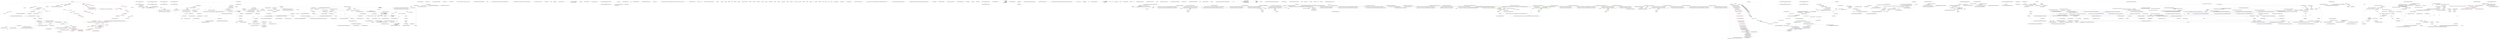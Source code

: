 digraph  {
m0_67 [cluster="Ninject.Planning.IPlanner.GetPlan(System.Type)", file="ActivationStrategyTests.cs", label="Entry Ninject.Planning.IPlanner.GetPlan(System.Type)", span="33-33"];
m0_0 [cluster="Ninject.Activation.Context.Context(Ninject.IKernel, Ninject.Activation.IRequest, Ninject.Planning.Bindings.IBinding, Ninject.Activation.Caching.ICache, Ninject.Planning.IPlanner, Ninject.Activation.IPipeline)", file="ActivationStrategyTests.cs", label="Entry Ninject.Activation.Context.Context(Ninject.IKernel, Ninject.Activation.IRequest, Ninject.Planning.Bindings.IBinding, Ninject.Activation.Caching.ICache, Ninject.Planning.IPlanner, Ninject.Activation.IPipeline)", span="89-89"];
m0_1 [cluster="Ninject.Activation.Context.Context(Ninject.IKernel, Ninject.Activation.IRequest, Ninject.Planning.Bindings.IBinding, Ninject.Activation.Caching.ICache, Ninject.Planning.IPlanner, Ninject.Activation.IPipeline)", color=red, community=0, file="ActivationStrategyTests.cs", label="4: Ensure.ArgumentNotNull(kernel, ''kernel'')", span="91-91"];
m0_2 [cluster="Ninject.Activation.Context.Context(Ninject.IKernel, Ninject.Activation.IRequest, Ninject.Planning.Bindings.IBinding, Ninject.Activation.Caching.ICache, Ninject.Planning.IPlanner, Ninject.Activation.IPipeline)", color=red, community=0, file="ActivationStrategyTests.cs", label="0: Ensure.ArgumentNotNull(request, ''request'')", span="92-92"];
m0_35 [cluster="Ninject.Activation.Context.Resolve()", file="ActivationStrategyTests.cs", label="Entry Ninject.Activation.Context.Resolve()", span="142-142"];
m0_36 [cluster="Ninject.Activation.Context.Resolve()", file="ActivationStrategyTests.cs", label=Binding, span="144-144"];
m0_37 [cluster="Ninject.Activation.Context.Resolve()", file="ActivationStrategyTests.cs", label="Request.ActiveBindings.Contains(Binding)", span="146-146"];
m0_38 [cluster="Ninject.Activation.Context.Resolve()", file="ActivationStrategyTests.cs", label="throw new ActivationException(ExceptionFormatter.CyclicalDependenciesDetected(this));", span="147-147"];
m0_39 [cluster="Ninject.Activation.Context.Resolve()", file="ActivationStrategyTests.cs", label="var cachedInstance = Cache.TryGet(this)", span="149-149"];
m0_40 [cluster="Ninject.Activation.Context.Resolve()", file="ActivationStrategyTests.cs", label="cachedInstance != null", span="151-151"];
m0_41 [cluster="Ninject.Activation.Context.Resolve()", file="ActivationStrategyTests.cs", label="return cachedInstance;", span="152-152"];
m0_42 [cluster="Ninject.Activation.Context.Resolve()", file="ActivationStrategyTests.cs", label="Request.ActiveBindings.Push(Binding)", span="154-154"];
m0_43 [cluster="Ninject.Activation.Context.Resolve()", file="ActivationStrategyTests.cs", label="var reference = new InstanceReference { Instance = GetProvider().Create(this) }", span="156-156"];
m0_44 [cluster="Ninject.Activation.Context.Resolve()", file="ActivationStrategyTests.cs", label="Request.ActiveBindings.Pop()", span="158-158"];
m0_45 [cluster="Ninject.Activation.Context.Resolve()", file="ActivationStrategyTests.cs", label="reference.Instance == null", span="160-160"];
m0_52 [cluster="Ninject.Activation.Context.Resolve()", file="ActivationStrategyTests.cs", label="Cache.Remember(this, reference)", span="176-176"];
m0_54 [cluster="Ninject.Activation.Context.Resolve()", file="ActivationStrategyTests.cs", label="Plan = Planner.GetPlan(reference.Instance.GetType())", span="179-179"];
m0_55 [cluster="Ninject.Activation.Context.Resolve()", file="ActivationStrategyTests.cs", label="Pipeline.Activate(this, reference)", span="181-181"];
m0_56 [cluster="Ninject.Activation.Context.Resolve()", file="ActivationStrategyTests.cs", label="return reference.Instance;", span="183-183"];
m0_46 [cluster="Ninject.Activation.Context.Resolve()", file="ActivationStrategyTests.cs", label="!this.Kernel.Settings.AllowNullInjection", span="162-162"];
m0_51 [cluster="Ninject.Activation.Context.Resolve()", file="ActivationStrategyTests.cs", label="GetScope() != null", span="175-175"];
m0_47 [cluster="Ninject.Activation.Context.Resolve()", file="ActivationStrategyTests.cs", label="throw new ActivationException(ExceptionFormatter.ProviderReturnedNull(this));", span="164-164"];
m0_48 [cluster="Ninject.Activation.Context.Resolve()", file="ActivationStrategyTests.cs", label="this.Plan == null", span="167-167"];
m0_49 [cluster="Ninject.Activation.Context.Resolve()", file="ActivationStrategyTests.cs", label="this.Plan = this.Planner.GetPlan(this.Request.Service)", span="169-169"];
m0_50 [cluster="Ninject.Activation.Context.Resolve()", file="ActivationStrategyTests.cs", label="return null;", span="172-172"];
m0_53 [cluster="Ninject.Activation.Context.Resolve()", file="ActivationStrategyTests.cs", label="Plan == null", span="178-178"];
m0_57 [cluster="Ninject.Activation.Context.Resolve()", file="ActivationStrategyTests.cs", label="Exit Ninject.Activation.Context.Resolve()", span="142-142"];
m0_34 [cluster="Ninject.Planning.Bindings.IBindingConfiguration.GetProvider(Ninject.Activation.IContext)", file="ActivationStrategyTests.cs", label="Entry Ninject.Planning.Bindings.IBindingConfiguration.GetProvider(Ninject.Activation.IContext)", span="88-88"];
m0_65 [cluster="System.Collections.Generic.Stack<T>.Pop()", file="ActivationStrategyTests.cs", label="Entry System.Collections.Generic.Stack<T>.Pop()", span="0-0"];
m0_69 [cluster="object.GetType()", file="ActivationStrategyTests.cs", label="Entry object.GetType()", span="0-0"];
m0_59 [cluster="Ninject.ActivationException.ActivationException(string)", file="ActivationStrategyTests.cs", label="Entry Ninject.ActivationException.ActivationException(string)", span="35-35"];
m0_22 [cluster="Ninject.Activation.Context.GetScope()", file="ActivationStrategyTests.cs", label="Entry Ninject.Activation.Context.GetScope()", span="118-118"];
m0_23 [cluster="Ninject.Activation.Context.GetScope()", color=red, community=0, file="ActivationStrategyTests.cs", label="0: this.cachedScope == null", span="120-120"];
m0_24 [cluster="Ninject.Activation.Context.GetScope()", color=red, community=0, file="ActivationStrategyTests.cs", label="1: var scope = this.Request.GetScope() ?? this.Binding.GetScope(this)", span="122-122"];
m0_26 [cluster="Ninject.Activation.Context.GetScope()", color=red, community=0, file="ActivationStrategyTests.cs", label="0: return this.cachedScope.Target;", span="126-126"];
m0_25 [cluster="Ninject.Activation.Context.GetScope()", color=red, community=0, file="ActivationStrategyTests.cs", label="0: this.cachedScope = new WeakReference(scope)", span="123-123"];
m0_27 [cluster="Ninject.Activation.Context.GetScope()", file="ActivationStrategyTests.cs", label="Exit Ninject.Activation.Context.GetScope()", span="118-118"];
m0_60 [cluster="Ninject.Infrastructure.Introspection.ExceptionFormatter.CyclicalDependenciesDetected(Ninject.Activation.IContext)", file="ActivationStrategyTests.cs", label="Entry Ninject.Infrastructure.Introspection.ExceptionFormatter.CyclicalDependenciesDetected(Ninject.Activation.IContext)", span="162-162"];
m0_68 [cluster="Ninject.Activation.Caching.ICache.Remember(Ninject.Activation.IContext, Ninject.Activation.InstanceReference)", file="ActivationStrategyTests.cs", label="Entry Ninject.Activation.Caching.ICache.Remember(Ninject.Activation.IContext, Ninject.Activation.InstanceReference)", span="31-31"];
m0_18 [cluster="Ninject.Infrastructure.Ensure.ArgumentNotNull(object, string)", file="ActivationStrategyTests.cs", label="Entry Ninject.Infrastructure.Ensure.ArgumentNotNull(object, string)", span="17-17"];
m0_64 [cluster="Ninject.Activation.IProvider.Create(Ninject.Activation.IContext)", file="ActivationStrategyTests.cs", label="Entry Ninject.Activation.IProvider.Create(Ninject.Activation.IContext)", span="30-30"];
m0_28 [cluster="Ninject.Activation.IRequest.GetScope()", file="ActivationStrategyTests.cs", label="Entry Ninject.Activation.IRequest.GetScope()", span="86-86"];
m0_29 [cluster="Ninject.Planning.Bindings.IBindingConfiguration.GetScope(Ninject.Activation.IContext)", file="ActivationStrategyTests.cs", label="Entry Ninject.Planning.Bindings.IBindingConfiguration.GetScope(Ninject.Activation.IContext)", span="95-95"];
m0_20 [cluster="System.Collections.Generic.IEnumerable<TSource>.ToList<TSource>()", file="ActivationStrategyTests.cs", label="Entry System.Collections.Generic.IEnumerable<TSource>.ToList<TSource>()", span="0-0"];
m0_66 [cluster="Ninject.Infrastructure.Introspection.ExceptionFormatter.ProviderReturnedNull(Ninject.Activation.IContext)", file="ActivationStrategyTests.cs", label="Entry Ninject.Infrastructure.Introspection.ExceptionFormatter.ProviderReturnedNull(Ninject.Activation.IContext)", span="304-304"];
m0_21 [cluster="System.Type.GetGenericArguments()", file="ActivationStrategyTests.cs", label="Entry System.Type.GetGenericArguments()", span="0-0"];
m0_63 [cluster="Ninject.Activation.InstanceReference.InstanceReference()", file="ActivationStrategyTests.cs", label="Entry Ninject.Activation.InstanceReference.InstanceReference()", span="22-22"];
m0_3 [cluster="Ninject.Activation.Context.Context(Ninject.IKernel, Ninject.Activation.IRequest, Ninject.Planning.Bindings.IBinding, Ninject.Activation.Caching.ICache, Ninject.Planning.IPlanner, Ninject.Activation.IPipeline)", color=red, community=0, file="ActivationStrategyTests.cs", label="0: Ensure.ArgumentNotNull(binding, ''binding'')", span="93-93"];
m0_31 [cluster="Ninject.Activation.Context.GetProvider()", file="ActivationStrategyTests.cs", label="Entry Ninject.Activation.Context.GetProvider()", span="133-133"];
m0_32 [cluster="Ninject.Activation.Context.GetProvider()", color=red, community=0, file="ActivationStrategyTests.cs", label="1: return Binding.GetProvider(this);", span="135-135"];
m0_33 [cluster="Ninject.Activation.Context.GetProvider()", file="ActivationStrategyTests.cs", label="Exit Ninject.Activation.Context.GetProvider()", span="133-133"];
m0_58 [cluster="System.Collections.Generic.Stack<T>.Contains(T)", file="ActivationStrategyTests.cs", label="Entry System.Collections.Generic.Stack<T>.Contains(T)", span="0-0"];
m0_70 [cluster="Ninject.Activation.IPipeline.Activate(Ninject.Activation.IContext, Ninject.Activation.InstanceReference)", file="ActivationStrategyTests.cs", label="Entry Ninject.Activation.IPipeline.Activate(Ninject.Activation.IContext, Ninject.Activation.InstanceReference)", span="33-33"];
m0_30 [cluster="System.WeakReference.WeakReference(object)", file="ActivationStrategyTests.cs", label="Entry System.WeakReference.WeakReference(object)", span="0-0"];
m0_61 [cluster="Ninject.Activation.Caching.ICache.TryGet(Ninject.Activation.IContext)", file="ActivationStrategyTests.cs", label="Entry Ninject.Activation.Caching.ICache.TryGet(Ninject.Activation.IContext)", span="38-38"];
m0_19 [cluster="System.Collections.Generic.IEnumerable<TSource>.Union<TSource>(System.Collections.Generic.IEnumerable<TSource>)", file="ActivationStrategyTests.cs", label="Entry System.Collections.Generic.IEnumerable<TSource>.Union<TSource>(System.Collections.Generic.IEnumerable<TSource>)", span="0-0"];
m0_62 [cluster="System.Collections.Generic.Stack<T>.Push(T)", file="ActivationStrategyTests.cs", label="Entry System.Collections.Generic.Stack<T>.Push(T)", span="0-0"];
m0_4 [cluster="Ninject.Activation.Context.Context(Ninject.IKernel, Ninject.Activation.IRequest, Ninject.Planning.Bindings.IBinding, Ninject.Activation.Caching.ICache, Ninject.Planning.IPlanner, Ninject.Activation.IPipeline)", color=red, community=0, file="ActivationStrategyTests.cs", label="0: Ninject.Selection.Heuristics.StandardMethodInjectionHeuristic", span=""];
m0_5 [cluster="Ninject.Activation.Context.Context(Ninject.IKernel, Ninject.Activation.IRequest, Ninject.Planning.Bindings.IBinding, Ninject.Activation.Caching.ICache, Ninject.Planning.IPlanner, Ninject.Activation.IPipeline)", color=red, community=0, file="ActivationStrategyTests.cs", label="1: Ensure.ArgumentNotNull(planner, ''planner'')", span="95-95"];
m0_6 [cluster="Ninject.Activation.Context.Context(Ninject.IKernel, Ninject.Activation.IRequest, Ninject.Planning.Bindings.IBinding, Ninject.Activation.Caching.ICache, Ninject.Planning.IPlanner, Ninject.Activation.IPipeline)", color=red, community=0, file="ActivationStrategyTests.cs", label="0: Ensure.ArgumentNotNull(pipeline, ''pipeline'')", span="96-96"];
m0_7 [cluster="Ninject.Activation.Context.Context(Ninject.IKernel, Ninject.Activation.IRequest, Ninject.Planning.Bindings.IBinding, Ninject.Activation.Caching.ICache, Ninject.Planning.IPlanner, Ninject.Activation.IPipeline)", color=red, community=0, file="ActivationStrategyTests.cs", label="0: Kernel = kernel", span="98-98"];
m0_8 [cluster="Ninject.Activation.Context.Context(Ninject.IKernel, Ninject.Activation.IRequest, Ninject.Planning.Bindings.IBinding, Ninject.Activation.Caching.ICache, Ninject.Planning.IPlanner, Ninject.Activation.IPipeline)", color=red, community=0, file="ActivationStrategyTests.cs", label="0: Request = request", span="99-99"];
m0_9 [cluster="Ninject.Activation.Context.Context(Ninject.IKernel, Ninject.Activation.IRequest, Ninject.Planning.Bindings.IBinding, Ninject.Activation.Caching.ICache, Ninject.Planning.IPlanner, Ninject.Activation.IPipeline)", color=red, community=0, file="ActivationStrategyTests.cs", label="1: Binding = binding", span="100-100"];
m0_10 [cluster="Ninject.Activation.Context.Context(Ninject.IKernel, Ninject.Activation.IRequest, Ninject.Planning.Bindings.IBinding, Ninject.Activation.Caching.ICache, Ninject.Planning.IPlanner, Ninject.Activation.IPipeline)", file="ActivationStrategyTests.cs", label="Parameters = request.Parameters.Union(binding.Parameters).ToList()", span="101-101"];
m0_11 [cluster="Ninject.Activation.Context.Context(Ninject.IKernel, Ninject.Activation.IRequest, Ninject.Planning.Bindings.IBinding, Ninject.Activation.Caching.ICache, Ninject.Planning.IPlanner, Ninject.Activation.IPipeline)", color=red, community=0, file="ActivationStrategyTests.cs", label="0: Cache = cache", span="103-103"];
m0_12 [cluster="Ninject.Activation.Context.Context(Ninject.IKernel, Ninject.Activation.IRequest, Ninject.Planning.Bindings.IBinding, Ninject.Activation.Caching.ICache, Ninject.Planning.IPlanner, Ninject.Activation.IPipeline)", color=red, community=0, file="ActivationStrategyTests.cs", label="0: Planner = planner", span="104-104"];
m0_13 [cluster="Ninject.Activation.Context.Context(Ninject.IKernel, Ninject.Activation.IRequest, Ninject.Planning.Bindings.IBinding, Ninject.Activation.Caching.ICache, Ninject.Planning.IPlanner, Ninject.Activation.IPipeline)", color=red, community=0, file="ActivationStrategyTests.cs", label="1: Pipeline = pipeline", span="105-105"];
m0_14 [cluster="Ninject.Activation.Context.Context(Ninject.IKernel, Ninject.Activation.IRequest, Ninject.Planning.Bindings.IBinding, Ninject.Activation.Caching.ICache, Ninject.Planning.IPlanner, Ninject.Activation.IPipeline)", color=red, community=0, file="ActivationStrategyTests.cs", label="2: binding.Service.IsGenericTypeDefinition", span="107-107"];
m0_16 [cluster="Ninject.Activation.Context.Context(Ninject.IKernel, Ninject.Activation.IRequest, Ninject.Planning.Bindings.IBinding, Ninject.Activation.Caching.ICache, Ninject.Planning.IPlanner, Ninject.Activation.IPipeline)", file="ActivationStrategyTests.cs", label="GenericArguments = request.Service.GetGenericArguments()", span="110-110"];
m0_15 [cluster="Ninject.Activation.Context.Context(Ninject.IKernel, Ninject.Activation.IRequest, Ninject.Planning.Bindings.IBinding, Ninject.Activation.Caching.ICache, Ninject.Planning.IPlanner, Ninject.Activation.IPipeline)", file="ActivationStrategyTests.cs", label="HasInferredGenericArguments = true", span="109-109"];
m0_17 [cluster="Ninject.Activation.Context.Context(Ninject.IKernel, Ninject.Activation.IRequest, Ninject.Planning.Bindings.IBinding, Ninject.Activation.Caching.ICache, Ninject.Planning.IPlanner, Ninject.Activation.IPipeline)", file="ActivationStrategyTests.cs", label="Exit Ninject.Activation.Context.Context(Ninject.IKernel, Ninject.Activation.IRequest, Ninject.Planning.Bindings.IBinding, Ninject.Activation.Caching.ICache, Ninject.Planning.IPlanner, Ninject.Activation.IPipeline)", span="89-89"];
m0_71 [file="ActivationStrategyTests.cs", label="Ninject.Activation.Context", span=""];
m2_6 [cluster="Ninject.Web.Mvc.IControllerRegistry.GetController(RequestContext, string)", file="CircularDependenciesTests.cs", label="Entry Ninject.Web.Mvc.IControllerRegistry.GetController(RequestContext, string)", span="12-12"];
m2_7 [cluster="Ninject.Web.Mvc.IControllerRegistry.GetController(RequestContext, string)", file="CircularDependenciesTests.cs", label="Exit Ninject.Web.Mvc.IControllerRegistry.GetController(RequestContext, string)", span="12-12"];
m2_2 [cluster="Ninject.Web.Mvc.IControllerRegistry.RegisterAllControllersIn(System.Reflection.Assembly)", file="CircularDependenciesTests.cs", label="Entry Ninject.Web.Mvc.IControllerRegistry.RegisterAllControllersIn(System.Reflection.Assembly)", span="9-9"];
m2_3 [cluster="Ninject.Web.Mvc.IControllerRegistry.RegisterAllControllersIn(System.Reflection.Assembly)", file="CircularDependenciesTests.cs", label="Exit Ninject.Web.Mvc.IControllerRegistry.RegisterAllControllersIn(System.Reflection.Assembly)", span="9-9"];
m2_4 [cluster="Ninject.Web.Mvc.IControllerRegistry.Register(string, System.Type)", file="CircularDependenciesTests.cs", label="Entry Ninject.Web.Mvc.IControllerRegistry.Register(string, System.Type)", span="11-11"];
m2_5 [cluster="Ninject.Web.Mvc.IControllerRegistry.Register(string, System.Type)", file="CircularDependenciesTests.cs", label="Exit Ninject.Web.Mvc.IControllerRegistry.Register(string, System.Type)", span="11-11"];
m2_0 [cluster="Ninject.Web.Mvc.IControllerRegistry.RegisterAllControllersIn(string)", file="CircularDependenciesTests.cs", label="Entry Ninject.Web.Mvc.IControllerRegistry.RegisterAllControllersIn(string)", span="8-8"];
m2_1 [cluster="Ninject.Web.Mvc.IControllerRegistry.RegisterAllControllersIn(string)", file="CircularDependenciesTests.cs", label="Exit Ninject.Web.Mvc.IControllerRegistry.RegisterAllControllersIn(string)", span="8-8"];
m3_59 [cluster="Ninject.Infrastructure.Multimap<K, V>.Add(K, V)", file="ConditionalAttributeBindingTests.cs", label="Entry Ninject.Infrastructure.Multimap<K, V>.Add(K, V)", span="64-64"];
m3_279 [cluster="System.Collections.Generic.List<T>.List()", file="ConditionalAttributeBindingTests.cs", label="Entry System.Collections.Generic.List<T>.List()", span="0-0"];
m3_110 [cluster="Ninject.KernelBase.Inject(object, params Ninject.Parameters.IParameter[])", file="ConditionalAttributeBindingTests.cs", label="Entry Ninject.KernelBase.Inject(object, params Ninject.Parameters.IParameter[])", span="264-264"];
m3_111 [cluster="Ninject.KernelBase.Inject(object, params Ninject.Parameters.IParameter[])", file="ConditionalAttributeBindingTests.cs", label="Ensure.ArgumentNotNull(instance, ''instance'')", span="266-266"];
m3_112 [cluster="Ninject.KernelBase.Inject(object, params Ninject.Parameters.IParameter[])", file="ConditionalAttributeBindingTests.cs", label="Ensure.ArgumentNotNull(parameters, ''parameters'')", span="267-267"];
m3_113 [cluster="Ninject.KernelBase.Inject(object, params Ninject.Parameters.IParameter[])", file="ConditionalAttributeBindingTests.cs", label="Type service = instance.GetType()", span="269-269"];
m3_117 [cluster="Ninject.KernelBase.Inject(object, params Ninject.Parameters.IParameter[])", file="ConditionalAttributeBindingTests.cs", label="var request = CreateRequest(service, null, parameters, false, false)", span="275-275"];
m3_120 [cluster="Ninject.KernelBase.Inject(object, params Ninject.Parameters.IParameter[])", file="ConditionalAttributeBindingTests.cs", label="var reference = new InstanceReference { Instance = instance }", span="280-280"];
m3_114 [cluster="Ninject.KernelBase.Inject(object, params Ninject.Parameters.IParameter[])", file="ConditionalAttributeBindingTests.cs", label="var planner = Components.Get<IPlanner>()", span="271-271"];
m3_116 [cluster="Ninject.KernelBase.Inject(object, params Ninject.Parameters.IParameter[])", file="ConditionalAttributeBindingTests.cs", label="var binding = new Binding(service)", span="274-274"];
m3_119 [cluster="Ninject.KernelBase.Inject(object, params Ninject.Parameters.IParameter[])", file="ConditionalAttributeBindingTests.cs", label="context.Plan = planner.GetPlan(service)", span="278-278"];
m3_115 [cluster="Ninject.KernelBase.Inject(object, params Ninject.Parameters.IParameter[])", file="ConditionalAttributeBindingTests.cs", label="var pipeline = Components.Get<IPipeline>()", span="272-272"];
m3_121 [cluster="Ninject.KernelBase.Inject(object, params Ninject.Parameters.IParameter[])", file="ConditionalAttributeBindingTests.cs", label="pipeline.Activate(context, reference)", span="281-281"];
m3_118 [cluster="Ninject.KernelBase.Inject(object, params Ninject.Parameters.IParameter[])", file="ConditionalAttributeBindingTests.cs", label="var context = CreateContext(request, binding)", span="276-276"];
m3_122 [cluster="Ninject.KernelBase.Inject(object, params Ninject.Parameters.IParameter[])", file="ConditionalAttributeBindingTests.cs", label="Exit Ninject.KernelBase.Inject(object, params Ninject.Parameters.IParameter[])", span="264-264"];
m3_6 [cluster="Ninject.KernelBase.KernelBase(Ninject.Components.IComponentContainer, Ninject.INinjectSettings, params Ninject.Modules.INinjectModule[])", file="ConditionalAttributeBindingTests.cs", label="Entry Ninject.KernelBase.KernelBase(Ninject.Components.IComponentContainer, Ninject.INinjectSettings, params Ninject.Modules.INinjectModule[])", span="82-82"];
m3_7 [cluster="Ninject.KernelBase.KernelBase(Ninject.Components.IComponentContainer, Ninject.INinjectSettings, params Ninject.Modules.INinjectModule[])", color=red, community=0, file="ConditionalAttributeBindingTests.cs", label="0: Ensure.ArgumentNotNull(components, ''components'')", span="84-84"];
m3_8 [cluster="Ninject.KernelBase.KernelBase(Ninject.Components.IComponentContainer, Ninject.INinjectSettings, params Ninject.Modules.INinjectModule[])", file="ConditionalAttributeBindingTests.cs", label="Ensure.ArgumentNotNull(settings, ''settings'')", span="85-85"];
m3_9 [cluster="Ninject.KernelBase.KernelBase(Ninject.Components.IComponentContainer, Ninject.INinjectSettings, params Ninject.Modules.INinjectModule[])", file="ConditionalAttributeBindingTests.cs", label="Ensure.ArgumentNotNull(modules, ''modules'')", span="86-86"];
m3_10 [cluster="Ninject.KernelBase.KernelBase(Ninject.Components.IComponentContainer, Ninject.INinjectSettings, params Ninject.Modules.INinjectModule[])", file="ConditionalAttributeBindingTests.cs", label="Settings = settings", span="88-88"];
m3_11 [cluster="Ninject.KernelBase.KernelBase(Ninject.Components.IComponentContainer, Ninject.INinjectSettings, params Ninject.Modules.INinjectModule[])", file="ConditionalAttributeBindingTests.cs", label="Components = components", span="90-90"];
m3_12 [cluster="Ninject.KernelBase.KernelBase(Ninject.Components.IComponentContainer, Ninject.INinjectSettings, params Ninject.Modules.INinjectModule[])", file="ConditionalAttributeBindingTests.cs", label="components.Kernel = this", span="91-91"];
m3_17 [cluster="Ninject.KernelBase.KernelBase(Ninject.Components.IComponentContainer, Ninject.INinjectSettings, params Ninject.Modules.INinjectModule[])", file="ConditionalAttributeBindingTests.cs", label="Load(modules)", span="104-104"];
m3_13 [cluster="Ninject.KernelBase.KernelBase(Ninject.Components.IComponentContainer, Ninject.INinjectSettings, params Ninject.Modules.INinjectModule[])", file="ConditionalAttributeBindingTests.cs", label="AddComponents()", span="93-93"];
m3_14 [cluster="Ninject.KernelBase.KernelBase(Ninject.Components.IComponentContainer, Ninject.INinjectSettings, params Ninject.Modules.INinjectModule[])", file="ConditionalAttributeBindingTests.cs", label="OnePerRequestModule.StartManaging(this)", span="96-96"];
m3_15 [cluster="Ninject.KernelBase.KernelBase(Ninject.Components.IComponentContainer, Ninject.INinjectSettings, params Ninject.Modules.INinjectModule[])", file="ConditionalAttributeBindingTests.cs", label="Settings.LoadExtensions", span="100-100"];
m3_16 [cluster="Ninject.KernelBase.KernelBase(Ninject.Components.IComponentContainer, Ninject.INinjectSettings, params Ninject.Modules.INinjectModule[])", file="ConditionalAttributeBindingTests.cs", label="Load(new[] { Settings.ExtensionSearchPattern })", span="101-101"];
m3_18 [cluster="Ninject.KernelBase.KernelBase(Ninject.Components.IComponentContainer, Ninject.INinjectSettings, params Ninject.Modules.INinjectModule[])", file="ConditionalAttributeBindingTests.cs", label="Exit Ninject.KernelBase.KernelBase(Ninject.Components.IComponentContainer, Ninject.INinjectSettings, params Ninject.Modules.INinjectModule[])", span="82-82"];
m3_123 [cluster="object.GetType()", file="ConditionalAttributeBindingTests.cs", label="Entry object.GetType()", span="0-0"];
m3_198 [cluster="Ninject.Activation.IRequest.Matches(Ninject.Planning.Bindings.IBinding)", file="ConditionalAttributeBindingTests.cs", label="Entry Ninject.Activation.IRequest.Matches(Ninject.Planning.Bindings.IBinding)", span="80-80"];
m3_163 [cluster="Ninject.ActivationException.ActivationException(string)", file="ConditionalAttributeBindingTests.cs", label="Entry Ninject.ActivationException.ActivationException(string)", span="35-35"];
m3_143 [cluster="Ninject.KernelBase.Resolve(Ninject.Activation.IRequest)", file="ConditionalAttributeBindingTests.cs", label="Entry Ninject.KernelBase.Resolve(Ninject.Activation.IRequest)", span="314-314"];
m3_144 [cluster="Ninject.KernelBase.Resolve(Ninject.Activation.IRequest)", file="ConditionalAttributeBindingTests.cs", label="Ensure.ArgumentNotNull(request, ''request'')", span="316-316"];
m3_145 [cluster="Ninject.KernelBase.Resolve(Ninject.Activation.IRequest)", file="ConditionalAttributeBindingTests.cs", label="request.Service == typeof(IKernel)", span="318-318"];
m3_147 [cluster="Ninject.KernelBase.Resolve(Ninject.Activation.IRequest)", file="ConditionalAttributeBindingTests.cs", label="!CanResolve(request) && !HandleMissingBinding(request)", span="321-321"];
m3_148 [cluster="Ninject.KernelBase.Resolve(Ninject.Activation.IRequest)", file="ConditionalAttributeBindingTests.cs", label="request.IsOptional", span="323-323"];
m3_150 [cluster="Ninject.KernelBase.Resolve(Ninject.Activation.IRequest)", file="ConditionalAttributeBindingTests.cs", label="throw new ActivationException(ExceptionFormatter.CouldNotResolveBinding(request));", span="325-325"];
m3_152 [cluster="Ninject.KernelBase.Resolve(Ninject.Activation.IRequest)", file="ConditionalAttributeBindingTests.cs", label="IEnumerable<IBinding> bindings = GetBindings(request.Service)\r\n				.Where(SatifiesRequest(request))\r\n				.OrderByDescending(b => b, bindingPrecedenceComparer)\r\n				.ToList()", span="329-332"];
m3_153 [cluster="Ninject.KernelBase.Resolve(Ninject.Activation.IRequest)", file="ConditionalAttributeBindingTests.cs", label="!bindings.Any() && !request.IsOptional", span="334-334"];
m3_154 [cluster="Ninject.KernelBase.Resolve(Ninject.Activation.IRequest)", file="ConditionalAttributeBindingTests.cs", label="throw new ActivationException(ExceptionFormatter.CouldNotResolveBinding(request));", span="336-336"];
m3_157 [cluster="Ninject.KernelBase.Resolve(Ninject.Activation.IRequest)", file="ConditionalAttributeBindingTests.cs", label="request.IsUnique && bindings.Count() > 1", span="342-342"];
m3_158 [cluster="Ninject.KernelBase.Resolve(Ninject.Activation.IRequest)", file="ConditionalAttributeBindingTests.cs", label="throw new ActivationException(ExceptionFormatter.CouldNotUniquelyResolveBinding(request));", span="344-344"];
m3_159 [cluster="Ninject.KernelBase.Resolve(Ninject.Activation.IRequest)", file="ConditionalAttributeBindingTests.cs", label="return bindings\r\n				.Select(binding => CreateContext(request, binding))\r\n				.Select(context => context.Resolve());", span="348-350"];
m3_146 [cluster="Ninject.KernelBase.Resolve(Ninject.Activation.IRequest)", file="ConditionalAttributeBindingTests.cs", label="return new[] { this };", span="319-319"];
m3_151 [cluster="Ninject.KernelBase.Resolve(Ninject.Activation.IRequest)", file="ConditionalAttributeBindingTests.cs", label="IComparer<IBinding> bindingPrecedenceComparer = GetBindingPrecedenceComparer()", span="328-328"];
m3_149 [cluster="Ninject.KernelBase.Resolve(Ninject.Activation.IRequest)", file="ConditionalAttributeBindingTests.cs", label="return Enumerable.Empty<object>();", span="324-324"];
m3_156 [cluster="Ninject.KernelBase.Resolve(Ninject.Activation.IRequest)", file="ConditionalAttributeBindingTests.cs", label="bindings = bindings.TakeWhile(binding => bindingPrecedenceComparer.Compare(binding, model) == 0)", span="340-340"];
m3_155 [cluster="Ninject.KernelBase.Resolve(Ninject.Activation.IRequest)", file="ConditionalAttributeBindingTests.cs", label="var model = bindings.First()", span="339-339"];
m3_160 [cluster="Ninject.KernelBase.Resolve(Ninject.Activation.IRequest)", file="ConditionalAttributeBindingTests.cs", label="Exit Ninject.KernelBase.Resolve(Ninject.Activation.IRequest)", span="314-314"];
m3_126 [cluster="Ninject.KernelBase.CreateContext(Ninject.Activation.IRequest, Ninject.Planning.Bindings.IBinding)", file="ConditionalAttributeBindingTests.cs", label="Entry Ninject.KernelBase.CreateContext(Ninject.Activation.IRequest, Ninject.Planning.Bindings.IBinding)", span="508-508"];
m3_263 [cluster="Ninject.KernelBase.CreateContext(Ninject.Activation.IRequest, Ninject.Planning.Bindings.IBinding)", file="ConditionalAttributeBindingTests.cs", label="Ensure.ArgumentNotNull(request, ''request'')", span="510-510"];
m3_264 [cluster="Ninject.KernelBase.CreateContext(Ninject.Activation.IRequest, Ninject.Planning.Bindings.IBinding)", file="ConditionalAttributeBindingTests.cs", label="Ensure.ArgumentNotNull(binding, ''binding'')", span="511-511"];
m3_265 [cluster="Ninject.KernelBase.CreateContext(Ninject.Activation.IRequest, Ninject.Planning.Bindings.IBinding)", file="ConditionalAttributeBindingTests.cs", label="return new Context(this, request, binding, Components.Get<ICache>(), Components.Get<IPlanner>(), Components.Get<IPipeline>());", span="513-513"];
m3_266 [cluster="Ninject.KernelBase.CreateContext(Ninject.Activation.IRequest, Ninject.Planning.Bindings.IBinding)", file="ConditionalAttributeBindingTests.cs", label="Exit Ninject.KernelBase.CreateContext(Ninject.Activation.IRequest, Ninject.Planning.Bindings.IBinding)", span="508-508"];
m3_67 [cluster="Ninject.KernelBase.HasModule(string)", file="ConditionalAttributeBindingTests.cs", label="Entry Ninject.KernelBase.HasModule(string)", span="183-183"];
m3_68 [cluster="Ninject.KernelBase.HasModule(string)", file="ConditionalAttributeBindingTests.cs", label="Ensure.ArgumentNotNullOrEmpty(name, ''name'')", span="185-185"];
m3_69 [cluster="Ninject.KernelBase.HasModule(string)", file="ConditionalAttributeBindingTests.cs", label="return _modules.ContainsKey(name);", span="186-186"];
m3_70 [cluster="Ninject.KernelBase.HasModule(string)", file="ConditionalAttributeBindingTests.cs", label="Exit Ninject.KernelBase.HasModule(string)", span="183-183"];
m3_188 [cluster="Unk.Resolve", file="ConditionalAttributeBindingTests.cs", label="Entry Unk.Resolve", span=""];
m3_34 [cluster="Ninject.Components.IComponentContainer.Get<T>()", file="ConditionalAttributeBindingTests.cs", label="Entry Ninject.Components.IComponentContainer.Get<T>()", span="52-52"];
m3_217 [cluster="Ninject.Planning.Bindings.Resolvers.IBindingResolver.Resolve(Ninject.Infrastructure.Multimap<System.Type, Ninject.Planning.Bindings.IBinding>, System.Type)", file="ConditionalAttributeBindingTests.cs", label="Entry Ninject.Planning.Bindings.Resolvers.IBindingResolver.Resolve(Ninject.Infrastructure.Multimap<System.Type, Ninject.Planning.Bindings.IBinding>, System.Type)", span="31-31"];
m3_213 [cluster="System.Collections.Generic.IEnumerable<TSource>.SelectMany<TSource, TResult>(System.Func<TSource, System.Collections.Generic.IEnumerable<TResult>>)", file="ConditionalAttributeBindingTests.cs", label="Entry System.Collections.Generic.IEnumerable<TSource>.SelectMany<TSource, TResult>(System.Func<TSource, System.Collections.Generic.IEnumerable<TResult>>)", span="0-0"];
m3_22 [cluster="Ninject.KernelBase.Load(System.Collections.Generic.IEnumerable<string>)", file="ConditionalAttributeBindingTests.cs", label="Entry Ninject.KernelBase.Load(System.Collections.Generic.IEnumerable<string>)", span="224-224"];
m3_90 [cluster="Ninject.KernelBase.Load(System.Collections.Generic.IEnumerable<string>)", file="ConditionalAttributeBindingTests.cs", label="var moduleLoader = Components.Get<IModuleLoader>()", span="226-226"];
m3_91 [cluster="Ninject.KernelBase.Load(System.Collections.Generic.IEnumerable<string>)", file="ConditionalAttributeBindingTests.cs", label="moduleLoader.LoadModules(filePatterns)", span="227-227"];
m3_92 [cluster="Ninject.KernelBase.Load(System.Collections.Generic.IEnumerable<string>)", file="ConditionalAttributeBindingTests.cs", label="Exit Ninject.KernelBase.Load(System.Collections.Generic.IEnumerable<string>)", span="224-224"];
m3_86 [cluster="System.NotSupportedException.NotSupportedException(string)", file="ConditionalAttributeBindingTests.cs", label="Entry System.NotSupportedException.NotSupportedException(string)", span="0-0"];
m3_253 [cluster="System.Collections.Generic.IEnumerable<TSource>.ToList<TSource>()", file="ConditionalAttributeBindingTests.cs", label="Entry System.Collections.Generic.IEnumerable<TSource>.ToList<TSource>()", span="0-0"];
m3_33 [cluster="Ninject.OnePerRequestModule.StopManaging(Ninject.IKernel)", file="ConditionalAttributeBindingTests.cs", label="Entry Ninject.OnePerRequestModule.StopManaging(Ninject.IKernel)", span="51-51"];
m3_140 [cluster="Ninject.KernelBase.GetBindings(System.Type)", file="ConditionalAttributeBindingTests.cs", label="Entry Ninject.KernelBase.GetBindings(System.Type)", span="394-394"];
m3_204 [cluster="Ninject.KernelBase.GetBindings(System.Type)", file="ConditionalAttributeBindingTests.cs", label="Ensure.ArgumentNotNull(service, ''service'')", span="396-396"];
m3_205 [cluster="Ninject.KernelBase.GetBindings(System.Type)", file="ConditionalAttributeBindingTests.cs", label=_bindingCache, span="398-398"];
m3_206 [cluster="Ninject.KernelBase.GetBindings(System.Type)", file="ConditionalAttributeBindingTests.cs", label="!_bindingCache.ContainsKey(service)", span="400-400"];
m3_207 [cluster="Ninject.KernelBase.GetBindings(System.Type)", file="ConditionalAttributeBindingTests.cs", label="var resolvers = Components.GetAll<IBindingResolver>()", span="402-402"];
m3_208 [cluster="Ninject.KernelBase.GetBindings(System.Type)", file="ConditionalAttributeBindingTests.cs", label="resolvers\r\n						.SelectMany(resolver => resolver.Resolve(_bindings, service))\r\n						.Map(binding => _bindingCache.Add(service, binding))", span="404-406"];
m3_209 [cluster="Ninject.KernelBase.GetBindings(System.Type)", file="ConditionalAttributeBindingTests.cs", label="return _bindingCache[service];", span="409-409"];
m3_210 [cluster="Ninject.KernelBase.GetBindings(System.Type)", file="ConditionalAttributeBindingTests.cs", label="Exit Ninject.KernelBase.GetBindings(System.Type)", span="394-394"];
m3_181 [cluster="System.Collections.Generic.IComparer<T>.Compare(T, T)", file="ConditionalAttributeBindingTests.cs", label="Entry System.Collections.Generic.IComparer<T>.Compare(T, T)", span="0-0"];
m3_4 [cluster="Ninject.KernelBase.KernelBase(Ninject.INinjectSettings, params Ninject.Modules.INinjectModule[])", file="ConditionalAttributeBindingTests.cs", label="Entry Ninject.KernelBase.KernelBase(Ninject.INinjectSettings, params Ninject.Modules.INinjectModule[])", span="73-73"];
m3_5 [cluster="Ninject.KernelBase.KernelBase(Ninject.INinjectSettings, params Ninject.Modules.INinjectModule[])", file="ConditionalAttributeBindingTests.cs", label="Exit Ninject.KernelBase.KernelBase(Ninject.INinjectSettings, params Ninject.Modules.INinjectModule[])", span="73-73"];
m3_36 [cluster="System.IDisposable.Dispose()", file="ConditionalAttributeBindingTests.cs", label="Entry System.IDisposable.Dispose()", span="0-0"];
m3_76 [cluster="System.Collections.Generic.IEnumerable<TSource>.ToArray<TSource>()", file="ConditionalAttributeBindingTests.cs", label="Entry System.Collections.Generic.IEnumerable<TSource>.ToArray<TSource>()", span="0-0"];
m3_230 [cluster="Ninject.KernelBase.HandleMissingBinding(System.Type)", file="ConditionalAttributeBindingTests.cs", label="Entry Ninject.KernelBase.HandleMissingBinding(System.Type)", span="444-444"];
m3_231 [cluster="Ninject.KernelBase.HandleMissingBinding(System.Type)", file="ConditionalAttributeBindingTests.cs", label="return false;", span="446-446"];
m3_232 [cluster="Ninject.KernelBase.HandleMissingBinding(System.Type)", file="ConditionalAttributeBindingTests.cs", label="Exit Ninject.KernelBase.HandleMissingBinding(System.Type)", span="444-444"];
m3_87 [cluster="Ninject.Infrastructure.Introspection.ExceptionFormatter.ModuleWithSameNameIsAlreadyLoaded(Ninject.Modules.INinjectModule, Ninject.Modules.INinjectModule)", file="ConditionalAttributeBindingTests.cs", label="Entry Ninject.Infrastructure.Introspection.ExceptionFormatter.ModuleWithSameNameIsAlreadyLoaded(Ninject.Modules.INinjectModule, Ninject.Modules.INinjectModule)", span="21-21"];
m3_127 [cluster="Ninject.Planning.IPlanner.GetPlan(System.Type)", file="ConditionalAttributeBindingTests.cs", label="Entry Ninject.Planning.IPlanner.GetPlan(System.Type)", span="33-33"];
m3_191 [cluster="Ninject.KernelBase.BindingPrecedenceComparer.BindingPrecedenceComparer()", file="ConditionalAttributeBindingTests.cs", label="Entry Ninject.KernelBase.BindingPrecedenceComparer.BindingPrecedenceComparer()", span="521-521"];
m3_136 [cluster="Ninject.KernelBase.CanResolve(Ninject.Activation.IRequest)", file="ConditionalAttributeBindingTests.cs", label="Entry Ninject.KernelBase.CanResolve(Ninject.Activation.IRequest)", span="301-301"];
m3_137 [cluster="Ninject.KernelBase.CanResolve(Ninject.Activation.IRequest)", file="ConditionalAttributeBindingTests.cs", label="Ensure.ArgumentNotNull(request, ''request'')", span="303-303"];
m3_138 [cluster="Ninject.KernelBase.CanResolve(Ninject.Activation.IRequest)", file="ConditionalAttributeBindingTests.cs", label="return GetBindings(request.Service)\r\n				.Any(SatifiesRequest(request));", span="304-305"];
m3_139 [cluster="Ninject.KernelBase.CanResolve(Ninject.Activation.IRequest)", file="ConditionalAttributeBindingTests.cs", label="Exit Ninject.KernelBase.CanResolve(Ninject.Activation.IRequest)", span="301-301"];
m3_73 [cluster="Ninject.KernelBase.GetModules()", file="ConditionalAttributeBindingTests.cs", label="Entry Ninject.KernelBase.GetModules()", span="193-193"];
m3_74 [cluster="Ninject.KernelBase.GetModules()", file="ConditionalAttributeBindingTests.cs", label="return _modules.Values.ToArray();", span="195-195"];
m3_75 [cluster="Ninject.KernelBase.GetModules()", file="ConditionalAttributeBindingTests.cs", label="Exit Ninject.KernelBase.GetModules()", span="193-193"];
m3_24 [cluster="Ninject.KernelBase.Dispose(bool)", file="ConditionalAttributeBindingTests.cs", label="Entry Ninject.KernelBase.Dispose(bool)", span="110-110"];
m3_25 [cluster="Ninject.KernelBase.Dispose(bool)", file="ConditionalAttributeBindingTests.cs", label="disposing && !IsDisposed", span="112-112"];
m3_31 [cluster="Ninject.KernelBase.Dispose(bool)", file="ConditionalAttributeBindingTests.cs", label="base.Dispose(disposing)", span="128-128"];
m3_26 [cluster="Ninject.KernelBase.Dispose(bool)", file="ConditionalAttributeBindingTests.cs", label="OnePerRequestModule.StopManaging(this)", span="115-115"];
m3_27 [cluster="Ninject.KernelBase.Dispose(bool)", file="ConditionalAttributeBindingTests.cs", label="Components != null", span="118-118"];
m3_28 [cluster="Ninject.KernelBase.Dispose(bool)", file="ConditionalAttributeBindingTests.cs", label="var cache = Components.Get<ICache>()", span="121-121"];
m3_29 [cluster="Ninject.KernelBase.Dispose(bool)", file="ConditionalAttributeBindingTests.cs", label="cache.Clear()", span="122-122"];
m3_30 [cluster="Ninject.KernelBase.Dispose(bool)", file="ConditionalAttributeBindingTests.cs", label="Components.Dispose()", span="124-124"];
m3_32 [cluster="Ninject.KernelBase.Dispose(bool)", file="ConditionalAttributeBindingTests.cs", label="Exit Ninject.KernelBase.Dispose(bool)", span="110-110"];
m3_50 [cluster="Ninject.KernelBase.AddBindings(System.Collections.Generic.IEnumerable<Ninject.Planning.Bindings.IBinding>)", file="ConditionalAttributeBindingTests.cs", label="Entry Ninject.KernelBase.AddBindings(System.Collections.Generic.IEnumerable<Ninject.Planning.Bindings.IBinding>)", span="156-156"];
m3_51 [cluster="Ninject.KernelBase.AddBindings(System.Collections.Generic.IEnumerable<Ninject.Planning.Bindings.IBinding>)", file="ConditionalAttributeBindingTests.cs", label="bindings.Map(binding => _bindings.Add(binding.Service, binding))", span="158-158"];
m3_52 [cluster="Ninject.KernelBase.AddBindings(System.Collections.Generic.IEnumerable<Ninject.Planning.Bindings.IBinding>)", file="ConditionalAttributeBindingTests.cs", label=_bindingCache, span="160-160"];
m3_53 [cluster="Ninject.KernelBase.AddBindings(System.Collections.Generic.IEnumerable<Ninject.Planning.Bindings.IBinding>)", file="ConditionalAttributeBindingTests.cs", label="_bindingCache.Clear()", span="161-161"];
m3_54 [cluster="Ninject.KernelBase.AddBindings(System.Collections.Generic.IEnumerable<Ninject.Planning.Bindings.IBinding>)", file="ConditionalAttributeBindingTests.cs", label="Exit Ninject.KernelBase.AddBindings(System.Collections.Generic.IEnumerable<Ninject.Planning.Bindings.IBinding>)", span="156-156"];
m3_72 [cluster="System.Collections.Generic.Dictionary<TKey, TValue>.ContainsKey(TKey)", file="ConditionalAttributeBindingTests.cs", label="Entry System.Collections.Generic.Dictionary<TKey, TValue>.ContainsKey(TKey)", span="0-0"];
m3_280 [cluster="System.Func<T, TResult>.Invoke(T)", file="ConditionalAttributeBindingTests.cs", label="Entry System.Func<T, TResult>.Invoke(T)", span="0-0"];
m3_169 [cluster="System.Collections.Generic.IEnumerable<TSource>.Any<TSource>()", file="ConditionalAttributeBindingTests.cs", label="Entry System.Collections.Generic.IEnumerable<TSource>.Any<TSource>()", span="0-0"];
m3_203 [cluster="Ninject.Activation.Request.Request(System.Type, System.Func<Ninject.Planning.Bindings.IBindingMetadata, bool>, System.Collections.Generic.IEnumerable<Ninject.Parameters.IParameter>, System.Func<object>, bool, bool)", file="ConditionalAttributeBindingTests.cs", label="Entry Ninject.Activation.Request.Request(System.Type, System.Func<Ninject.Planning.Bindings.IBindingMetadata, bool>, System.Collections.Generic.IEnumerable<Ninject.Parameters.IParameter>, System.Func<object>, bool, bool)", span="93-93"];
m3_211 [cluster="Ninject.Infrastructure.Multimap<K, V>.ContainsKey(K)", file="ConditionalAttributeBindingTests.cs", label="Entry Ninject.Infrastructure.Multimap<K, V>.ContainsKey(K)", span="113-113"];
m3_248 [cluster="Unk.AddBindings", file="ConditionalAttributeBindingTests.cs", label="Entry Unk.AddBindings", span=""];
m3_166 [cluster="Unk.Where", file="ConditionalAttributeBindingTests.cs", label="Entry Unk.Where", span=""];
m3_37 [cluster="Ninject.Infrastructure.Disposal.DisposableObject.Dispose(bool)", file="ConditionalAttributeBindingTests.cs", label="Entry Ninject.Infrastructure.Disposal.DisposableObject.Dispose(bool)", span="37-37"];
m3_247 [cluster="Unk.Map", file="ConditionalAttributeBindingTests.cs", label="Entry Unk.Map", span=""];
m3_271 [cluster="Ninject.Syntax.IResolutionRoot.Get(System.Type, params Ninject.Parameters.IParameter[])", file="ConditionalAttributeBindingTests.cs", label="Entry Ninject.Syntax.IResolutionRoot.Get(System.Type, params Ninject.Parameters.IParameter[])", span="148-148"];
m3_38 [cluster="Ninject.KernelBase.Unbind(System.Type)", file="ConditionalAttributeBindingTests.cs", label="Entry Ninject.KernelBase.Unbind(System.Type)", span="135-135"];
m3_39 [cluster="Ninject.KernelBase.Unbind(System.Type)", file="ConditionalAttributeBindingTests.cs", label="Ensure.ArgumentNotNull(service, ''service'')", span="137-137"];
m3_40 [cluster="Ninject.KernelBase.Unbind(System.Type)", file="ConditionalAttributeBindingTests.cs", label="_bindings.RemoveAll(service)", span="139-139"];
m3_41 [cluster="Ninject.KernelBase.Unbind(System.Type)", file="ConditionalAttributeBindingTests.cs", label=_bindingCache, span="141-141"];
m3_42 [cluster="Ninject.KernelBase.Unbind(System.Type)", file="ConditionalAttributeBindingTests.cs", label="_bindingCache.Clear()", span="142-142"];
m3_43 [cluster="Ninject.KernelBase.Unbind(System.Type)", file="ConditionalAttributeBindingTests.cs", label="Exit Ninject.KernelBase.Unbind(System.Type)", span="135-135"];
m3_45 [cluster="Ninject.Infrastructure.Multimap<K, V>.Clear()", file="ConditionalAttributeBindingTests.cs", label="Entry Ninject.Infrastructure.Multimap<K, V>.Clear()", span="103-103"];
m3_170 [cluster="System.Collections.Generic.IEnumerable<TSource>.First<TSource>()", file="ConditionalAttributeBindingTests.cs", label="Entry System.Collections.Generic.IEnumerable<TSource>.First<TSource>()", span="0-0"];
m3_288 [cluster="lambda expression", file="ConditionalAttributeBindingTests.cs", label="Entry lambda expression", span="535-535"];
m3_56 [cluster="lambda expression", file="ConditionalAttributeBindingTests.cs", label="Entry lambda expression", span="158-158"];
m3_57 [cluster="lambda expression", file="ConditionalAttributeBindingTests.cs", label="_bindings.Add(binding.Service, binding)", span="158-158"];
m3_58 [cluster="lambda expression", file="ConditionalAttributeBindingTests.cs", label="Exit lambda expression", span="158-158"];
m3_183 [cluster="lambda expression", file="ConditionalAttributeBindingTests.cs", label="CreateContext(request, binding)", span="349-349"];
m3_179 [cluster="lambda expression", file="ConditionalAttributeBindingTests.cs", label="bindingPrecedenceComparer.Compare(binding, model) == 0", span="340-340"];
m3_175 [cluster="lambda expression", file="ConditionalAttributeBindingTests.cs", label="Entry lambda expression", span="331-331"];
m3_178 [cluster="lambda expression", file="ConditionalAttributeBindingTests.cs", label="Entry lambda expression", span="340-340"];
m3_182 [cluster="lambda expression", file="ConditionalAttributeBindingTests.cs", label="Entry lambda expression", span="349-349"];
m3_185 [cluster="lambda expression", file="ConditionalAttributeBindingTests.cs", label="Entry lambda expression", span="350-350"];
m3_176 [cluster="lambda expression", file="ConditionalAttributeBindingTests.cs", label=b, span="331-331"];
m3_177 [cluster="lambda expression", file="ConditionalAttributeBindingTests.cs", label="Exit lambda expression", span="331-331"];
m3_180 [cluster="lambda expression", file="ConditionalAttributeBindingTests.cs", label="Exit lambda expression", span="340-340"];
m3_184 [cluster="lambda expression", file="ConditionalAttributeBindingTests.cs", label="Exit lambda expression", span="349-349"];
m3_186 [cluster="lambda expression", file="ConditionalAttributeBindingTests.cs", label="context.Resolve()", span="350-350"];
m3_187 [cluster="lambda expression", file="ConditionalAttributeBindingTests.cs", label="Exit lambda expression", span="350-350"];
m3_194 [cluster="lambda expression", file="ConditionalAttributeBindingTests.cs", label="Entry lambda expression", span="369-369"];
m3_195 [cluster="lambda expression", file="ConditionalAttributeBindingTests.cs", label="binding.Matches(request) && request.Matches(binding)", span="369-369"];
m3_196 [cluster="lambda expression", file="ConditionalAttributeBindingTests.cs", label="Exit lambda expression", span="369-369"];
m3_214 [cluster="lambda expression", file="ConditionalAttributeBindingTests.cs", label="Entry lambda expression", span="405-405"];
m3_215 [cluster="lambda expression", file="ConditionalAttributeBindingTests.cs", label="resolver.Resolve(_bindings, service)", span="405-405"];
m3_216 [cluster="lambda expression", file="ConditionalAttributeBindingTests.cs", label="Exit lambda expression", span="405-405"];
m3_218 [cluster="lambda expression", file="ConditionalAttributeBindingTests.cs", label="Entry lambda expression", span="406-406"];
m3_219 [cluster="lambda expression", file="ConditionalAttributeBindingTests.cs", label="_bindingCache.Add(service, binding)", span="406-406"];
m3_220 [cluster="lambda expression", file="ConditionalAttributeBindingTests.cs", label="Exit lambda expression", span="406-406"];
m3_249 [cluster="lambda expression", file="ConditionalAttributeBindingTests.cs", label="Entry lambda expression", span="468-468"];
m3_250 [cluster="lambda expression", file="ConditionalAttributeBindingTests.cs", label="c.Resolve(_bindings, request).ToList()", span="468-468"];
m3_251 [cluster="lambda expression", file="ConditionalAttributeBindingTests.cs", label="Exit lambda expression", span="468-468"];
m3_254 [cluster="lambda expression", file="ConditionalAttributeBindingTests.cs", label="Entry lambda expression", span="469-469"];
m3_255 [cluster="lambda expression", file="ConditionalAttributeBindingTests.cs", label="b.Any()", span="469-469"];
m3_256 [cluster="lambda expression", file="ConditionalAttributeBindingTests.cs", label="Exit lambda expression", span="469-469"];
m3_257 [cluster="lambda expression", file="ConditionalAttributeBindingTests.cs", label="Entry lambda expression", span="480-480"];
m3_258 [cluster="lambda expression", file="ConditionalAttributeBindingTests.cs", label="binding.IsImplicit = true", span="480-480"];
m3_259 [cluster="lambda expression", file="ConditionalAttributeBindingTests.cs", label="Exit lambda expression", span="480-480"];
m3_282 [cluster="lambda expression", file="ConditionalAttributeBindingTests.cs", label="Entry lambda expression", span="533-533"];
m3_283 [cluster="lambda expression", file="ConditionalAttributeBindingTests.cs", label="b != null", span="533-533"];
m3_284 [cluster="lambda expression", file="ConditionalAttributeBindingTests.cs", label="Exit lambda expression", span="533-533"];
m3_285 [cluster="lambda expression", file="ConditionalAttributeBindingTests.cs", label="Entry lambda expression", span="534-534"];
m3_286 [cluster="lambda expression", file="ConditionalAttributeBindingTests.cs", label="b.IsConditional", span="534-534"];
m3_287 [cluster="lambda expression", file="ConditionalAttributeBindingTests.cs", label="Exit lambda expression", span="534-534"];
m3_289 [cluster="lambda expression", file="ConditionalAttributeBindingTests.cs", label="!b.IsImplicit", span="535-535"];
m3_290 [cluster="lambda expression", file="ConditionalAttributeBindingTests.cs", label="Exit lambda expression", span="535-535"];
m3_20 [cluster="Ninject.KernelBase.AddComponents()", file="ConditionalAttributeBindingTests.cs", label="Entry Ninject.KernelBase.AddComponents()", span="436-436"];
m3_229 [cluster="Ninject.KernelBase.AddComponents()", file="ConditionalAttributeBindingTests.cs", label="Exit Ninject.KernelBase.AddComponents()", span="436-436"];
m3_99 [cluster="Ninject.KernelBase.Unload(string)", file="ConditionalAttributeBindingTests.cs", label="Entry Ninject.KernelBase.Unload(string)", span="245-245"];
m3_100 [cluster="Ninject.KernelBase.Unload(string)", file="ConditionalAttributeBindingTests.cs", label="Ensure.ArgumentNotNullOrEmpty(name, ''name'')", span="247-247"];
m3_102 [cluster="Ninject.KernelBase.Unload(string)", file="ConditionalAttributeBindingTests.cs", label="!_modules.TryGetValue(name, out module)", span="251-251"];
m3_103 [cluster="Ninject.KernelBase.Unload(string)", file="ConditionalAttributeBindingTests.cs", label="throw new NotSupportedException(ExceptionFormatter.NoModuleLoadedWithTheSpecifiedName(name));", span="252-252"];
m3_105 [cluster="Ninject.KernelBase.Unload(string)", file="ConditionalAttributeBindingTests.cs", label="_modules.Remove(name)", span="256-256"];
m3_101 [cluster="Ninject.KernelBase.Unload(string)", file="ConditionalAttributeBindingTests.cs", label="INinjectModule module", span="249-249"];
m3_104 [cluster="Ninject.KernelBase.Unload(string)", file="ConditionalAttributeBindingTests.cs", label="module.OnUnload(this)", span="254-254"];
m3_106 [cluster="Ninject.KernelBase.Unload(string)", file="ConditionalAttributeBindingTests.cs", label="Exit Ninject.KernelBase.Unload(string)", span="245-245"];
m3_125 [cluster="Ninject.KernelBase.CreateRequest(System.Type, System.Func<Ninject.Planning.Bindings.IBindingMetadata, bool>, System.Collections.Generic.IEnumerable<Ninject.Parameters.IParameter>, bool, bool)", file="ConditionalAttributeBindingTests.cs", label="Entry Ninject.KernelBase.CreateRequest(System.Type, System.Func<Ninject.Planning.Bindings.IBindingMetadata, bool>, System.Collections.Generic.IEnumerable<Ninject.Parameters.IParameter>, bool, bool)", span="381-381"];
m3_199 [cluster="Ninject.KernelBase.CreateRequest(System.Type, System.Func<Ninject.Planning.Bindings.IBindingMetadata, bool>, System.Collections.Generic.IEnumerable<Ninject.Parameters.IParameter>, bool, bool)", file="ConditionalAttributeBindingTests.cs", label="Ensure.ArgumentNotNull(service, ''service'')", span="383-383"];
m3_200 [cluster="Ninject.KernelBase.CreateRequest(System.Type, System.Func<Ninject.Planning.Bindings.IBindingMetadata, bool>, System.Collections.Generic.IEnumerable<Ninject.Parameters.IParameter>, bool, bool)", file="ConditionalAttributeBindingTests.cs", label="Ensure.ArgumentNotNull(parameters, ''parameters'')", span="384-384"];
m3_201 [cluster="Ninject.KernelBase.CreateRequest(System.Type, System.Func<Ninject.Planning.Bindings.IBindingMetadata, bool>, System.Collections.Generic.IEnumerable<Ninject.Parameters.IParameter>, bool, bool)", file="ConditionalAttributeBindingTests.cs", label="return new Request(service, constraint, parameters, null, isOptional, isUnique);", span="386-386"];
m3_202 [cluster="Ninject.KernelBase.CreateRequest(System.Type, System.Func<Ninject.Planning.Bindings.IBindingMetadata, bool>, System.Collections.Generic.IEnumerable<Ninject.Parameters.IParameter>, bool, bool)", file="ConditionalAttributeBindingTests.cs", label="Exit Ninject.KernelBase.CreateRequest(System.Type, System.Func<Ninject.Planning.Bindings.IBindingMetadata, bool>, System.Collections.Generic.IEnumerable<Ninject.Parameters.IParameter>, bool, bool)", span="381-381"];
m3_44 [cluster="Ninject.Infrastructure.Multimap<K, V>.RemoveAll(K)", file="ConditionalAttributeBindingTests.cs", label="Entry Ninject.Infrastructure.Multimap<K, V>.RemoveAll(K)", span="94-94"];
m3_168 [cluster="Unk.ToList", file="ConditionalAttributeBindingTests.cs", label="Entry Unk.ToList", span=""];
m3_167 [cluster="Unk.OrderByDescending", file="ConditionalAttributeBindingTests.cs", label="Entry Unk.OrderByDescending", span=""];
m3_173 [cluster="Ninject.Infrastructure.Introspection.ExceptionFormatter.CouldNotUniquelyResolveBinding(Ninject.Activation.IRequest)", file="ConditionalAttributeBindingTests.cs", label="Entry Ninject.Infrastructure.Introspection.ExceptionFormatter.CouldNotUniquelyResolveBinding(Ninject.Activation.IRequest)", span="53-53"];
m3_228 [cluster="Ninject.Planning.Bindings.BindingBuilder<T>.BindingBuilder(Ninject.Planning.Bindings.IBinding, Ninject.IKernel)", file="ConditionalAttributeBindingTests.cs", label="Entry Ninject.Planning.Bindings.BindingBuilder<T>.BindingBuilder(Ninject.Planning.Bindings.IBinding, Ninject.IKernel)", span="42-42"];
m3_252 [cluster="Ninject.Planning.Bindings.Resolvers.IMissingBindingResolver.Resolve(Ninject.Infrastructure.Multimap<System.Type, Ninject.Planning.Bindings.IBinding>, Ninject.Activation.IRequest)", file="ConditionalAttributeBindingTests.cs", label="Entry Ninject.Planning.Bindings.Resolvers.IMissingBindingResolver.Resolve(Ninject.Infrastructure.Multimap<System.Type, Ninject.Planning.Bindings.IBinding>, Ninject.Activation.IRequest)", span="33-33"];
m3_107 [cluster="Ninject.Infrastructure.Introspection.ExceptionFormatter.NoModuleLoadedWithTheSpecifiedName(string)", file="ConditionalAttributeBindingTests.cs", label="Entry Ninject.Infrastructure.Introspection.ExceptionFormatter.NoModuleLoadedWithTheSpecifiedName(string)", span="39-39"];
m3_142 [cluster="Unk.Any", file="ConditionalAttributeBindingTests.cs", label="Entry Unk.Any", span=""];
m3_60 [cluster="Ninject.KernelBase.RemoveBinding(Ninject.Planning.Bindings.IBinding)", file="ConditionalAttributeBindingTests.cs", label="Entry Ninject.KernelBase.RemoveBinding(Ninject.Planning.Bindings.IBinding)", span="168-168"];
m3_61 [cluster="Ninject.KernelBase.RemoveBinding(Ninject.Planning.Bindings.IBinding)", file="ConditionalAttributeBindingTests.cs", label="Ensure.ArgumentNotNull(binding, ''binding'')", span="170-170"];
m3_62 [cluster="Ninject.KernelBase.RemoveBinding(Ninject.Planning.Bindings.IBinding)", file="ConditionalAttributeBindingTests.cs", label="_bindings.Remove(binding.Service, binding)", span="172-172"];
m3_63 [cluster="Ninject.KernelBase.RemoveBinding(Ninject.Planning.Bindings.IBinding)", file="ConditionalAttributeBindingTests.cs", label=_bindingCache, span="174-174"];
m3_64 [cluster="Ninject.KernelBase.RemoveBinding(Ninject.Planning.Bindings.IBinding)", file="ConditionalAttributeBindingTests.cs", label="_bindingCache.Clear()", span="175-175"];
m3_65 [cluster="Ninject.KernelBase.RemoveBinding(Ninject.Planning.Bindings.IBinding)", file="ConditionalAttributeBindingTests.cs", label="Exit Ninject.KernelBase.RemoveBinding(Ninject.Planning.Bindings.IBinding)", span="168-168"];
m3_21 [cluster="Ninject.OnePerRequestModule.StartManaging(Ninject.IKernel)", file="ConditionalAttributeBindingTests.cs", label="Entry Ninject.OnePerRequestModule.StartManaging(Ninject.IKernel)", span="42-42"];
m3_46 [cluster="Ninject.KernelBase.AddBinding(Ninject.Planning.Bindings.IBinding)", file="ConditionalAttributeBindingTests.cs", label="Entry Ninject.KernelBase.AddBinding(Ninject.Planning.Bindings.IBinding)", span="149-149"];
m3_47 [cluster="Ninject.KernelBase.AddBinding(Ninject.Planning.Bindings.IBinding)", file="ConditionalAttributeBindingTests.cs", label="Ensure.ArgumentNotNull(binding, ''binding'')", span="151-151"];
m3_48 [cluster="Ninject.KernelBase.AddBinding(Ninject.Planning.Bindings.IBinding)", file="ConditionalAttributeBindingTests.cs", label="AddBindings(new[]{binding})", span="153-153"];
m3_49 [cluster="Ninject.KernelBase.AddBinding(Ninject.Planning.Bindings.IBinding)", file="ConditionalAttributeBindingTests.cs", label="Exit Ninject.KernelBase.AddBinding(Ninject.Planning.Bindings.IBinding)", span="149-149"];
m3_66 [cluster="Ninject.Infrastructure.Multimap<K, V>.Remove(K, V)", file="ConditionalAttributeBindingTests.cs", label="Entry Ninject.Infrastructure.Multimap<K, V>.Remove(K, V)", span="78-78"];
m3_165 [cluster="Ninject.KernelBase.GetBindingPrecedenceComparer()", file="ConditionalAttributeBindingTests.cs", label="Entry Ninject.KernelBase.GetBindingPrecedenceComparer()", span="357-357"];
m3_189 [cluster="Ninject.KernelBase.GetBindingPrecedenceComparer()", file="ConditionalAttributeBindingTests.cs", label="return new BindingPrecedenceComparer();", span="359-359"];
m3_190 [cluster="Ninject.KernelBase.GetBindingPrecedenceComparer()", file="ConditionalAttributeBindingTests.cs", label="Exit Ninject.KernelBase.GetBindingPrecedenceComparer()", span="357-357"];
m3_141 [cluster="Ninject.KernelBase.SatifiesRequest(Ninject.Activation.IRequest)", file="ConditionalAttributeBindingTests.cs", label="Entry Ninject.KernelBase.SatifiesRequest(Ninject.Activation.IRequest)", span="367-367"];
m3_192 [cluster="Ninject.KernelBase.SatifiesRequest(Ninject.Activation.IRequest)", file="ConditionalAttributeBindingTests.cs", label="return binding => binding.Matches(request) && request.Matches(binding);", span="369-369"];
m3_193 [cluster="Ninject.KernelBase.SatifiesRequest(Ninject.Activation.IRequest)", file="ConditionalAttributeBindingTests.cs", label="Exit Ninject.KernelBase.SatifiesRequest(Ninject.Activation.IRequest)", span="367-367"];
m3_19 [cluster="Ninject.Infrastructure.Ensure.ArgumentNotNull(object, string)", file="ConditionalAttributeBindingTests.cs", label="Entry Ninject.Infrastructure.Ensure.ArgumentNotNull(object, string)", span="17-17"];
m3_93 [cluster="Ninject.Modules.IModuleLoader.LoadModules(System.Collections.Generic.IEnumerable<string>)", file="ConditionalAttributeBindingTests.cs", label="Entry Ninject.Modules.IModuleLoader.LoadModules(System.Collections.Generic.IEnumerable<string>)", span="27-27"];
m3_85 [cluster="System.Collections.Generic.Dictionary<TKey, TValue>.TryGetValue(TKey, out TValue)", file="ConditionalAttributeBindingTests.cs", label="Entry System.Collections.Generic.Dictionary<TKey, TValue>.TryGetValue(TKey, out TValue)", span="0-0"];
m3_221 [cluster="Ninject.KernelBase.BeginBlock()", file="ConditionalAttributeBindingTests.cs", label="Entry Ninject.KernelBase.BeginBlock()", span="417-417"];
m3_222 [cluster="Ninject.KernelBase.BeginBlock()", file="ConditionalAttributeBindingTests.cs", label="return new ActivationBlock(this);", span="419-419"];
m3_223 [cluster="Ninject.KernelBase.BeginBlock()", file="ConditionalAttributeBindingTests.cs", label="Exit Ninject.KernelBase.BeginBlock()", span="417-417"];
m3_135 [cluster="Ninject.Activation.Caching.ICache.Release(object)", file="ConditionalAttributeBindingTests.cs", label="Entry Ninject.Activation.Caching.ICache.Release(object)", span="45-45"];
m3_2 [cluster="Ninject.KernelBase.KernelBase(params Ninject.Modules.INinjectModule[])", file="ConditionalAttributeBindingTests.cs", label="Entry Ninject.KernelBase.KernelBase(params Ninject.Modules.INinjectModule[])", span="65-65"];
m3_3 [cluster="Ninject.KernelBase.KernelBase(params Ninject.Modules.INinjectModule[])", file="ConditionalAttributeBindingTests.cs", label="Exit Ninject.KernelBase.KernelBase(params Ninject.Modules.INinjectModule[])", span="65-65"];
m3_128 [cluster="Ninject.Activation.InstanceReference.InstanceReference()", file="ConditionalAttributeBindingTests.cs", label="Entry Ninject.Activation.InstanceReference.InstanceReference()", span="22-22"];
m3_71 [cluster="Ninject.Infrastructure.Ensure.ArgumentNotNullOrEmpty(string, string)", file="ConditionalAttributeBindingTests.cs", label="Entry Ninject.Infrastructure.Ensure.ArgumentNotNullOrEmpty(string, string)", span="22-22"];
m3_260 [cluster="Ninject.KernelBase.TypeIsSelfBindable(System.Type)", file="ConditionalAttributeBindingTests.cs", label="Entry Ninject.KernelBase.TypeIsSelfBindable(System.Type)", span="493-493"];
m3_261 [cluster="Ninject.KernelBase.TypeIsSelfBindable(System.Type)", file="ConditionalAttributeBindingTests.cs", label="return !service.IsInterface\r\n				&& !service.IsAbstract\r\n				&& !service.IsValueType\r\n				&& service != typeof(string)\r\n				&& !service.ContainsGenericParameters;", span="495-499"];
m3_262 [cluster="Ninject.KernelBase.TypeIsSelfBindable(System.Type)", file="ConditionalAttributeBindingTests.cs", label="Exit Ninject.KernelBase.TypeIsSelfBindable(System.Type)", span="493-493"];
m3_98 [cluster="System.Reflection.Assembly.GetNinjectModules()", file="ConditionalAttributeBindingTests.cs", label="Entry System.Reflection.Assembly.GetNinjectModules()", span="27-27"];
m3_0 [cluster="Ninject.KernelBase.KernelBase()", file="ConditionalAttributeBindingTests.cs", label="Entry Ninject.KernelBase.KernelBase()", span="58-58"];
m3_1 [cluster="Ninject.KernelBase.KernelBase()", file="ConditionalAttributeBindingTests.cs", label="Exit Ninject.KernelBase.KernelBase()", span="58-58"];
m3_129 [cluster="Ninject.Activation.IPipeline.Activate(Ninject.Activation.IContext, Ninject.Activation.InstanceReference)", file="ConditionalAttributeBindingTests.cs", label="Entry Ninject.Activation.IPipeline.Activate(Ninject.Activation.IContext, Ninject.Activation.InstanceReference)", span="33-33"];
m3_88 [cluster="Ninject.Modules.INinjectModule.OnLoad(Ninject.IKernel)", file="ConditionalAttributeBindingTests.cs", label="Entry Ninject.Modules.INinjectModule.OnLoad(Ninject.IKernel)", span="31-31"];
m3_164 [cluster="Ninject.Infrastructure.Introspection.ExceptionFormatter.CouldNotResolveBinding(Ninject.Activation.IRequest)", file="ConditionalAttributeBindingTests.cs", label="Entry Ninject.Infrastructure.Introspection.ExceptionFormatter.CouldNotResolveBinding(Ninject.Activation.IRequest)", span="70-70"];
m3_197 [cluster="Ninject.Planning.Bindings.IBinding.Matches(Ninject.Activation.IRequest)", file="ConditionalAttributeBindingTests.cs", label="Entry Ninject.Planning.Bindings.IBinding.Matches(Ninject.Activation.IRequest)", span="98-98"];
m3_109 [cluster="System.Collections.Generic.Dictionary<TKey, TValue>.Remove(TKey)", file="ConditionalAttributeBindingTests.cs", label="Entry System.Collections.Generic.Dictionary<TKey, TValue>.Remove(TKey)", span="0-0"];
m3_171 [cluster="System.Collections.Generic.IEnumerable<TSource>.TakeWhile<TSource>(System.Func<TSource, bool>)", file="ConditionalAttributeBindingTests.cs", label="Entry System.Collections.Generic.IEnumerable<TSource>.TakeWhile<TSource>(System.Func<TSource, bool>)", span="0-0"];
m3_267 [cluster="Ninject.Activation.Context.Context(Ninject.IKernel, Ninject.Activation.IRequest, Ninject.Planning.Bindings.IBinding, Ninject.Activation.Caching.ICache, Ninject.Planning.IPlanner, Ninject.Activation.IPipeline)", file="ConditionalAttributeBindingTests.cs", label="Entry Ninject.Activation.Context.Context(Ninject.IKernel, Ninject.Activation.IRequest, Ninject.Planning.Bindings.IBinding, Ninject.Activation.Caching.ICache, Ninject.Planning.IPlanner, Ninject.Activation.IPipeline)", span="87-87"];
m3_161 [cluster="Ninject.KernelBase.HandleMissingBinding(Ninject.Activation.IRequest)", file="ConditionalAttributeBindingTests.cs", label="Entry Ninject.KernelBase.HandleMissingBinding(Ninject.Activation.IRequest)", span="454-454"];
m3_233 [cluster="Ninject.KernelBase.HandleMissingBinding(Ninject.Activation.IRequest)", file="ConditionalAttributeBindingTests.cs", label="Ensure.ArgumentNotNull(request, ''request'')", span="456-456"];
m3_234 [cluster="Ninject.KernelBase.HandleMissingBinding(Ninject.Activation.IRequest)", file="ConditionalAttributeBindingTests.cs", label="HandleMissingBinding(request.Service)", span="459-459"];
m3_235 [cluster="Ninject.KernelBase.HandleMissingBinding(Ninject.Activation.IRequest)", file="ConditionalAttributeBindingTests.cs", label="return true;", span="461-461"];
m3_236 [cluster="Ninject.KernelBase.HandleMissingBinding(Ninject.Activation.IRequest)", file="ConditionalAttributeBindingTests.cs", label="var components = Components.GetAll<IMissingBindingResolver>()", span="465-465"];
m3_237 [cluster="Ninject.KernelBase.HandleMissingBinding(Ninject.Activation.IRequest)", file="ConditionalAttributeBindingTests.cs", label="var bindings = components\r\n				.Select(c => c.Resolve(_bindings, request).ToList())\r\n				.FirstOrDefault(b => b.Any())", span="467-469"];
m3_238 [cluster="Ninject.KernelBase.HandleMissingBinding(Ninject.Activation.IRequest)", file="ConditionalAttributeBindingTests.cs", label="bindings == null", span="471-471"];
m3_239 [cluster="Ninject.KernelBase.HandleMissingBinding(Ninject.Activation.IRequest)", file="ConditionalAttributeBindingTests.cs", label="return false;", span="473-473"];
m3_240 [cluster="Ninject.KernelBase.HandleMissingBinding(Ninject.Activation.IRequest)", file="ConditionalAttributeBindingTests.cs", label=HandleMissingBindingLockObject, span="476-476"];
m3_241 [cluster="Ninject.KernelBase.HandleMissingBinding(Ninject.Activation.IRequest)", file="ConditionalAttributeBindingTests.cs", label="!CanResolve(request)", span="478-478"];
m3_242 [cluster="Ninject.KernelBase.HandleMissingBinding(Ninject.Activation.IRequest)", file="ConditionalAttributeBindingTests.cs", label="bindings.Map(binding => binding.IsImplicit = true)", span="480-480"];
m3_243 [cluster="Ninject.KernelBase.HandleMissingBinding(Ninject.Activation.IRequest)", file="ConditionalAttributeBindingTests.cs", label="AddBindings(bindings)", span="481-481"];
m3_244 [cluster="Ninject.KernelBase.HandleMissingBinding(Ninject.Activation.IRequest)", file="ConditionalAttributeBindingTests.cs", label="return true;", span="484-484"];
m3_245 [cluster="Ninject.KernelBase.HandleMissingBinding(Ninject.Activation.IRequest)", file="ConditionalAttributeBindingTests.cs", label="Exit Ninject.KernelBase.HandleMissingBinding(Ninject.Activation.IRequest)", span="454-454"];
m3_89 [cluster="System.Collections.Generic.Dictionary<TKey, TValue>.Add(TKey, TValue)", file="ConditionalAttributeBindingTests.cs", label="Entry System.Collections.Generic.Dictionary<TKey, TValue>.Add(TKey, TValue)", span="0-0"];
m3_268 [cluster="Ninject.KernelBase.System.IServiceProvider.GetService(System.Type)", file="ConditionalAttributeBindingTests.cs", label="Entry Ninject.KernelBase.System.IServiceProvider.GetService(System.Type)", span="516-516"];
m3_269 [cluster="Ninject.KernelBase.System.IServiceProvider.GetService(System.Type)", file="ConditionalAttributeBindingTests.cs", label="return this.Get(service);", span="518-518"];
m3_270 [cluster="Ninject.KernelBase.System.IServiceProvider.GetService(System.Type)", file="ConditionalAttributeBindingTests.cs", label="Exit Ninject.KernelBase.System.IServiceProvider.GetService(System.Type)", span="516-516"];
m3_23 [cluster="Ninject.KernelBase.Load(System.Collections.Generic.IEnumerable<Ninject.Modules.INinjectModule>)", file="ConditionalAttributeBindingTests.cs", label="Entry Ninject.KernelBase.Load(System.Collections.Generic.IEnumerable<Ninject.Modules.INinjectModule>)", span="202-202"];
m3_77 [cluster="Ninject.KernelBase.Load(System.Collections.Generic.IEnumerable<Ninject.Modules.INinjectModule>)", file="ConditionalAttributeBindingTests.cs", label="Ensure.ArgumentNotNull(modules, ''modules'')", span="204-204"];
m3_78 [cluster="Ninject.KernelBase.Load(System.Collections.Generic.IEnumerable<Ninject.Modules.INinjectModule>)", file="ConditionalAttributeBindingTests.cs", label=modules, span="206-206"];
m3_79 [cluster="Ninject.KernelBase.Load(System.Collections.Generic.IEnumerable<Ninject.Modules.INinjectModule>)", file="ConditionalAttributeBindingTests.cs", label="INinjectModule existingModule", span="208-208"];
m3_80 [cluster="Ninject.KernelBase.Load(System.Collections.Generic.IEnumerable<Ninject.Modules.INinjectModule>)", file="ConditionalAttributeBindingTests.cs", label="_modules.TryGetValue(module.Name, out existingModule)", span="210-210"];
m3_81 [cluster="Ninject.KernelBase.Load(System.Collections.Generic.IEnumerable<Ninject.Modules.INinjectModule>)", file="ConditionalAttributeBindingTests.cs", label="throw new NotSupportedException(ExceptionFormatter.ModuleWithSameNameIsAlreadyLoaded(module, existingModule));", span="211-211"];
m3_82 [cluster="Ninject.KernelBase.Load(System.Collections.Generic.IEnumerable<Ninject.Modules.INinjectModule>)", file="ConditionalAttributeBindingTests.cs", label="module.OnLoad(this)", span="213-213"];
m3_83 [cluster="Ninject.KernelBase.Load(System.Collections.Generic.IEnumerable<Ninject.Modules.INinjectModule>)", file="ConditionalAttributeBindingTests.cs", label="_modules.Add(module.Name, module)", span="215-215"];
m3_84 [cluster="Ninject.KernelBase.Load(System.Collections.Generic.IEnumerable<Ninject.Modules.INinjectModule>)", file="ConditionalAttributeBindingTests.cs", label="Exit Ninject.KernelBase.Load(System.Collections.Generic.IEnumerable<Ninject.Modules.INinjectModule>)", span="202-202"];
m3_225 [cluster="Ninject.KernelBase.CreateBindingBuilder<T>(Ninject.Planning.Bindings.IBinding)", file="ConditionalAttributeBindingTests.cs", label="Entry Ninject.KernelBase.CreateBindingBuilder<T>(Ninject.Planning.Bindings.IBinding)", span="428-428"];
m3_226 [cluster="Ninject.KernelBase.CreateBindingBuilder<T>(Ninject.Planning.Bindings.IBinding)", file="ConditionalAttributeBindingTests.cs", label="return new BindingBuilder<T>(binding, this);", span="430-430"];
m3_227 [cluster="Ninject.KernelBase.CreateBindingBuilder<T>(Ninject.Planning.Bindings.IBinding)", file="ConditionalAttributeBindingTests.cs", label="Exit Ninject.KernelBase.CreateBindingBuilder<T>(Ninject.Planning.Bindings.IBinding)", span="428-428"];
m3_108 [cluster="Ninject.Modules.INinjectModule.OnUnload(Ninject.IKernel)", file="ConditionalAttributeBindingTests.cs", label="Entry Ninject.Modules.INinjectModule.OnUnload(Ninject.IKernel)", span="37-37"];
m3_55 [cluster="System.Collections.Generic.IEnumerable<T>.Map<T>(System.Action<T>)", file="ConditionalAttributeBindingTests.cs", label="Entry System.Collections.Generic.IEnumerable<T>.Map<T>(System.Action<T>)", span="19-19"];
m3_281 [cluster="Unk.func", file="ConditionalAttributeBindingTests.cs", label="Entry Unk.func", span=""];
m3_130 [cluster="Ninject.KernelBase.Release(object)", file="ConditionalAttributeBindingTests.cs", label="Entry Ninject.KernelBase.Release(object)", span="289-289"];
m3_131 [cluster="Ninject.KernelBase.Release(object)", file="ConditionalAttributeBindingTests.cs", label="Ensure.ArgumentNotNull(instance, ''instance'')", span="291-291"];
m3_133 [cluster="Ninject.KernelBase.Release(object)", file="ConditionalAttributeBindingTests.cs", label="return cache.Release(instance);", span="293-293"];
m3_132 [cluster="Ninject.KernelBase.Release(object)", file="ConditionalAttributeBindingTests.cs", label="var cache = Components.Get<ICache>()", span="292-292"];
m3_134 [cluster="Ninject.KernelBase.Release(object)", file="ConditionalAttributeBindingTests.cs", label="Exit Ninject.KernelBase.Release(object)", span="289-289"];
m3_212 [cluster="Ninject.Components.IComponentContainer.GetAll<T>()", file="ConditionalAttributeBindingTests.cs", label="Entry Ninject.Components.IComponentContainer.GetAll<T>()", span="59-59"];
m3_35 [cluster="Ninject.Activation.Caching.ICache.Clear()", file="ConditionalAttributeBindingTests.cs", label="Entry Ninject.Activation.Caching.ICache.Clear()", span="62-62"];
m3_246 [cluster="Unk.FirstOrDefault", file="ConditionalAttributeBindingTests.cs", label="Entry Unk.FirstOrDefault", span=""];
m3_172 [cluster="System.Collections.Generic.IEnumerable<TSource>.Count<TSource>()", file="ConditionalAttributeBindingTests.cs", label="Entry System.Collections.Generic.IEnumerable<TSource>.Count<TSource>()", span="0-0"];
m3_174 [cluster="Unk.Select", file="ConditionalAttributeBindingTests.cs", label="Entry Unk.Select", span=""];
m3_94 [cluster="Ninject.KernelBase.Load(System.Collections.Generic.IEnumerable<System.Reflection.Assembly>)", file="ConditionalAttributeBindingTests.cs", label="Entry Ninject.KernelBase.Load(System.Collections.Generic.IEnumerable<System.Reflection.Assembly>)", span="234-234"];
m3_95 [cluster="Ninject.KernelBase.Load(System.Collections.Generic.IEnumerable<System.Reflection.Assembly>)", file="ConditionalAttributeBindingTests.cs", label=assemblies, span="236-236"];
m3_96 [cluster="Ninject.KernelBase.Load(System.Collections.Generic.IEnumerable<System.Reflection.Assembly>)", file="ConditionalAttributeBindingTests.cs", label="Load(assembly.GetNinjectModules())", span="237-237"];
m3_97 [cluster="Ninject.KernelBase.Load(System.Collections.Generic.IEnumerable<System.Reflection.Assembly>)", file="ConditionalAttributeBindingTests.cs", label="Exit Ninject.KernelBase.Load(System.Collections.Generic.IEnumerable<System.Reflection.Assembly>)", span="234-234"];
m3_124 [cluster="Ninject.Planning.Bindings.Binding.Binding(System.Type)", file="ConditionalAttributeBindingTests.cs", label="Entry Ninject.Planning.Bindings.Binding.Binding(System.Type)", span="86-86"];
m3_272 [cluster="Ninject.KernelBase.BindingPrecedenceComparer.Compare(Ninject.Planning.Bindings.IBinding, Ninject.Planning.Bindings.IBinding)", file="ConditionalAttributeBindingTests.cs", label="Entry Ninject.KernelBase.BindingPrecedenceComparer.Compare(Ninject.Planning.Bindings.IBinding, Ninject.Planning.Bindings.IBinding)", span="523-523"];
m3_273 [cluster="Ninject.KernelBase.BindingPrecedenceComparer.Compare(Ninject.Planning.Bindings.IBinding, Ninject.Planning.Bindings.IBinding)", file="ConditionalAttributeBindingTests.cs", label="x == y", span="525-525"];
m3_274 [cluster="Ninject.KernelBase.BindingPrecedenceComparer.Compare(Ninject.Planning.Bindings.IBinding, Ninject.Planning.Bindings.IBinding)", file="ConditionalAttributeBindingTests.cs", label="return 0;", span="527-527"];
m3_275 [cluster="Ninject.KernelBase.BindingPrecedenceComparer.Compare(Ninject.Planning.Bindings.IBinding, Ninject.Planning.Bindings.IBinding)", file="ConditionalAttributeBindingTests.cs", label="var funcs = new List<Func<IBinding, bool>>\r\n							{\r\n								b => b != null,	   // null bindings should never happen, but just in case\r\n								b => b.IsConditional, // conditional bindings > unconditional\r\n								b => !b.IsImplicit,   // explicit bindings > implicit\r\n							}", span="531-536"];
m3_276 [cluster="Ninject.KernelBase.BindingPrecedenceComparer.Compare(Ninject.Planning.Bindings.IBinding, Ninject.Planning.Bindings.IBinding)", file="ConditionalAttributeBindingTests.cs", label="var q = from func in funcs\r\n						let xVal = func(x)\r\n						where xVal != func(y) \r\n						select xVal ? 1 : -1", span="538-541"];
m3_277 [cluster="Ninject.KernelBase.BindingPrecedenceComparer.Compare(Ninject.Planning.Bindings.IBinding, Ninject.Planning.Bindings.IBinding)", file="ConditionalAttributeBindingTests.cs", label="return q.FirstOrDefault();", span="545-545"];
m3_278 [cluster="Ninject.KernelBase.BindingPrecedenceComparer.Compare(Ninject.Planning.Bindings.IBinding, Ninject.Planning.Bindings.IBinding)", file="ConditionalAttributeBindingTests.cs", label="Exit Ninject.KernelBase.BindingPrecedenceComparer.Compare(Ninject.Planning.Bindings.IBinding, Ninject.Planning.Bindings.IBinding)", span="523-523"];
m3_162 [cluster="System.Linq.Enumerable.Empty<TResult>()", file="ConditionalAttributeBindingTests.cs", label="Entry System.Linq.Enumerable.Empty<TResult>()", span="0-0"];
m3_224 [cluster="Ninject.Activation.Blocks.ActivationBlock.ActivationBlock(Ninject.Syntax.IResolutionRoot)", file="ConditionalAttributeBindingTests.cs", label="Entry Ninject.Activation.Blocks.ActivationBlock.ActivationBlock(Ninject.Syntax.IResolutionRoot)", span="41-41"];
m3_291 [file="ConditionalAttributeBindingTests.cs", label="Ninject.KernelBase", span=""];
m3_292 [file="ConditionalAttributeBindingTests.cs", label=bindingPrecedenceComparer, span=""];
m3_293 [file="ConditionalAttributeBindingTests.cs", label=model, span=""];
m3_294 [file="ConditionalAttributeBindingTests.cs", label="Ninject.Activation.IRequest", span=""];
m3_295 [file="ConditionalAttributeBindingTests.cs", label="Ninject.Activation.IRequest", span=""];
m3_296 [file="ConditionalAttributeBindingTests.cs", label="System.Type", span=""];
m3_297 [file="ConditionalAttributeBindingTests.cs", label="Ninject.Activation.IRequest", span=""];
m6_67 [cluster="Ninject.ResolutionExtensions.GetAll(Ninject.Syntax.IResolutionRoot, System.Type, string, params Ninject.Parameters.IParameter[])", file="ConstructorSelectionTests.cs", label="Entry Ninject.ResolutionExtensions.GetAll(Ninject.Syntax.IResolutionRoot, System.Type, string, params Ninject.Parameters.IParameter[])", span="237-237"];
m6_68 [cluster="Ninject.ResolutionExtensions.GetAll(Ninject.Syntax.IResolutionRoot, System.Type, string, params Ninject.Parameters.IParameter[])", color=red, community=0, file="ConstructorSelectionTests.cs", label="0: return GetResolutionIterator(root, service, b => b.Name == name, parameters, true, false);", span="239-239"];
m6_69 [cluster="Ninject.ResolutionExtensions.GetAll(Ninject.Syntax.IResolutionRoot, System.Type, string, params Ninject.Parameters.IParameter[])", file="ConstructorSelectionTests.cs", label="Exit Ninject.ResolutionExtensions.GetAll(Ninject.Syntax.IResolutionRoot, System.Type, string, params Ninject.Parameters.IParameter[])", span="237-237"];
m6_86 [cluster="Ninject.ResolutionExtensions.CanResolve<T>(Ninject.Syntax.IResolutionRoot, System.Func<Ninject.Planning.Bindings.IBindingMetadata, bool>, params Ninject.Parameters.IParameter[])", file="ConstructorSelectionTests.cs", label="Entry Ninject.ResolutionExtensions.CanResolve<T>(Ninject.Syntax.IResolutionRoot, System.Func<Ninject.Planning.Bindings.IBindingMetadata, bool>, params Ninject.Parameters.IParameter[])", span="288-288"];
m6_87 [cluster="Ninject.ResolutionExtensions.CanResolve<T>(Ninject.Syntax.IResolutionRoot, System.Func<Ninject.Planning.Bindings.IBindingMetadata, bool>, params Ninject.Parameters.IParameter[])", file="ConstructorSelectionTests.cs", label="return CanResolve(root, typeof(T), constraint, parameters, false, true);", span="290-290"];
m6_88 [cluster="Ninject.ResolutionExtensions.CanResolve<T>(Ninject.Syntax.IResolutionRoot, System.Func<Ninject.Planning.Bindings.IBindingMetadata, bool>, params Ninject.Parameters.IParameter[])", file="ConstructorSelectionTests.cs", label="Exit Ninject.ResolutionExtensions.CanResolve<T>(Ninject.Syntax.IResolutionRoot, System.Func<Ninject.Planning.Bindings.IBindingMetadata, bool>, params Ninject.Parameters.IParameter[])", span="288-288"];
m6_61 [cluster="Ninject.ResolutionExtensions.TryGet(Ninject.Syntax.IResolutionRoot, System.Type, System.Func<Ninject.Planning.Bindings.IBindingMetadata, bool>, params Ninject.Parameters.IParameter[])", file="ConstructorSelectionTests.cs", label="Entry Ninject.ResolutionExtensions.TryGet(Ninject.Syntax.IResolutionRoot, System.Type, System.Func<Ninject.Planning.Bindings.IBindingMetadata, bool>, params Ninject.Parameters.IParameter[])", span="212-212"];
m6_62 [cluster="Ninject.ResolutionExtensions.TryGet(Ninject.Syntax.IResolutionRoot, System.Type, System.Func<Ninject.Planning.Bindings.IBindingMetadata, bool>, params Ninject.Parameters.IParameter[])", color=red, community=0, file="ConstructorSelectionTests.cs", label="0: return TryGet(GetResolutionIterator(root, service, constraint, parameters, true, false));", span="214-214"];
m6_63 [cluster="Ninject.ResolutionExtensions.TryGet(Ninject.Syntax.IResolutionRoot, System.Type, System.Func<Ninject.Planning.Bindings.IBindingMetadata, bool>, params Ninject.Parameters.IParameter[])", file="ConstructorSelectionTests.cs", label="Exit Ninject.ResolutionExtensions.TryGet(Ninject.Syntax.IResolutionRoot, System.Type, System.Func<Ninject.Planning.Bindings.IBindingMetadata, bool>, params Ninject.Parameters.IParameter[])", span="212-212"];
m6_98 [cluster="Ninject.ResolutionExtensions.CanResolve(Ninject.Syntax.IResolutionRoot, System.Type, System.Func<Ninject.Planning.Bindings.IBindingMetadata, bool>, params Ninject.Parameters.IParameter[])", file="ConstructorSelectionTests.cs", label="Entry Ninject.ResolutionExtensions.CanResolve(Ninject.Syntax.IResolutionRoot, System.Type, System.Func<Ninject.Planning.Bindings.IBindingMetadata, bool>, params Ninject.Parameters.IParameter[])", span="326-326"];
m6_99 [cluster="Ninject.ResolutionExtensions.CanResolve(Ninject.Syntax.IResolutionRoot, System.Type, System.Func<Ninject.Planning.Bindings.IBindingMetadata, bool>, params Ninject.Parameters.IParameter[])", file="ConstructorSelectionTests.cs", label="return CanResolve(root, service, constraint, parameters, false, true);", span="328-328"];
m6_100 [cluster="Ninject.ResolutionExtensions.CanResolve(Ninject.Syntax.IResolutionRoot, System.Type, System.Func<Ninject.Planning.Bindings.IBindingMetadata, bool>, params Ninject.Parameters.IParameter[])", file="ConstructorSelectionTests.cs", label="Exit Ninject.ResolutionExtensions.CanResolve(Ninject.Syntax.IResolutionRoot, System.Type, System.Func<Ninject.Planning.Bindings.IBindingMetadata, bool>, params Ninject.Parameters.IParameter[])", span="326-326"];
m6_25 [cluster="Ninject.ResolutionExtensions.TryGet<T>(Ninject.Syntax.IResolutionRoot, System.Func<Ninject.Planning.Bindings.IBindingMetadata, bool>, params Ninject.Parameters.IParameter[])", file="ConstructorSelectionTests.cs", label="Entry Ninject.ResolutionExtensions.TryGet<T>(Ninject.Syntax.IResolutionRoot, System.Func<Ninject.Planning.Bindings.IBindingMetadata, bool>, params Ninject.Parameters.IParameter[])", span="98-98"];
m6_26 [cluster="Ninject.ResolutionExtensions.TryGet<T>(Ninject.Syntax.IResolutionRoot, System.Func<Ninject.Planning.Bindings.IBindingMetadata, bool>, params Ninject.Parameters.IParameter[])", color=green, community=0, file="ConstructorSelectionTests.cs", label="0: return TryGet(GetResolutionIterator(root, typeof(T), constraint, parameters, true, true).Cast<T>());", span="100-100"];
m6_27 [cluster="Ninject.ResolutionExtensions.TryGet<T>(Ninject.Syntax.IResolutionRoot, System.Func<Ninject.Planning.Bindings.IBindingMetadata, bool>, params Ninject.Parameters.IParameter[])", file="ConstructorSelectionTests.cs", label="Exit Ninject.ResolutionExtensions.TryGet<T>(Ninject.Syntax.IResolutionRoot, System.Func<Ninject.Planning.Bindings.IBindingMetadata, bool>, params Ninject.Parameters.IParameter[])", span="98-98"];
m6_4 [cluster="System.Collections.IEnumerable.Cast<TResult>()", file="ConstructorSelectionTests.cs", label="Entry System.Collections.IEnumerable.Cast<TResult>()", span="0-0"];
m6_3 [cluster="Ninject.ResolutionExtensions.GetResolutionIterator(Ninject.Syntax.IResolutionRoot, System.Type, System.Func<Ninject.Planning.Bindings.IBindingMetadata, bool>, System.Collections.Generic.IEnumerable<Ninject.Parameters.IParameter>, bool, bool)", file="ConstructorSelectionTests.cs", label="Entry Ninject.ResolutionExtensions.GetResolutionIterator(Ninject.Syntax.IResolutionRoot, System.Type, System.Func<Ninject.Planning.Bindings.IBindingMetadata, bool>, System.Collections.Generic.IEnumerable<Ninject.Parameters.IParameter>, bool, bool)", span="341-341"];
m6_110 [cluster="Ninject.ResolutionExtensions.GetResolutionIterator(Ninject.Syntax.IResolutionRoot, System.Type, System.Func<Ninject.Planning.Bindings.IBindingMetadata, bool>, System.Collections.Generic.IEnumerable<Ninject.Parameters.IParameter>, bool, bool)", file="ConstructorSelectionTests.cs", label="Ensure.ArgumentNotNull(root, ''root'')", span="343-343"];
m6_111 [cluster="Ninject.ResolutionExtensions.GetResolutionIterator(Ninject.Syntax.IResolutionRoot, System.Type, System.Func<Ninject.Planning.Bindings.IBindingMetadata, bool>, System.Collections.Generic.IEnumerable<Ninject.Parameters.IParameter>, bool, bool)", file="ConstructorSelectionTests.cs", label="Ensure.ArgumentNotNull(service, ''service'')", span="344-344"];
m6_112 [cluster="Ninject.ResolutionExtensions.GetResolutionIterator(Ninject.Syntax.IResolutionRoot, System.Type, System.Func<Ninject.Planning.Bindings.IBindingMetadata, bool>, System.Collections.Generic.IEnumerable<Ninject.Parameters.IParameter>, bool, bool)", file="ConstructorSelectionTests.cs", label="Ensure.ArgumentNotNull(parameters, ''parameters'')", span="345-345"];
m6_113 [cluster="Ninject.ResolutionExtensions.GetResolutionIterator(Ninject.Syntax.IResolutionRoot, System.Type, System.Func<Ninject.Planning.Bindings.IBindingMetadata, bool>, System.Collections.Generic.IEnumerable<Ninject.Parameters.IParameter>, bool, bool)", file="ConstructorSelectionTests.cs", label="IRequest request = root.CreateRequest(service, constraint, parameters, isOptional, isUnique)", span="347-347"];
m6_114 [cluster="Ninject.ResolutionExtensions.GetResolutionIterator(Ninject.Syntax.IResolutionRoot, System.Type, System.Func<Ninject.Planning.Bindings.IBindingMetadata, bool>, System.Collections.Generic.IEnumerable<Ninject.Parameters.IParameter>, bool, bool)", file="ConstructorSelectionTests.cs", label="return root.Resolve(request);", span="348-348"];
m6_115 [cluster="Ninject.ResolutionExtensions.GetResolutionIterator(Ninject.Syntax.IResolutionRoot, System.Type, System.Func<Ninject.Planning.Bindings.IBindingMetadata, bool>, System.Collections.Generic.IEnumerable<Ninject.Parameters.IParameter>, bool, bool)", file="ConstructorSelectionTests.cs", label="Exit Ninject.ResolutionExtensions.GetResolutionIterator(Ninject.Syntax.IResolutionRoot, System.Type, System.Func<Ninject.Planning.Bindings.IBindingMetadata, bool>, System.Collections.Generic.IEnumerable<Ninject.Parameters.IParameter>, bool, bool)", span="341-341"];
m6_0 [cluster="Ninject.ResolutionExtensions.Get<T>(Ninject.Syntax.IResolutionRoot, params Ninject.Parameters.IParameter[])", file="ConstructorSelectionTests.cs", label="Entry Ninject.ResolutionExtensions.Get<T>(Ninject.Syntax.IResolutionRoot, params Ninject.Parameters.IParameter[])", span="34-34"];
m6_1 [cluster="Ninject.ResolutionExtensions.Get<T>(Ninject.Syntax.IResolutionRoot, params Ninject.Parameters.IParameter[])", color=red, community=0, file="ConstructorSelectionTests.cs", label="0: return GetResolutionIterator(root, typeof(T), null, parameters, false, true).Cast<T>().Single();", span="36-36"];
m6_2 [cluster="Ninject.ResolutionExtensions.Get<T>(Ninject.Syntax.IResolutionRoot, params Ninject.Parameters.IParameter[])", file="ConstructorSelectionTests.cs", label="Exit Ninject.ResolutionExtensions.Get<T>(Ninject.Syntax.IResolutionRoot, params Ninject.Parameters.IParameter[])", span="34-34"];
m6_89 [cluster="Ninject.ResolutionExtensions.CanResolve(Ninject.Syntax.IResolutionRoot, System.Type, params Ninject.Parameters.IParameter[])", file="ConstructorSelectionTests.cs", label="Entry Ninject.ResolutionExtensions.CanResolve(Ninject.Syntax.IResolutionRoot, System.Type, params Ninject.Parameters.IParameter[])", span="300-300"];
m6_90 [cluster="Ninject.ResolutionExtensions.CanResolve(Ninject.Syntax.IResolutionRoot, System.Type, params Ninject.Parameters.IParameter[])", file="ConstructorSelectionTests.cs", label="return CanResolve(root, service, null, parameters, false, true);", span="302-302"];
m6_91 [cluster="Ninject.ResolutionExtensions.CanResolve(Ninject.Syntax.IResolutionRoot, System.Type, params Ninject.Parameters.IParameter[])", file="ConstructorSelectionTests.cs", label="Exit Ninject.ResolutionExtensions.CanResolve(Ninject.Syntax.IResolutionRoot, System.Type, params Ninject.Parameters.IParameter[])", span="300-300"];
m6_92 [cluster="Ninject.ResolutionExtensions.CanResolve(Ninject.Syntax.IResolutionRoot, System.Type, string, params Ninject.Parameters.IParameter[])", file="ConstructorSelectionTests.cs", label="Entry Ninject.ResolutionExtensions.CanResolve(Ninject.Syntax.IResolutionRoot, System.Type, string, params Ninject.Parameters.IParameter[])", span="313-313"];
m6_93 [cluster="Ninject.ResolutionExtensions.CanResolve(Ninject.Syntax.IResolutionRoot, System.Type, string, params Ninject.Parameters.IParameter[])", file="ConstructorSelectionTests.cs", label="return CanResolve(root, service, b => b.Name == name, parameters, false, true);", span="315-315"];
m6_94 [cluster="Ninject.ResolutionExtensions.CanResolve(Ninject.Syntax.IResolutionRoot, System.Type, string, params Ninject.Parameters.IParameter[])", file="ConstructorSelectionTests.cs", label="Exit Ninject.ResolutionExtensions.CanResolve(Ninject.Syntax.IResolutionRoot, System.Type, string, params Ninject.Parameters.IParameter[])", span="313-313"];
m6_55 [cluster="Ninject.ResolutionExtensions.TryGet(Ninject.Syntax.IResolutionRoot, System.Type, string, params Ninject.Parameters.IParameter[])", file="ConstructorSelectionTests.cs", label="Entry Ninject.ResolutionExtensions.TryGet(Ninject.Syntax.IResolutionRoot, System.Type, string, params Ninject.Parameters.IParameter[])", span="199-199"];
m6_56 [cluster="Ninject.ResolutionExtensions.TryGet(Ninject.Syntax.IResolutionRoot, System.Type, string, params Ninject.Parameters.IParameter[])", color=green, community=0, file="ConstructorSelectionTests.cs", label="0: return TryGet(GetResolutionIterator(root, service, b => b.Name == name, parameters, true, false));", span="201-201"];
m6_57 [cluster="Ninject.ResolutionExtensions.TryGet(Ninject.Syntax.IResolutionRoot, System.Type, string, params Ninject.Parameters.IParameter[])", file="ConstructorSelectionTests.cs", label="Exit Ninject.ResolutionExtensions.TryGet(Ninject.Syntax.IResolutionRoot, System.Type, string, params Ninject.Parameters.IParameter[])", span="199-199"];
m6_76 [cluster="Ninject.ResolutionExtensions.CanResolve<T>(Ninject.Syntax.IResolutionRoot, params Ninject.Parameters.IParameter[])", file="ConstructorSelectionTests.cs", label="Entry Ninject.ResolutionExtensions.CanResolve<T>(Ninject.Syntax.IResolutionRoot, params Ninject.Parameters.IParameter[])", span="262-262"];
m6_77 [cluster="Ninject.ResolutionExtensions.CanResolve<T>(Ninject.Syntax.IResolutionRoot, params Ninject.Parameters.IParameter[])", file="ConstructorSelectionTests.cs", label="return CanResolve(root, typeof(T), null, parameters, false, true);", span="264-264"];
m6_78 [cluster="Ninject.ResolutionExtensions.CanResolve<T>(Ninject.Syntax.IResolutionRoot, params Ninject.Parameters.IParameter[])", file="ConstructorSelectionTests.cs", label="Exit Ninject.ResolutionExtensions.CanResolve<T>(Ninject.Syntax.IResolutionRoot, params Ninject.Parameters.IParameter[])", span="262-262"];
m6_80 [cluster="Ninject.ResolutionExtensions.CanResolve<T>(Ninject.Syntax.IResolutionRoot, string, params Ninject.Parameters.IParameter[])", file="ConstructorSelectionTests.cs", label="Entry Ninject.ResolutionExtensions.CanResolve<T>(Ninject.Syntax.IResolutionRoot, string, params Ninject.Parameters.IParameter[])", span="275-275"];
m6_81 [cluster="Ninject.ResolutionExtensions.CanResolve<T>(Ninject.Syntax.IResolutionRoot, string, params Ninject.Parameters.IParameter[])", file="ConstructorSelectionTests.cs", label="return CanResolve(root, typeof(T), b => b.Name == name, parameters, false, true);", span="277-277"];
m6_82 [cluster="Ninject.ResolutionExtensions.CanResolve<T>(Ninject.Syntax.IResolutionRoot, string, params Ninject.Parameters.IParameter[])", file="ConstructorSelectionTests.cs", label="Exit Ninject.ResolutionExtensions.CanResolve<T>(Ninject.Syntax.IResolutionRoot, string, params Ninject.Parameters.IParameter[])", span="275-275"];
m6_43 [cluster="Ninject.ResolutionExtensions.Get(Ninject.Syntax.IResolutionRoot, System.Type, string, params Ninject.Parameters.IParameter[])", file="ConstructorSelectionTests.cs", label="Entry Ninject.ResolutionExtensions.Get(Ninject.Syntax.IResolutionRoot, System.Type, string, params Ninject.Parameters.IParameter[])", span="161-161"];
m6_44 [cluster="Ninject.ResolutionExtensions.Get(Ninject.Syntax.IResolutionRoot, System.Type, string, params Ninject.Parameters.IParameter[])", color=green, community=0, file="ConstructorSelectionTests.cs", label="0: return GetResolutionIterator(root, service, b => b.Name == name, parameters, false, true).Single();", span="163-163"];
m6_45 [cluster="Ninject.ResolutionExtensions.Get(Ninject.Syntax.IResolutionRoot, System.Type, string, params Ninject.Parameters.IParameter[])", file="ConstructorSelectionTests.cs", label="Exit Ninject.ResolutionExtensions.Get(Ninject.Syntax.IResolutionRoot, System.Type, string, params Ninject.Parameters.IParameter[])", span="161-161"];
m6_73 [cluster="Ninject.ResolutionExtensions.GetAll(Ninject.Syntax.IResolutionRoot, System.Type, System.Func<Ninject.Planning.Bindings.IBindingMetadata, bool>, params Ninject.Parameters.IParameter[])", file="ConstructorSelectionTests.cs", label="Entry Ninject.ResolutionExtensions.GetAll(Ninject.Syntax.IResolutionRoot, System.Type, System.Func<Ninject.Planning.Bindings.IBindingMetadata, bool>, params Ninject.Parameters.IParameter[])", span="250-250"];
m6_74 [cluster="Ninject.ResolutionExtensions.GetAll(Ninject.Syntax.IResolutionRoot, System.Type, System.Func<Ninject.Planning.Bindings.IBindingMetadata, bool>, params Ninject.Parameters.IParameter[])", color=red, community=0, file="ConstructorSelectionTests.cs", label="0: return GetResolutionIterator(root, service, constraint, parameters, true, false);", span="252-252"];
m6_75 [cluster="Ninject.ResolutionExtensions.GetAll(Ninject.Syntax.IResolutionRoot, System.Type, System.Func<Ninject.Planning.Bindings.IBindingMetadata, bool>, params Ninject.Parameters.IParameter[])", file="ConstructorSelectionTests.cs", label="Exit Ninject.ResolutionExtensions.GetAll(Ninject.Syntax.IResolutionRoot, System.Type, System.Func<Ninject.Planning.Bindings.IBindingMetadata, bool>, params Ninject.Parameters.IParameter[])", span="250-250"];
m6_28 [cluster="Ninject.ResolutionExtensions.GetAll<T>(Ninject.Syntax.IResolutionRoot, params Ninject.Parameters.IParameter[])", file="ConstructorSelectionTests.cs", label="Entry Ninject.ResolutionExtensions.GetAll<T>(Ninject.Syntax.IResolutionRoot, params Ninject.Parameters.IParameter[])", span="110-110"];
m6_29 [cluster="Ninject.ResolutionExtensions.GetAll<T>(Ninject.Syntax.IResolutionRoot, params Ninject.Parameters.IParameter[])", color=green, community=0, file="ConstructorSelectionTests.cs", label="0: return GetResolutionIterator(root, typeof(T), null, parameters, true, false).Cast<T>();", span="112-112"];
m6_30 [cluster="Ninject.ResolutionExtensions.GetAll<T>(Ninject.Syntax.IResolutionRoot, params Ninject.Parameters.IParameter[])", file="ConstructorSelectionTests.cs", label="Exit Ninject.ResolutionExtensions.GetAll<T>(Ninject.Syntax.IResolutionRoot, params Ninject.Parameters.IParameter[])", span="110-110"];
m6_5 [cluster="System.Collections.Generic.IEnumerable<TSource>.Single<TSource>()", file="ConstructorSelectionTests.cs", label="Entry System.Collections.Generic.IEnumerable<TSource>.Single<TSource>()", span="0-0"];
m6_6 [cluster="Ninject.ResolutionExtensions.Get<T>(Ninject.Syntax.IResolutionRoot, string, params Ninject.Parameters.IParameter[])", file="ConstructorSelectionTests.cs", label="Entry Ninject.ResolutionExtensions.Get<T>(Ninject.Syntax.IResolutionRoot, string, params Ninject.Parameters.IParameter[])", span="47-47"];
m6_7 [cluster="Ninject.ResolutionExtensions.Get<T>(Ninject.Syntax.IResolutionRoot, string, params Ninject.Parameters.IParameter[])", color=red, community=0, file="ConstructorSelectionTests.cs", label="0: return GetResolutionIterator(root, typeof(T), b => b.Name == name, parameters, false, true).Cast<T>().Single();", span="49-49"];
m6_8 [cluster="Ninject.ResolutionExtensions.Get<T>(Ninject.Syntax.IResolutionRoot, string, params Ninject.Parameters.IParameter[])", file="ConstructorSelectionTests.cs", label="Exit Ninject.ResolutionExtensions.Get<T>(Ninject.Syntax.IResolutionRoot, string, params Ninject.Parameters.IParameter[])", span="47-47"];
m6_64 [cluster="Ninject.ResolutionExtensions.GetAll(Ninject.Syntax.IResolutionRoot, System.Type, params Ninject.Parameters.IParameter[])", file="ConstructorSelectionTests.cs", label="Entry Ninject.ResolutionExtensions.GetAll(Ninject.Syntax.IResolutionRoot, System.Type, params Ninject.Parameters.IParameter[])", span="224-224"];
m6_65 [cluster="Ninject.ResolutionExtensions.GetAll(Ninject.Syntax.IResolutionRoot, System.Type, params Ninject.Parameters.IParameter[])", color=red, community=0, file="ConstructorSelectionTests.cs", label="0: return GetResolutionIterator(root, service, null, parameters, true, false);", span="226-226"];
m6_66 [cluster="Ninject.ResolutionExtensions.GetAll(Ninject.Syntax.IResolutionRoot, System.Type, params Ninject.Parameters.IParameter[])", file="ConstructorSelectionTests.cs", label="Exit Ninject.ResolutionExtensions.GetAll(Ninject.Syntax.IResolutionRoot, System.Type, params Ninject.Parameters.IParameter[])", span="224-224"];
m6_37 [cluster="Ninject.ResolutionExtensions.GetAll<T>(Ninject.Syntax.IResolutionRoot, System.Func<Ninject.Planning.Bindings.IBindingMetadata, bool>, params Ninject.Parameters.IParameter[])", file="ConstructorSelectionTests.cs", label="Entry Ninject.ResolutionExtensions.GetAll<T>(Ninject.Syntax.IResolutionRoot, System.Func<Ninject.Planning.Bindings.IBindingMetadata, bool>, params Ninject.Parameters.IParameter[])", span="136-136"];
m6_38 [cluster="Ninject.ResolutionExtensions.GetAll<T>(Ninject.Syntax.IResolutionRoot, System.Func<Ninject.Planning.Bindings.IBindingMetadata, bool>, params Ninject.Parameters.IParameter[])", color=green, community=0, file="ConstructorSelectionTests.cs", label="0: return GetResolutionIterator(root, typeof(T), constraint, parameters, true, false).Cast<T>();", span="138-138"];
m6_39 [cluster="Ninject.ResolutionExtensions.GetAll<T>(Ninject.Syntax.IResolutionRoot, System.Func<Ninject.Planning.Bindings.IBindingMetadata, bool>, params Ninject.Parameters.IParameter[])", file="ConstructorSelectionTests.cs", label="Exit Ninject.ResolutionExtensions.GetAll<T>(Ninject.Syntax.IResolutionRoot, System.Func<Ninject.Planning.Bindings.IBindingMetadata, bool>, params Ninject.Parameters.IParameter[])", span="136-136"];
m6_107 [cluster="Ninject.Infrastructure.Ensure.ArgumentNotNull(object, string)", file="ConstructorSelectionTests.cs", label="Entry Ninject.Infrastructure.Ensure.ArgumentNotNull(object, string)", span="17-17"];
m6_49 [cluster="Ninject.ResolutionExtensions.Get(Ninject.Syntax.IResolutionRoot, System.Type, System.Func<Ninject.Planning.Bindings.IBindingMetadata, bool>, params Ninject.Parameters.IParameter[])", file="ConstructorSelectionTests.cs", label="Entry Ninject.ResolutionExtensions.Get(Ninject.Syntax.IResolutionRoot, System.Type, System.Func<Ninject.Planning.Bindings.IBindingMetadata, bool>, params Ninject.Parameters.IParameter[])", span="174-174"];
m6_50 [cluster="Ninject.ResolutionExtensions.Get(Ninject.Syntax.IResolutionRoot, System.Type, System.Func<Ninject.Planning.Bindings.IBindingMetadata, bool>, params Ninject.Parameters.IParameter[])", file="ConstructorSelectionTests.cs", label="return GetResolutionIterator(root, service, constraint, parameters, false, true).Single();", span="176-176"];
m6_51 [cluster="Ninject.ResolutionExtensions.Get(Ninject.Syntax.IResolutionRoot, System.Type, System.Func<Ninject.Planning.Bindings.IBindingMetadata, bool>, params Ninject.Parameters.IParameter[])", file="ConstructorSelectionTests.cs", label="Exit Ninject.ResolutionExtensions.Get(Ninject.Syntax.IResolutionRoot, System.Type, System.Func<Ninject.Planning.Bindings.IBindingMetadata, bool>, params Ninject.Parameters.IParameter[])", span="174-174"];
m6_116 [cluster="Ninject.Syntax.IResolutionRoot.Resolve(Ninject.Activation.IRequest)", file="ConstructorSelectionTests.cs", label="Entry Ninject.Syntax.IResolutionRoot.Resolve(Ninject.Activation.IRequest)", span="47-47"];
m6_31 [cluster="Ninject.ResolutionExtensions.GetAll<T>(Ninject.Syntax.IResolutionRoot, string, params Ninject.Parameters.IParameter[])", file="ConstructorSelectionTests.cs", label="Entry Ninject.ResolutionExtensions.GetAll<T>(Ninject.Syntax.IResolutionRoot, string, params Ninject.Parameters.IParameter[])", span="123-123"];
m6_32 [cluster="Ninject.ResolutionExtensions.GetAll<T>(Ninject.Syntax.IResolutionRoot, string, params Ninject.Parameters.IParameter[])", color=green, community=0, file="ConstructorSelectionTests.cs", label="0: return GetResolutionIterator(root, typeof(T), b => b.Name == name, parameters, true, false).Cast<T>();", span="125-125"];
m6_33 [cluster="Ninject.ResolutionExtensions.GetAll<T>(Ninject.Syntax.IResolutionRoot, string, params Ninject.Parameters.IParameter[])", file="ConstructorSelectionTests.cs", label="Exit Ninject.ResolutionExtensions.GetAll<T>(Ninject.Syntax.IResolutionRoot, string, params Ninject.Parameters.IParameter[])", span="123-123"];
m6_18 [cluster="Ninject.ResolutionExtensions.TryGet<T>(System.Collections.Generic.IEnumerable<T>)", file="ConstructorSelectionTests.cs", label="Entry Ninject.ResolutionExtensions.TryGet<T>(System.Collections.Generic.IEnumerable<T>)", span="351-351"];
m6_117 [cluster="Ninject.ResolutionExtensions.TryGet<T>(System.Collections.Generic.IEnumerable<T>)", file="ConstructorSelectionTests.cs", label="return iterator.SingleOrDefault();", span="355-355"];
m6_118 [cluster="Ninject.ResolutionExtensions.TryGet<T>(System.Collections.Generic.IEnumerable<T>)", file="ConstructorSelectionTests.cs", label=ActivationException, span="357-357"];
m6_119 [cluster="Ninject.ResolutionExtensions.TryGet<T>(System.Collections.Generic.IEnumerable<T>)", file="ConstructorSelectionTests.cs", label="return default(T);", span="359-359"];
m6_120 [cluster="Ninject.ResolutionExtensions.TryGet<T>(System.Collections.Generic.IEnumerable<T>)", file="ConstructorSelectionTests.cs", label="Exit Ninject.ResolutionExtensions.TryGet<T>(System.Collections.Generic.IEnumerable<T>)", span="351-351"];
m6_121 [cluster="System.Collections.Generic.IEnumerable<TSource>.SingleOrDefault<TSource>()", file="ConstructorSelectionTests.cs", label="Entry System.Collections.Generic.IEnumerable<TSource>.SingleOrDefault<TSource>()", span="0-0"];
m6_19 [cluster="Ninject.ResolutionExtensions.TryGet<T>(Ninject.Syntax.IResolutionRoot, string, params Ninject.Parameters.IParameter[])", file="ConstructorSelectionTests.cs", label="Entry Ninject.ResolutionExtensions.TryGet<T>(Ninject.Syntax.IResolutionRoot, string, params Ninject.Parameters.IParameter[])", span="85-85"];
m6_20 [cluster="Ninject.ResolutionExtensions.TryGet<T>(Ninject.Syntax.IResolutionRoot, string, params Ninject.Parameters.IParameter[])", color=green, community=0, file="ConstructorSelectionTests.cs", label="0: return TryGet(GetResolutionIterator(root, typeof(T), b => b.Name == name, parameters, true, true).Cast<T>());", span="87-87"];
m6_21 [cluster="Ninject.ResolutionExtensions.TryGet<T>(Ninject.Syntax.IResolutionRoot, string, params Ninject.Parameters.IParameter[])", file="ConstructorSelectionTests.cs", label="Exit Ninject.ResolutionExtensions.TryGet<T>(Ninject.Syntax.IResolutionRoot, string, params Ninject.Parameters.IParameter[])", span="85-85"];
m6_108 [cluster="Ninject.Syntax.IResolutionRoot.CreateRequest(System.Type, System.Func<Ninject.Planning.Bindings.IBindingMetadata, bool>, System.Collections.Generic.IEnumerable<Ninject.Parameters.IParameter>, bool, bool)", file="ConstructorSelectionTests.cs", label="Entry Ninject.Syntax.IResolutionRoot.CreateRequest(System.Type, System.Func<Ninject.Planning.Bindings.IBindingMetadata, bool>, System.Collections.Generic.IEnumerable<Ninject.Parameters.IParameter>, bool, bool)", span="58-58"];
m6_12 [cluster="Ninject.ResolutionExtensions.Get<T>(Ninject.Syntax.IResolutionRoot, System.Func<Ninject.Planning.Bindings.IBindingMetadata, bool>, params Ninject.Parameters.IParameter[])", file="ConstructorSelectionTests.cs", label="Entry Ninject.ResolutionExtensions.Get<T>(Ninject.Syntax.IResolutionRoot, System.Func<Ninject.Planning.Bindings.IBindingMetadata, bool>, params Ninject.Parameters.IParameter[])", span="60-60"];
m6_13 [cluster="Ninject.ResolutionExtensions.Get<T>(Ninject.Syntax.IResolutionRoot, System.Func<Ninject.Planning.Bindings.IBindingMetadata, bool>, params Ninject.Parameters.IParameter[])", color=red, community=0, file="ConstructorSelectionTests.cs", label="0: return GetResolutionIterator(root, typeof(T), constraint, parameters, false, true).Cast<T>().Single();", span="62-62"];
m6_14 [cluster="Ninject.ResolutionExtensions.Get<T>(Ninject.Syntax.IResolutionRoot, System.Func<Ninject.Planning.Bindings.IBindingMetadata, bool>, params Ninject.Parameters.IParameter[])", file="ConstructorSelectionTests.cs", label="Exit Ninject.ResolutionExtensions.Get<T>(Ninject.Syntax.IResolutionRoot, System.Func<Ninject.Planning.Bindings.IBindingMetadata, bool>, params Ninject.Parameters.IParameter[])", span="60-60"];
m6_95 [cluster="lambda expression", file="ConstructorSelectionTests.cs", label="Entry lambda expression", span="315-315"];
m6_10 [cluster="lambda expression", color=red, community=0, file="ConstructorSelectionTests.cs", label="3: b.Name == name", span="49-49"];
m6_9 [cluster="lambda expression", file="ConstructorSelectionTests.cs", label="Entry lambda expression", span="49-49"];
m6_11 [cluster="lambda expression", file="ConstructorSelectionTests.cs", label="Exit lambda expression", span="49-49"];
m6_23 [cluster="lambda expression", color=green, community=0, file="ConstructorSelectionTests.cs", label="3: b.Name == name", span="87-87"];
m6_22 [cluster="lambda expression", file="ConstructorSelectionTests.cs", label="Entry lambda expression", span="87-87"];
m6_24 [cluster="lambda expression", file="ConstructorSelectionTests.cs", label="Exit lambda expression", span="87-87"];
m6_35 [cluster="lambda expression", color=green, community=0, file="ConstructorSelectionTests.cs", label="3: b.Name == name", span="125-125"];
m6_34 [cluster="lambda expression", file="ConstructorSelectionTests.cs", label="Entry lambda expression", span="125-125"];
m6_36 [cluster="lambda expression", file="ConstructorSelectionTests.cs", label="Exit lambda expression", span="125-125"];
m6_47 [cluster="lambda expression", color=green, community=0, file="ConstructorSelectionTests.cs", label="3: b.Name == name", span="163-163"];
m6_46 [cluster="lambda expression", file="ConstructorSelectionTests.cs", label="Entry lambda expression", span="163-163"];
m6_48 [cluster="lambda expression", file="ConstructorSelectionTests.cs", label="Exit lambda expression", span="163-163"];
m6_59 [cluster="lambda expression", color=green, community=0, file="ConstructorSelectionTests.cs", label="3: b.Name == name", span="201-201"];
m6_58 [cluster="lambda expression", file="ConstructorSelectionTests.cs", label="Entry lambda expression", span="201-201"];
m6_60 [cluster="lambda expression", file="ConstructorSelectionTests.cs", label="Exit lambda expression", span="201-201"];
m6_71 [cluster="lambda expression", color=red, community=0, file="ConstructorSelectionTests.cs", label="3: b.Name == name", span="239-239"];
m6_70 [cluster="lambda expression", file="ConstructorSelectionTests.cs", label="Entry lambda expression", span="239-239"];
m6_72 [cluster="lambda expression", file="ConstructorSelectionTests.cs", label="Exit lambda expression", span="239-239"];
m6_84 [cluster="lambda expression", file="ConstructorSelectionTests.cs", label="b.Name == name", span="277-277"];
m6_83 [cluster="lambda expression", file="ConstructorSelectionTests.cs", label="Entry lambda expression", span="277-277"];
m6_85 [cluster="lambda expression", file="ConstructorSelectionTests.cs", label="Exit lambda expression", span="277-277"];
m6_96 [cluster="lambda expression", file="ConstructorSelectionTests.cs", label="b.Name == name", span="315-315"];
m6_97 [cluster="lambda expression", file="ConstructorSelectionTests.cs", label="Exit lambda expression", span="315-315"];
m6_109 [cluster="Ninject.Syntax.IResolutionRoot.CanResolve(Ninject.Activation.IRequest)", file="ConstructorSelectionTests.cs", label="Entry Ninject.Syntax.IResolutionRoot.CanResolve(Ninject.Activation.IRequest)", span="29-29"];
m6_15 [cluster="Ninject.ResolutionExtensions.TryGet<T>(Ninject.Syntax.IResolutionRoot, params Ninject.Parameters.IParameter[])", file="ConstructorSelectionTests.cs", label="Entry Ninject.ResolutionExtensions.TryGet<T>(Ninject.Syntax.IResolutionRoot, params Ninject.Parameters.IParameter[])", span="72-72"];
m6_16 [cluster="Ninject.ResolutionExtensions.TryGet<T>(Ninject.Syntax.IResolutionRoot, params Ninject.Parameters.IParameter[])", file="ConstructorSelectionTests.cs", label="return TryGet(GetResolutionIterator(root, typeof(T), null, parameters, true, true).Cast<T>());", span="74-74"];
m6_17 [cluster="Ninject.ResolutionExtensions.TryGet<T>(Ninject.Syntax.IResolutionRoot, params Ninject.Parameters.IParameter[])", file="ConstructorSelectionTests.cs", label="Exit Ninject.ResolutionExtensions.TryGet<T>(Ninject.Syntax.IResolutionRoot, params Ninject.Parameters.IParameter[])", span="72-72"];
m6_40 [cluster="Ninject.ResolutionExtensions.Get(Ninject.Syntax.IResolutionRoot, System.Type, params Ninject.Parameters.IParameter[])", file="ConstructorSelectionTests.cs", label="Entry Ninject.ResolutionExtensions.Get(Ninject.Syntax.IResolutionRoot, System.Type, params Ninject.Parameters.IParameter[])", span="148-148"];
m6_41 [cluster="Ninject.ResolutionExtensions.Get(Ninject.Syntax.IResolutionRoot, System.Type, params Ninject.Parameters.IParameter[])", color=red, community=0, file="ConstructorSelectionTests.cs", label="0: return GetResolutionIterator(root, service, null, parameters, false, true).Single();", span="150-150"];
m6_42 [cluster="Ninject.ResolutionExtensions.Get(Ninject.Syntax.IResolutionRoot, System.Type, params Ninject.Parameters.IParameter[])", file="ConstructorSelectionTests.cs", label="Exit Ninject.ResolutionExtensions.Get(Ninject.Syntax.IResolutionRoot, System.Type, params Ninject.Parameters.IParameter[])", span="148-148"];
m6_52 [cluster="Ninject.ResolutionExtensions.TryGet(Ninject.Syntax.IResolutionRoot, System.Type, params Ninject.Parameters.IParameter[])", file="ConstructorSelectionTests.cs", label="Entry Ninject.ResolutionExtensions.TryGet(Ninject.Syntax.IResolutionRoot, System.Type, params Ninject.Parameters.IParameter[])", span="186-186"];
m6_53 [cluster="Ninject.ResolutionExtensions.TryGet(Ninject.Syntax.IResolutionRoot, System.Type, params Ninject.Parameters.IParameter[])", color=red, community=0, file="ConstructorSelectionTests.cs", label="0: return TryGet(GetResolutionIterator(root, service, null, parameters, true, true));", span="188-188"];
m6_54 [cluster="Ninject.ResolutionExtensions.TryGet(Ninject.Syntax.IResolutionRoot, System.Type, params Ninject.Parameters.IParameter[])", file="ConstructorSelectionTests.cs", label="Exit Ninject.ResolutionExtensions.TryGet(Ninject.Syntax.IResolutionRoot, System.Type, params Ninject.Parameters.IParameter[])", span="186-186"];
m6_79 [cluster="Ninject.ResolutionExtensions.CanResolve(Ninject.Syntax.IResolutionRoot, System.Type, System.Func<Ninject.Planning.Bindings.IBindingMetadata, bool>, System.Collections.Generic.IEnumerable<Ninject.Parameters.IParameter>, bool, bool)", file="ConstructorSelectionTests.cs", label="Entry Ninject.ResolutionExtensions.CanResolve(Ninject.Syntax.IResolutionRoot, System.Type, System.Func<Ninject.Planning.Bindings.IBindingMetadata, bool>, System.Collections.Generic.IEnumerable<Ninject.Parameters.IParameter>, bool, bool)", span="331-331"];
m6_101 [cluster="Ninject.ResolutionExtensions.CanResolve(Ninject.Syntax.IResolutionRoot, System.Type, System.Func<Ninject.Planning.Bindings.IBindingMetadata, bool>, System.Collections.Generic.IEnumerable<Ninject.Parameters.IParameter>, bool, bool)", file="ConstructorSelectionTests.cs", label="Ensure.ArgumentNotNull(root, ''root'')", span="333-333"];
m6_102 [cluster="Ninject.ResolutionExtensions.CanResolve(Ninject.Syntax.IResolutionRoot, System.Type, System.Func<Ninject.Planning.Bindings.IBindingMetadata, bool>, System.Collections.Generic.IEnumerable<Ninject.Parameters.IParameter>, bool, bool)", file="ConstructorSelectionTests.cs", label="Ensure.ArgumentNotNull(service, ''service'')", span="334-334"];
m6_103 [cluster="Ninject.ResolutionExtensions.CanResolve(Ninject.Syntax.IResolutionRoot, System.Type, System.Func<Ninject.Planning.Bindings.IBindingMetadata, bool>, System.Collections.Generic.IEnumerable<Ninject.Parameters.IParameter>, bool, bool)", file="ConstructorSelectionTests.cs", label="Ensure.ArgumentNotNull(parameters, ''parameters'')", span="335-335"];
m6_104 [cluster="Ninject.ResolutionExtensions.CanResolve(Ninject.Syntax.IResolutionRoot, System.Type, System.Func<Ninject.Planning.Bindings.IBindingMetadata, bool>, System.Collections.Generic.IEnumerable<Ninject.Parameters.IParameter>, bool, bool)", file="ConstructorSelectionTests.cs", label="IRequest request = root.CreateRequest(service, constraint, parameters, isOptional, isUnique)", span="337-337"];
m6_105 [cluster="Ninject.ResolutionExtensions.CanResolve(Ninject.Syntax.IResolutionRoot, System.Type, System.Func<Ninject.Planning.Bindings.IBindingMetadata, bool>, System.Collections.Generic.IEnumerable<Ninject.Parameters.IParameter>, bool, bool)", file="ConstructorSelectionTests.cs", label="return root.CanResolve(request);", span="338-338"];
m6_106 [cluster="Ninject.ResolutionExtensions.CanResolve(Ninject.Syntax.IResolutionRoot, System.Type, System.Func<Ninject.Planning.Bindings.IBindingMetadata, bool>, System.Collections.Generic.IEnumerable<Ninject.Parameters.IParameter>, bool, bool)", file="ConstructorSelectionTests.cs", label="Exit Ninject.ResolutionExtensions.CanResolve(Ninject.Syntax.IResolutionRoot, System.Type, System.Func<Ninject.Planning.Bindings.IBindingMetadata, bool>, System.Collections.Generic.IEnumerable<Ninject.Parameters.IParameter>, bool, bool)", span="331-331"];
m6_122 [file="ConstructorSelectionTests.cs", label=string, span=""];
m6_123 [file="ConstructorSelectionTests.cs", label=string, span=""];
m6_124 [file="ConstructorSelectionTests.cs", label=string, span=""];
m6_125 [file="ConstructorSelectionTests.cs", label=string, span=""];
m6_126 [file="ConstructorSelectionTests.cs", label=string, span=""];
m6_127 [file="ConstructorSelectionTests.cs", label=string, span=""];
m6_128 [file="ConstructorSelectionTests.cs", label=string, span=""];
m6_129 [file="ConstructorSelectionTests.cs", label=string, span=""];
m7_32 [cluster="Ninject.Components.IComponentContainer.Add<TComponent, TImplementation>()", file="DefaultParameterTests.cs", label="Entry Ninject.Components.IComponentContainer.Add<TComponent, TImplementation>()", span="31-31"];
m7_2 [cluster="Ninject.StandardKernel.StandardKernel(Ninject.INinjectSettings, params Ninject.Modules.INinjectModule[])", file="DefaultParameterTests.cs", label="Entry Ninject.StandardKernel.StandardKernel(Ninject.INinjectSettings, params Ninject.Modules.INinjectModule[])", span="39-39"];
m7_3 [cluster="Ninject.StandardKernel.StandardKernel(Ninject.INinjectSettings, params Ninject.Modules.INinjectModule[])", file="DefaultParameterTests.cs", label="Exit Ninject.StandardKernel.StandardKernel(Ninject.INinjectSettings, params Ninject.Modules.INinjectModule[])", span="39-39"];
m7_4 [cluster="Ninject.StandardKernel.AddComponents()", file="DefaultParameterTests.cs", label="Entry Ninject.StandardKernel.AddComponents()", span="46-46"];
m7_5 [cluster="Ninject.StandardKernel.AddComponents()", file="DefaultParameterTests.cs", label="Components.Add<IPlanner, Planner>()", span="48-48"];
m7_6 [cluster="Ninject.StandardKernel.AddComponents()", file="DefaultParameterTests.cs", label="Components.Add<IPlanningStrategy, ConstructorReflectionStrategy>()", span="49-49"];
m7_7 [cluster="Ninject.StandardKernel.AddComponents()", file="DefaultParameterTests.cs", label="Components.Add<IPlanningStrategy, PropertyReflectionStrategy>()", span="50-50"];
m7_8 [cluster="Ninject.StandardKernel.AddComponents()", file="DefaultParameterTests.cs", label="Components.Add<IPlanningStrategy, MethodReflectionStrategy>()", span="51-51"];
m7_9 [cluster="Ninject.StandardKernel.AddComponents()", color=red, community=0, file="DefaultParameterTests.cs", label="0: Components.Add<ISelector, Selector>()", span="53-53"];
m7_10 [cluster="Ninject.StandardKernel.AddComponents()", color=red, community=0, file="DefaultParameterTests.cs", label="0: Components.Add<IConstructorScorer, StandardConstructorScorer>()", span="54-54"];
m7_11 [cluster="Ninject.StandardKernel.AddComponents()", color=red, community=0, file="DefaultParameterTests.cs", label="0: Components.Add<IInjectionHeuristic, StandardInjectionHeuristic>()", span="55-55"];
m7_12 [cluster="Ninject.StandardKernel.AddComponents()", color=red, community=0, file="DefaultParameterTests.cs", label="0: Components.Add<IPipeline, Pipeline>()", span="57-57"];
m7_13 [cluster="Ninject.StandardKernel.AddComponents()", color=red, community=0, file="DefaultParameterTests.cs", label="0: Components.Add<IActivationStrategy, ActivationCacheStrategy>()", span="58-58"];
m7_14 [cluster="Ninject.StandardKernel.AddComponents()", file="DefaultParameterTests.cs", label="Components.Add<IActivationStrategy, PropertyInjectionStrategy>()", span="59-59"];
m7_15 [cluster="Ninject.StandardKernel.AddComponents()", color=red, community=0, file="DefaultParameterTests.cs", label="0: Components.Add<IActivationStrategy, MethodInjectionStrategy>()", span="60-60"];
m7_16 [cluster="Ninject.StandardKernel.AddComponents()", color=red, community=0, file="DefaultParameterTests.cs", label="0: Components.Add<IActivationStrategy, InitializableStrategy>()", span="61-61"];
m7_17 [cluster="Ninject.StandardKernel.AddComponents()", file="DefaultParameterTests.cs", label="Components.Add<IActivationStrategy, StartableStrategy>()", span="62-62"];
m7_18 [cluster="Ninject.StandardKernel.AddComponents()", color=red, community=0, file="DefaultParameterTests.cs", label="0: Components.Add<IActivationStrategy, BindingActionStrategy>()", span="63-63"];
m7_19 [cluster="Ninject.StandardKernel.AddComponents()", color=red, community=0, file="DefaultParameterTests.cs", label="0: Components.Add<IActivationStrategy, DisposableStrategy>()", span="64-64"];
m7_20 [cluster="Ninject.StandardKernel.AddComponents()", file="DefaultParameterTests.cs", label="Components.Add<IBindingResolver, StandardBindingResolver>()", span="66-66"];
m7_21 [cluster="Ninject.StandardKernel.AddComponents()", file="DefaultParameterTests.cs", label="Components.Add<IBindingResolver, OpenGenericBindingResolver>()", span="67-67"];
m7_22 [cluster="Ninject.StandardKernel.AddComponents()", file="DefaultParameterTests.cs", label="Components.Add<IMissingBindingResolver, SelfBindingResolver>()", span="69-69"];
m7_23 [cluster="Ninject.StandardKernel.AddComponents()", file="DefaultParameterTests.cs", label="!Settings.UseReflectionBasedInjection", span="72-72"];
m7_24 [cluster="Ninject.StandardKernel.AddComponents()", file="DefaultParameterTests.cs", label="Components.Add<IInjectorFactory, DynamicMethodInjectorFactory>()", span="74-74"];
m7_25 [cluster="Ninject.StandardKernel.AddComponents()", file="DefaultParameterTests.cs", label="Components.Add<IInjectorFactory, ReflectionInjectorFactory>()", span="79-79"];
m7_26 [cluster="Ninject.StandardKernel.AddComponents()", file="DefaultParameterTests.cs", label="Components.Add<ICache, Cache>()", span="82-82"];
m7_27 [cluster="Ninject.StandardKernel.AddComponents()", file="DefaultParameterTests.cs", label="Components.Add<IActivationCache, ActivationCache>()", span="83-83"];
m7_28 [cluster="Ninject.StandardKernel.AddComponents()", file="DefaultParameterTests.cs", label="Components.Add<ICachePruner, GarbageCollectionCachePruner>()", span="84-84"];
m7_29 [cluster="Ninject.StandardKernel.AddComponents()", file="DefaultParameterTests.cs", label="Components.Add<IModuleLoader, ModuleLoader>()", span="87-87"];
m7_30 [cluster="Ninject.StandardKernel.AddComponents()", file="DefaultParameterTests.cs", label="Components.Add<IModuleLoaderPlugin, CompiledModuleLoaderPlugin>()", span="88-88"];
m7_31 [cluster="Ninject.StandardKernel.AddComponents()", file="DefaultParameterTests.cs", label="Exit Ninject.StandardKernel.AddComponents()", span="46-46"];
m7_0 [cluster="Ninject.StandardKernel.StandardKernel(params Ninject.Modules.INinjectModule[])", file="DefaultParameterTests.cs", label="Entry Ninject.StandardKernel.StandardKernel(params Ninject.Modules.INinjectModule[])", span="30-30"];
m7_1 [cluster="Ninject.StandardKernel.StandardKernel(params Ninject.Modules.INinjectModule[])", file="DefaultParameterTests.cs", label="Exit Ninject.StandardKernel.StandardKernel(params Ninject.Modules.INinjectModule[])", span="30-30"];
m7_33 [file="DefaultParameterTests.cs", label="Ninject.StandardKernel", span=""];
m8_0 [cluster="Ninject.Infrastructure.ReferenceEqualWeakReference.ReferenceEqualWeakReference(object)", file="EnumerableDependenciesContext.cs", label="Entry Ninject.Infrastructure.ReferenceEqualWeakReference.ReferenceEqualWeakReference(object)", span="40-40"];
m8_2 [cluster="Ninject.Infrastructure.ReferenceEqualWeakReference.ReferenceEqualWeakReference(object)", color=green, community=0, file="EnumerableDependenciesContext.cs", label="1: Exit Ninject.Infrastructure.ReferenceEqualWeakReference.ReferenceEqualWeakReference(object)", span="40-40"];
m8_1 [cluster="Ninject.Infrastructure.ReferenceEqualWeakReference.ReferenceEqualWeakReference(object)", file="EnumerableDependenciesContext.cs", label="this.cashedHashCode = RuntimeHelpers.GetHashCode(target)", span="43-43"];
m8_3 [cluster="System.Runtime.CompilerServices.RuntimeHelpers.GetHashCode(object)", color=green, community=0, file="EnumerableDependenciesContext.cs", label="1: Entry System.Runtime.CompilerServices.RuntimeHelpers.GetHashCode(object)", span="0-0"];
m8_4 [cluster="Ninject.Infrastructure.ReferenceEqualWeakReference.ReferenceEqualWeakReference(object, bool)", color=green, community=0, file="EnumerableDependenciesContext.cs", label="0: Entry Ninject.Infrastructure.ReferenceEqualWeakReference.ReferenceEqualWeakReference(object, bool)", span="51-51"];
m8_5 [cluster="Ninject.Infrastructure.ReferenceEqualWeakReference.ReferenceEqualWeakReference(object, bool)", file="EnumerableDependenciesContext.cs", label="this.cashedHashCode = RuntimeHelpers.GetHashCode(target)", span="54-54"];
m8_29 [cluster="Unk.NotNull", file="EnumerableDependenciesContext.cs", label="Entry Unk.NotNull", span=""];
m8_7 [cluster="Ninject.Infrastructure.ReferenceEqualWeakReference.Equals(object)", file="EnumerableDependenciesContext.cs", label="Entry Ninject.Infrastructure.ReferenceEqualWeakReference.Equals(object)", span="67-67"];
m8_30 [cluster="Unk.>", file="EnumerableDependenciesContext.cs", label="Entry Unk.>", span=""];
m8_15 [cluster="Ninject.Tests.Unit.PropertyInjectionSelectorContext.Dispose(bool)", file="EnumerableDependenciesContext.cs", label="Exit Ninject.Tests.Unit.PropertyInjectionSelectorContext.Dispose(bool)", span="22-22"];
m8_16 [cluster="System.IDisposable.Dispose()", file="EnumerableDependenciesContext.cs", label="Entry System.IDisposable.Dispose()", span="0-0"];
m8_17 [cluster="Ninject.Infrastructure.Disposal.DisposableObject.Dispose(bool)", file="EnumerableDependenciesContext.cs", label="Entry Ninject.Infrastructure.Disposal.DisposableObject.Dispose(bool)", span="37-37"];
m8_10 [cluster="Ninject.Infrastructure.ReferenceEqualWeakReference.Equals(object)", file="EnumerableDependenciesContext.cs", label="referenceEqualWeakReference != null && referenceEqualWeakReference.IsAlive", span="72-72"];
m8_11 [cluster="Ninject.Infrastructure.ReferenceEqualWeakReference.Equals(object)", file="EnumerableDependenciesContext.cs", label="obj = referenceEqualWeakReference.Target", span="74-74"];
m8_12 [cluster="Ninject.Infrastructure.ReferenceEqualWeakReference.Equals(object)", file="EnumerableDependenciesContext.cs", label="return ReferenceEquals(thisInstance, obj);", span="77-77"];
m8_13 [cluster="Ninject.Infrastructure.ReferenceEqualWeakReference.Equals(object)", file="EnumerableDependenciesContext.cs", label="Exit Ninject.Infrastructure.ReferenceEqualWeakReference.Equals(object)", span="67-67"];
m8_14 [cluster="object.ReferenceEquals(object, object)", file="EnumerableDependenciesContext.cs", label="Entry object.ReferenceEquals(object, object)", span="0-0"];
m8_37 [cluster="Unk.Null", file="EnumerableDependenciesContext.cs", label="Entry Unk.Null", span=""];
m8_8 [cluster="Ninject.Syntax.IBindingToSyntax<T>.To<TImplementation>()", file="EnumerableDependenciesContext.cs", label="Entry Ninject.Syntax.IBindingToSyntax<T>.To<TImplementation>()", span="40-40"];
m8_9 [cluster="Ninject.Syntax.IBindingWhenSyntax<T>.WhenTargetHas<TAttribute>()", file="EnumerableDependenciesContext.cs", label="Entry Ninject.Syntax.IBindingWhenSyntax<T>.WhenTargetHas<TAttribute>()", span="124-124"];
m8_6 [cluster="Ninject.Infrastructure.ReferenceEqualWeakReference.ReferenceEqualWeakReference(object, bool)", file="EnumerableDependenciesContext.cs", label="Exit Ninject.Infrastructure.ReferenceEqualWeakReference.ReferenceEqualWeakReference(object, bool)", span="51-51"];
m8_28 [cluster="Ninject.Syntax.IResolutionRoot.Get<T>(params Ninject.Parameters.IParameter[])", file="EnumerableDependenciesContext.cs", label="Entry Ninject.Syntax.IResolutionRoot.Get<T>(params Ninject.Parameters.IParameter[])", span="34-34"];
m8_31 [cluster="Ninject.Tests.Unit.PropertyInjectionSelectorTests.NonPublicPropertiesCannotBeCreatedByDefault()", file="EnumerableDependenciesContext.cs", label="Entry Ninject.Tests.Unit.PropertyInjectionSelectorTests.NonPublicPropertiesCannotBeCreatedByDefault()", span="54-54"];
m8_32 [cluster="Ninject.Tests.Unit.PropertyInjectionSelectorTests.NonPublicPropertiesCannotBeCreatedByDefault()", file="EnumerableDependenciesContext.cs", label="var instance = _kernel.Get<Ninja>()", span="56-56"];
m8_33 [cluster="Ninject.Tests.Unit.PropertyInjectionSelectorTests.NonPublicPropertiesCannotBeCreatedByDefault()", file="EnumerableDependenciesContext.cs", label="Assert.NotNull(instance.Weapon)", span="58-58"];
m8_34 [cluster="Ninject.Tests.Unit.PropertyInjectionSelectorTests.NonPublicPropertiesCannotBeCreatedByDefault()", file="EnumerableDependenciesContext.cs", label="Assert.Null(instance.SecondaryWeapon)", span="59-59"];
m8_35 [cluster="Ninject.Tests.Unit.PropertyInjectionSelectorTests.NonPublicPropertiesCannotBeCreatedByDefault()", file="EnumerableDependenciesContext.cs", label="Assert.Null(instance.VerySecretWeaponAccessor)", span="60-60"];
m8_36 [cluster="Ninject.Tests.Unit.PropertyInjectionSelectorTests.NonPublicPropertiesCannotBeCreatedByDefault()", file="EnumerableDependenciesContext.cs", label="Exit Ninject.Tests.Unit.PropertyInjectionSelectorTests.NonPublicPropertiesCannotBeCreatedByDefault()", span="54-54"];
m8_18 [cluster="Ninject.Tests.Unit.PropertyInjectionSelectorTests.NonPublicPropertiesCanBeInjectedWhenEnabled()", file="EnumerableDependenciesContext.cs", label="Ninject.Infrastructure.ReferenceEqualWeakReference", span=""];
m8_20 [cluster="Ninject.Tests.Unit.PropertyInjectionSelectorTests.NonPublicPropertiesCanBeInjectedWhenEnabled()", file="EnumerableDependenciesContext.cs", label="var instance = _kernel.Get<Ninja>()", span="40-40"];
m8_19 [cluster="Ninject.Tests.Unit.PropertyInjectionSelectorTests.NonPublicPropertiesCanBeInjectedWhenEnabled()", file="EnumerableDependenciesContext.cs", label="_kernel.Settings.InjectNonPublic = true", span="39-39"];
m8_21 [cluster="Ninject.Tests.Unit.PropertyInjectionSelectorTests.NonPublicPropertiesCanBeInjectedWhenEnabled()", file="EnumerableDependenciesContext.cs", label="Assert.NotNull(instance.Weapon)", span="42-42"];
m8_22 [cluster="Ninject.Tests.Unit.PropertyInjectionSelectorTests.NonPublicPropertiesCanBeInjectedWhenEnabled()", file="EnumerableDependenciesContext.cs", label="Assert.IsType<Sword>(instance.Weapon)", span="43-43"];
m8_23 [cluster="Ninject.Tests.Unit.PropertyInjectionSelectorTests.NonPublicPropertiesCanBeInjectedWhenEnabled()", file="EnumerableDependenciesContext.cs", label="Assert.NotNull(instance.SecondaryWeapon)", span="45-45"];
m8_24 [cluster="Ninject.Tests.Unit.PropertyInjectionSelectorTests.NonPublicPropertiesCanBeInjectedWhenEnabled()", file="EnumerableDependenciesContext.cs", label="Assert.IsType<Shuriken>(instance.SecondaryWeapon)", span="46-46"];
m8_25 [cluster="Ninject.Tests.Unit.PropertyInjectionSelectorTests.NonPublicPropertiesCanBeInjectedWhenEnabled()", file="EnumerableDependenciesContext.cs", label="Assert.NotNull(instance.VerySecretWeaponAccessor)", span="48-48"];
m8_26 [cluster="Ninject.Tests.Unit.PropertyInjectionSelectorTests.NonPublicPropertiesCanBeInjectedWhenEnabled()", file="EnumerableDependenciesContext.cs", label="Assert.IsType<Shuriken>(instance.VerySecretWeaponAccessor)", span="49-49"];
m8_27 [cluster="Ninject.Tests.Unit.PropertyInjectionSelectorTests.NonPublicPropertiesCanBeInjectedWhenEnabled()", file="EnumerableDependenciesContext.cs", label="Exit Ninject.Tests.Unit.PropertyInjectionSelectorTests.NonPublicPropertiesCanBeInjectedWhenEnabled()", span="37-37"];
m8_38 [file="EnumerableDependenciesContext.cs", label="Ninject.Tests.Unit.PropertyInjectionSelectorContext", span=""];
m8_39 [file="EnumerableDependenciesContext.cs", label="Ninject.Tests.Unit.PropertyInjectionSelectorTests", span=""];
m9_12 [cluster="Ninject.Syntax.IBindingToSyntax<T1>.To<TImplementation>()", file="ExternalInjectionTests.cs", label="Entry Ninject.Syntax.IBindingToSyntax<T1>.To<TImplementation>()", span="48-48"];
m9_17 [cluster="Unk.>", file="ExternalInjectionTests.cs", label="Entry Unk.>", span=""];
m9_4 [cluster="Ninject.Tests.Integration.ExternalInjectionTests.WhenInjectIsCalled.InstanceOfKernelIsInjected()", file="ExternalInjectionTests.cs", label="Entry Ninject.Tests.Integration.ExternalInjectionTests.WhenInjectIsCalled.InstanceOfKernelIsInjected()", span="19-19"];
m9_5 [cluster="Ninject.Tests.Integration.ExternalInjectionTests.WhenInjectIsCalled.InstanceOfKernelIsInjected()", file="ExternalInjectionTests.cs", label="kernel.Bind<IWeapon>().To<Sword>()", span="21-21"];
m9_6 [cluster="Ninject.Tests.Integration.ExternalInjectionTests.WhenInjectIsCalled.InstanceOfKernelIsInjected()", file="ExternalInjectionTests.cs", label="var warrior = new ExternalWarrior()", span="23-23"];
m9_7 [cluster="Ninject.Tests.Integration.ExternalInjectionTests.WhenInjectIsCalled.InstanceOfKernelIsInjected()", file="ExternalInjectionTests.cs", label="kernel.Inject(warrior)", span="24-24"];
m9_8 [cluster="Ninject.Tests.Integration.ExternalInjectionTests.WhenInjectIsCalled.InstanceOfKernelIsInjected()", file="ExternalInjectionTests.cs", label="warrior.Weapon.Should().NotBeNull()", span="26-26"];
m9_9 [cluster="Ninject.Tests.Integration.ExternalInjectionTests.WhenInjectIsCalled.InstanceOfKernelIsInjected()", file="ExternalInjectionTests.cs", label="warrior.Weapon.Should().BeOfType<Sword>()", span="27-27"];
m9_10 [cluster="Ninject.Tests.Integration.ExternalInjectionTests.WhenInjectIsCalled.InstanceOfKernelIsInjected()", file="ExternalInjectionTests.cs", label="Exit Ninject.Tests.Integration.ExternalInjectionTests.WhenInjectIsCalled.InstanceOfKernelIsInjected()", span="19-19"];
m9_26 [cluster="Unk.BeFalse", file="ExternalInjectionTests.cs", label="Entry Unk.BeFalse", span=""];
m9_14 [cluster="Ninject.KernelBase.Inject(object, params Ninject.Parameters.IParameter[])", file="ExternalInjectionTests.cs", label="Entry Ninject.KernelBase.Inject(object, params Ninject.Parameters.IParameter[])", span="273-273"];
m9_11 [cluster="Ninject.Syntax.BindingRoot.Bind<T>()", file="ExternalInjectionTests.cs", label="Entry Ninject.Syntax.BindingRoot.Bind<T>()", span="49-49"];
m9_3 [cluster="Ninject.StandardKernel.StandardKernel(params Ninject.Modules.INinjectModule[])", file="ExternalInjectionTests.cs", label="Entry Ninject.StandardKernel.StandardKernel(params Ninject.Modules.INinjectModule[])", span="45-45"];
m9_0 [cluster="Ninject.Tests.Integration.ExternalInjectionTests.ExternalInjectionContext.ExternalInjectionContext()", file="ExternalInjectionTests.cs", label="Entry Ninject.Tests.Integration.ExternalInjectionTests.ExternalInjectionContext.ExternalInjectionContext()", span="10-10"];
m9_1 [cluster="Ninject.Tests.Integration.ExternalInjectionTests.ExternalInjectionContext.ExternalInjectionContext()", file="ExternalInjectionTests.cs", label="this.kernel = new StandardKernel()", span="12-12"];
m9_2 [cluster="Ninject.Tests.Integration.ExternalInjectionTests.ExternalInjectionContext.ExternalInjectionContext()", file="ExternalInjectionTests.cs", label="Exit Ninject.Tests.Integration.ExternalInjectionTests.ExternalInjectionContext.ExternalInjectionContext()", span="10-10"];
m9_13 [cluster="Ninject.Tests.Integration.ExternalInjectionTests.ExternalWarrior.ExternalWarrior()", file="ExternalInjectionTests.cs", label="Entry Ninject.Tests.Integration.ExternalInjectionTests.ExternalWarrior.ExternalWarrior()", span="42-42"];
m9_16 [cluster="Unk.NotBeNull", file="ExternalInjectionTests.cs", label="Entry Unk.NotBeNull", span=""];
m9_18 [cluster="Ninject.Tests.Integration.ExternalInjectionTests.WhenInjectIsCalled.InstanceIsNotTrackedForDeactivation()", file="ExternalInjectionTests.cs", label="Entry Ninject.Tests.Integration.ExternalInjectionTests.WhenInjectIsCalled.InstanceIsNotTrackedForDeactivation()", span="31-31"];
m9_19 [cluster="Ninject.Tests.Integration.ExternalInjectionTests.WhenInjectIsCalled.InstanceIsNotTrackedForDeactivation()", file="ExternalInjectionTests.cs", label="var instance = new NotifiesWhenDisposed()", span="33-33"];
m9_20 [cluster="Ninject.Tests.Integration.ExternalInjectionTests.WhenInjectIsCalled.InstanceIsNotTrackedForDeactivation()", file="ExternalInjectionTests.cs", label="kernel.Inject(instance)", span="35-35"];
m9_22 [cluster="Ninject.Tests.Integration.ExternalInjectionTests.WhenInjectIsCalled.InstanceIsNotTrackedForDeactivation()", file="ExternalInjectionTests.cs", label="instance.IsDisposed.Should().BeFalse()", span="38-38"];
m9_21 [cluster="Ninject.Tests.Integration.ExternalInjectionTests.WhenInjectIsCalled.InstanceIsNotTrackedForDeactivation()", file="ExternalInjectionTests.cs", label="kernel.Dispose()", span="36-36"];
m9_23 [cluster="Ninject.Tests.Integration.ExternalInjectionTests.WhenInjectIsCalled.InstanceIsNotTrackedForDeactivation()", file="ExternalInjectionTests.cs", label="Exit Ninject.Tests.Integration.ExternalInjectionTests.WhenInjectIsCalled.InstanceIsNotTrackedForDeactivation()", span="31-31"];
m9_24 [cluster="Ninject.Tests.Fakes.NotifiesWhenDisposed.NotifiesWhenDisposed()", file="ExternalInjectionTests.cs", label="Entry Ninject.Tests.Fakes.NotifiesWhenDisposed.NotifiesWhenDisposed()", span="5-5"];
m9_25 [cluster="Ninject.Infrastructure.Disposal.DisposableObject.Dispose()", file="ExternalInjectionTests.cs", label="Entry Ninject.Infrastructure.Disposal.DisposableObject.Dispose()", span="29-29"];
m9_15 [cluster="Unk.Should", file="ExternalInjectionTests.cs", label="Entry Unk.Should", span=""];
m9_27 [file="ExternalInjectionTests.cs", label="Ninject.Tests.Integration.ExternalInjectionTests.ExternalInjectionContext", span=""];
m9_28 [file="ExternalInjectionTests.cs", label="Ninject.Tests.Integration.ExternalInjectionTests.WhenInjectIsCalled", span=""];
m10_18 [cluster="Ninject.Tests.Integration.ModuleLoadingTests.ModuleLoadingContext.CreateModule(string)", file="ModuleLoadingContext.cs", label="Entry Ninject.Tests.Integration.ModuleLoadingTests.ModuleLoadingContext.CreateModule(string)", span="28-28"];
m10_19 [cluster="Ninject.Tests.Integration.ModuleLoadingTests.ModuleLoadingContext.CreateModule(string)", file="ModuleLoadingContext.cs", label="return this.CreateModuleMock(name).Object;", span="30-30"];
m10_20 [cluster="Ninject.Tests.Integration.ModuleLoadingTests.ModuleLoadingContext.CreateModule(string)", file="ModuleLoadingContext.cs", label="Exit Ninject.Tests.Integration.ModuleLoadingTests.ModuleLoadingContext.CreateModule(string)", span="28-28"];
m10_4 [cluster="Ninject.Tests.Integration.ModuleLoadingTests.ModuleLoadingContext.GetRegularMockModuleName()", file="ModuleLoadingContext.cs", label="Entry Ninject.Tests.Integration.ModuleLoadingTests.ModuleLoadingContext.GetRegularMockModuleName()", span="15-15"];
m10_5 [cluster="Ninject.Tests.Integration.ModuleLoadingTests.ModuleLoadingContext.GetRegularMockModuleName()", file="ModuleLoadingContext.cs", label="return ''TestModuleName'';", span="17-17"];
m10_6 [cluster="Ninject.Tests.Integration.ModuleLoadingTests.ModuleLoadingContext.GetRegularMockModuleName()", file="ModuleLoadingContext.cs", label="Exit Ninject.Tests.Integration.ModuleLoadingTests.ModuleLoadingContext.GetRegularMockModuleName()", span="15-15"];
m10_3 [cluster="Ninject.StandardKernel.StandardKernel(params Ninject.Modules.INinjectModule[])", file="ModuleLoadingContext.cs", label="Entry Ninject.StandardKernel.StandardKernel(params Ninject.Modules.INinjectModule[])", span="45-45"];
m10_13 [cluster="Unk.SetupGet", file="ModuleLoadingContext.cs", label="Entry Unk.SetupGet", span=""];
m10_14 [cluster="Unk.Returns", file="ModuleLoadingContext.cs", label="Entry Unk.Returns", span=""];
m10_12 [cluster="Mock<INinjectModule>.cstr", file="ModuleLoadingContext.cs", label="Entry Mock<INinjectModule>.cstr", span=""];
m10_15 [cluster="lambda expression", file="ModuleLoadingContext.cs", label="Entry lambda expression", span="23-23"];
m10_16 [cluster="lambda expression", file="ModuleLoadingContext.cs", label="x.Name", span="23-23"];
m10_17 [cluster="lambda expression", file="ModuleLoadingContext.cs", label="Exit lambda expression", span="23-23"];
m10_0 [cluster="Ninject.Tests.Integration.ModuleLoadingTests.ModuleLoadingContext.ModuleLoadingContext()", file="ModuleLoadingContext.cs", label="Entry Ninject.Tests.Integration.ModuleLoadingTests.ModuleLoadingContext.ModuleLoadingContext()", span="8-8"];
m10_1 [cluster="Ninject.Tests.Integration.ModuleLoadingTests.ModuleLoadingContext.ModuleLoadingContext()", file="ModuleLoadingContext.cs", label="this.Kernel = new StandardKernel()", span="10-10"];
m10_2 [cluster="Ninject.Tests.Integration.ModuleLoadingTests.ModuleLoadingContext.ModuleLoadingContext()", file="ModuleLoadingContext.cs", label="Exit Ninject.Tests.Integration.ModuleLoadingTests.ModuleLoadingContext.ModuleLoadingContext()", span="8-8"];
m10_7 [cluster="Ninject.Tests.Integration.ModuleLoadingTests.ModuleLoadingContext.CreateModuleMock(string)", file="ModuleLoadingContext.cs", label="Entry Ninject.Tests.Integration.ModuleLoadingTests.ModuleLoadingContext.CreateModuleMock(string)", span="20-20"];
m10_8 [cluster="Ninject.Tests.Integration.ModuleLoadingTests.ModuleLoadingContext.CreateModuleMock(string)", file="ModuleLoadingContext.cs", label="var moduleMock = new Mock<INinjectModule>()", span="22-22"];
m10_9 [cluster="Ninject.Tests.Integration.ModuleLoadingTests.ModuleLoadingContext.CreateModuleMock(string)", file="ModuleLoadingContext.cs", label="moduleMock.SetupGet(x => x.Name).Returns(name)", span="23-23"];
m10_10 [cluster="Ninject.Tests.Integration.ModuleLoadingTests.ModuleLoadingContext.CreateModuleMock(string)", file="ModuleLoadingContext.cs", label="return moduleMock;", span="25-25"];
m10_11 [cluster="Ninject.Tests.Integration.ModuleLoadingTests.ModuleLoadingContext.CreateModuleMock(string)", file="ModuleLoadingContext.cs", label="Exit Ninject.Tests.Integration.ModuleLoadingTests.ModuleLoadingContext.CreateModuleMock(string)", span="20-20"];
m10_21 [file="ModuleLoadingContext.cs", label="Ninject.Tests.Integration.ModuleLoadingTests.ModuleLoadingContext", span=""];
m11_0 [cluster="Ninject.INinjectSettings.Get<T>(string, T)", file="NamedPropertyInjectionTests.cs", label="Entry Ninject.INinjectSettings.Get<T>(string, T)", span="93-93"];
m11_1 [cluster="Ninject.INinjectSettings.Get<T>(string, T)", file="NamedPropertyInjectionTests.cs", label="Exit Ninject.INinjectSettings.Get<T>(string, T)", span="93-93"];
m11_2 [cluster="Ninject.INinjectSettings.Set(string, object)", file="NamedPropertyInjectionTests.cs", label="Entry Ninject.INinjectSettings.Set(string, object)", span="100-100"];
m11_3 [cluster="Ninject.INinjectSettings.Set(string, object)", file="NamedPropertyInjectionTests.cs", label="Exit Ninject.INinjectSettings.Set(string, object)", span="100-100"];
m12_3 [cluster="System.Collections.Generic.Dictionary<TKey, TValue>.ContainsKey(TKey)", file="OptionalTest.cs", label="Entry System.Collections.Generic.Dictionary<TKey, TValue>.ContainsKey(TKey)", span="0-0"];
m12_0 [cluster="Ninject.NinjectSettings.Get<T>(string, T)", file="OptionalTest.cs", label="Entry Ninject.NinjectSettings.Get<T>(string, T)", span="107-107"];
m12_1 [cluster="Ninject.NinjectSettings.Get<T>(string, T)", file="OptionalTest.cs", label="return _values.ContainsKey(key) ? (T)_values[key] : defaultValue;", span="109-109"];
m12_2 [cluster="Ninject.NinjectSettings.Get<T>(string, T)", file="OptionalTest.cs", label="Exit Ninject.NinjectSettings.Get<T>(string, T)", span="107-107"];
m12_4 [cluster="Ninject.NinjectSettings.Set(string, object)", file="OptionalTest.cs", label="Entry Ninject.NinjectSettings.Set(string, object)", span="117-117"];
m12_5 [cluster="Ninject.NinjectSettings.Set(string, object)", file="OptionalTest.cs", label="_values[key] = value", span="119-119"];
m12_6 [cluster="Ninject.NinjectSettings.Set(string, object)", file="OptionalTest.cs", label="Exit Ninject.NinjectSettings.Set(string, object)", span="117-117"];
m12_7 [file="OptionalTest.cs", label="Ninject.NinjectSettings", span=""];
m14_115 [cluster="Ninject.Tests.Integration.SingletonScopeTests.NotifiesWhenDisposedProvider.CreateInstance(Ninject.Activation.IContext)", file="SingletonScopeTests.cs", label="Entry Ninject.Tests.Integration.SingletonScopeTests.NotifiesWhenDisposedProvider.CreateInstance(Ninject.Activation.IContext)", span="190-190"];
m14_116 [cluster="Ninject.Tests.Integration.SingletonScopeTests.NotifiesWhenDisposedProvider.CreateInstance(Ninject.Activation.IContext)", file="SingletonScopeTests.cs", label="return new NotifiesWhenDisposed();", span="192-192"];
m14_117 [cluster="Ninject.Tests.Integration.SingletonScopeTests.NotifiesWhenDisposedProvider.CreateInstance(Ninject.Activation.IContext)", file="SingletonScopeTests.cs", label="Exit Ninject.Tests.Integration.SingletonScopeTests.NotifiesWhenDisposedProvider.CreateInstance(Ninject.Activation.IContext)", span="190-190"];
m14_33 [cluster="Ninject.Tests.Integration.SingletonScopeTests.WhenServiceIsBoundToInterfaceInSingletonScope.InstancesAreDeactivatedWhenKernelIsDisposed()", file="SingletonScopeTests.cs", label="Entry Ninject.Tests.Integration.SingletonScopeTests.WhenServiceIsBoundToInterfaceInSingletonScope.InstancesAreDeactivatedWhenKernelIsDisposed()", span="54-54"];
m14_36 [cluster="Ninject.Tests.Integration.SingletonScopeTests.WhenServiceIsBoundToInterfaceInSingletonScope.InstancesAreDeactivatedWhenKernelIsDisposed()", file="SingletonScopeTests.cs", label="kernel.Dispose()", span="59-59"];
m14_35 [cluster="Ninject.Tests.Integration.SingletonScopeTests.WhenServiceIsBoundToInterfaceInSingletonScope.InstancesAreDeactivatedWhenKernelIsDisposed()", file="SingletonScopeTests.cs", label="var instance = kernel.Get<INotifyWhenDisposed>()", span="58-58"];
m14_37 [cluster="Ninject.Tests.Integration.SingletonScopeTests.WhenServiceIsBoundToInterfaceInSingletonScope.InstancesAreDeactivatedWhenKernelIsDisposed()", file="SingletonScopeTests.cs", label="instance.IsDisposed.Should().BeTrue()", span="61-61"];
m14_34 [cluster="Ninject.Tests.Integration.SingletonScopeTests.WhenServiceIsBoundToInterfaceInSingletonScope.InstancesAreDeactivatedWhenKernelIsDisposed()", file="SingletonScopeTests.cs", label="kernel.Bind<INotifyWhenDisposed>().To<NotifiesWhenDisposed>().InSingletonScope()", span="56-56"];
m14_38 [cluster="Ninject.Tests.Integration.SingletonScopeTests.WhenServiceIsBoundToInterfaceInSingletonScope.InstancesAreDeactivatedWhenKernelIsDisposed()", file="SingletonScopeTests.cs", label="Exit Ninject.Tests.Integration.SingletonScopeTests.WhenServiceIsBoundToInterfaceInSingletonScope.InstancesAreDeactivatedWhenKernelIsDisposed()", span="54-54"];
m14_7 [cluster="Ninject.Infrastructure.Disposal.DisposableObject.Dispose()", file="SingletonScopeTests.cs", label="Entry Ninject.Infrastructure.Disposal.DisposableObject.Dispose()", span="29-29"];
m14_83 [cluster="Ninject.Tests.Integration.SingletonScopeTests.WhenServiceIsBoundToMethodInSingletonScope.FirstActivatedInstanceIsReused()", file="SingletonScopeTests.cs", label="Entry Ninject.Tests.Integration.SingletonScopeTests.WhenServiceIsBoundToMethodInSingletonScope.FirstActivatedInstanceIsReused()", span="150-150"];
m14_84 [cluster="Ninject.Tests.Integration.SingletonScopeTests.WhenServiceIsBoundToMethodInSingletonScope.FirstActivatedInstanceIsReused()", file="SingletonScopeTests.cs", label="kernel.Bind<INotifyWhenDisposed>().ToMethod(x => new NotifiesWhenDisposed()).InSingletonScope()", span="152-152"];
m14_85 [cluster="Ninject.Tests.Integration.SingletonScopeTests.WhenServiceIsBoundToMethodInSingletonScope.FirstActivatedInstanceIsReused()", file="SingletonScopeTests.cs", label="var instance1 = kernel.Get<INotifyWhenDisposed>()", span="154-154"];
m14_86 [cluster="Ninject.Tests.Integration.SingletonScopeTests.WhenServiceIsBoundToMethodInSingletonScope.FirstActivatedInstanceIsReused()", file="SingletonScopeTests.cs", label="var instance2 = kernel.Get<INotifyWhenDisposed>()", span="155-155"];
m14_87 [cluster="Ninject.Tests.Integration.SingletonScopeTests.WhenServiceIsBoundToMethodInSingletonScope.FirstActivatedInstanceIsReused()", file="SingletonScopeTests.cs", label="instance1.Should().BeSameAs(instance2)", span="157-157"];
m14_88 [cluster="Ninject.Tests.Integration.SingletonScopeTests.WhenServiceIsBoundToMethodInSingletonScope.FirstActivatedInstanceIsReused()", file="SingletonScopeTests.cs", label="Exit Ninject.Tests.Integration.SingletonScopeTests.WhenServiceIsBoundToMethodInSingletonScope.FirstActivatedInstanceIsReused()", span="150-150"];
m14_18 [cluster="Unk.Should", file="SingletonScopeTests.cs", label="Entry Unk.Should", span=""];
m14_61 [cluster="Ninject.Tests.Integration.SingletonScopeTests.WhenServiceIsBoundToProviderInSingletonScope.FirstActivatedInstanceIsReused()", file="SingletonScopeTests.cs", label="Entry Ninject.Tests.Integration.SingletonScopeTests.WhenServiceIsBoundToProviderInSingletonScope.FirstActivatedInstanceIsReused()", span="109-109"];
m14_62 [cluster="Ninject.Tests.Integration.SingletonScopeTests.WhenServiceIsBoundToProviderInSingletonScope.FirstActivatedInstanceIsReused()", file="SingletonScopeTests.cs", label="kernel.Bind<INotifyWhenDisposed>().ToProvider<NotifiesWhenDisposedProvider>().InSingletonScope()", span="111-111"];
m14_63 [cluster="Ninject.Tests.Integration.SingletonScopeTests.WhenServiceIsBoundToProviderInSingletonScope.FirstActivatedInstanceIsReused()", file="SingletonScopeTests.cs", label="var instance1 = kernel.Get<INotifyWhenDisposed>()", span="113-113"];
m14_64 [cluster="Ninject.Tests.Integration.SingletonScopeTests.WhenServiceIsBoundToProviderInSingletonScope.FirstActivatedInstanceIsReused()", file="SingletonScopeTests.cs", label="var instance2 = kernel.Get<INotifyWhenDisposed>()", span="114-114"];
m14_65 [cluster="Ninject.Tests.Integration.SingletonScopeTests.WhenServiceIsBoundToProviderInSingletonScope.FirstActivatedInstanceIsReused()", file="SingletonScopeTests.cs", label="instance1.Should().BeSameAs(instance2)", span="116-116"];
m14_66 [cluster="Ninject.Tests.Integration.SingletonScopeTests.WhenServiceIsBoundToProviderInSingletonScope.FirstActivatedInstanceIsReused()", file="SingletonScopeTests.cs", label="Exit Ninject.Tests.Integration.SingletonScopeTests.WhenServiceIsBoundToProviderInSingletonScope.FirstActivatedInstanceIsReused()", span="109-109"];
m14_0 [cluster="Ninject.Tests.Integration.SingletonScopeTests.SingletonScopeContext.SingletonScopeContext()", file="SingletonScopeTests.cs", label="Entry Ninject.Tests.Integration.SingletonScopeTests.SingletonScopeContext.SingletonScopeContext()", span="13-13"];
m14_1 [cluster="Ninject.Tests.Integration.SingletonScopeTests.SingletonScopeContext.SingletonScopeContext()", file="SingletonScopeTests.cs", label="this.kernel = new StandardKernel()", span="15-15"];
m14_2 [cluster="Ninject.Tests.Integration.SingletonScopeTests.SingletonScopeContext.SingletonScopeContext()", file="SingletonScopeTests.cs", label="Exit Ninject.Tests.Integration.SingletonScopeTests.SingletonScopeContext.SingletonScopeContext()", span="13-13"];
m14_89 [cluster="Ninject.Syntax.IBindingToSyntax<T1>.ToMethod<TImplementation>(System.Func<Ninject.Activation.IContext, TImplementation>)", file="SingletonScopeTests.cs", label="Entry Ninject.Syntax.IBindingToSyntax<T1>.ToMethod<TImplementation>(System.Func<Ninject.Activation.IContext, TImplementation>)", span="97-97"];
m14_15 [cluster="Ninject.Syntax.IBindingToSyntax<T1>.To<TImplementation>()", file="SingletonScopeTests.cs", label="Entry Ninject.Syntax.IBindingToSyntax<T1>.To<TImplementation>()", span="48-48"];
m14_46 [cluster="Ninject.Tests.Integration.SingletonScopeTests.WhenServiceIsBoundToSelfInSingletonScope.InstancesAreNotGarbageCollectedAsLongAsKernelRemainsAlive()", file="SingletonScopeTests.cs", label="Entry Ninject.Tests.Integration.SingletonScopeTests.WhenServiceIsBoundToSelfInSingletonScope.InstancesAreNotGarbageCollectedAsLongAsKernelRemainsAlive()", span="79-79"];
m14_47 [cluster="Ninject.Tests.Integration.SingletonScopeTests.WhenServiceIsBoundToSelfInSingletonScope.InstancesAreNotGarbageCollectedAsLongAsKernelRemainsAlive()", file="SingletonScopeTests.cs", label="kernel.Bind<NotifiesWhenDisposed>().ToSelf().InSingletonScope()", span="81-81"];
m14_48 [cluster="Ninject.Tests.Integration.SingletonScopeTests.WhenServiceIsBoundToSelfInSingletonScope.InstancesAreNotGarbageCollectedAsLongAsKernelRemainsAlive()", file="SingletonScopeTests.cs", label="var instance = kernel.Get<NotifiesWhenDisposed>()", span="83-83"];
m14_53 [cluster="Ninject.Tests.Integration.SingletonScopeTests.WhenServiceIsBoundToSelfInSingletonScope.InstancesAreNotGarbageCollectedAsLongAsKernelRemainsAlive()", file="SingletonScopeTests.cs", label="reference.IsAlive.Should().BeTrue()", span="91-91"];
m14_49 [cluster="Ninject.Tests.Integration.SingletonScopeTests.WhenServiceIsBoundToSelfInSingletonScope.InstancesAreNotGarbageCollectedAsLongAsKernelRemainsAlive()", file="SingletonScopeTests.cs", label="var reference = new WeakReference(instance)", span="84-84"];
m14_52 [cluster="Ninject.Tests.Integration.SingletonScopeTests.WhenServiceIsBoundToSelfInSingletonScope.InstancesAreNotGarbageCollectedAsLongAsKernelRemainsAlive()", file="SingletonScopeTests.cs", label="GC.WaitForPendingFinalizers()", span="89-89"];
m14_50 [cluster="Ninject.Tests.Integration.SingletonScopeTests.WhenServiceIsBoundToSelfInSingletonScope.InstancesAreNotGarbageCollectedAsLongAsKernelRemainsAlive()", file="SingletonScopeTests.cs", label="instance = null", span="86-86"];
m14_51 [cluster="Ninject.Tests.Integration.SingletonScopeTests.WhenServiceIsBoundToSelfInSingletonScope.InstancesAreNotGarbageCollectedAsLongAsKernelRemainsAlive()", file="SingletonScopeTests.cs", label="GC.Collect()", span="88-88"];
m14_54 [cluster="Ninject.Tests.Integration.SingletonScopeTests.WhenServiceIsBoundToSelfInSingletonScope.InstancesAreNotGarbageCollectedAsLongAsKernelRemainsAlive()", file="SingletonScopeTests.cs", label="Exit Ninject.Tests.Integration.SingletonScopeTests.WhenServiceIsBoundToSelfInSingletonScope.InstancesAreNotGarbageCollectedAsLongAsKernelRemainsAlive()", span="79-79"];
m14_39 [cluster="Ninject.Tests.Integration.SingletonScopeTests.WhenServiceIsBoundToSelfInSingletonScope.FirstActivatedInstanceIsReused()", file="SingletonScopeTests.cs", label="Entry Ninject.Tests.Integration.SingletonScopeTests.WhenServiceIsBoundToSelfInSingletonScope.FirstActivatedInstanceIsReused()", span="68-68"];
m14_40 [cluster="Ninject.Tests.Integration.SingletonScopeTests.WhenServiceIsBoundToSelfInSingletonScope.FirstActivatedInstanceIsReused()", file="SingletonScopeTests.cs", label="kernel.Bind<Sword>().ToSelf().InSingletonScope()", span="70-70"];
m14_41 [cluster="Ninject.Tests.Integration.SingletonScopeTests.WhenServiceIsBoundToSelfInSingletonScope.FirstActivatedInstanceIsReused()", file="SingletonScopeTests.cs", label="var sword1 = kernel.Get<Sword>()", span="72-72"];
m14_42 [cluster="Ninject.Tests.Integration.SingletonScopeTests.WhenServiceIsBoundToSelfInSingletonScope.FirstActivatedInstanceIsReused()", file="SingletonScopeTests.cs", label="var sword2 = kernel.Get<Sword>()", span="73-73"];
m14_43 [cluster="Ninject.Tests.Integration.SingletonScopeTests.WhenServiceIsBoundToSelfInSingletonScope.FirstActivatedInstanceIsReused()", file="SingletonScopeTests.cs", label="sword1.Should().BeSameAs(sword2)", span="75-75"];
m14_44 [cluster="Ninject.Tests.Integration.SingletonScopeTests.WhenServiceIsBoundToSelfInSingletonScope.FirstActivatedInstanceIsReused()", file="SingletonScopeTests.cs", label="Exit Ninject.Tests.Integration.SingletonScopeTests.WhenServiceIsBoundToSelfInSingletonScope.FirstActivatedInstanceIsReused()", span="68-68"];
m14_16 [cluster="Ninject.Syntax.IBindingInSyntax<T>.InSingletonScope()", file="SingletonScopeTests.cs", label="Entry Ninject.Syntax.IBindingInSyntax<T>.InSingletonScope()", span="40-40"];
m14_94 [cluster="Ninject.Tests.Integration.SingletonScopeTests.WhenServiceIsBoundToMethodInSingletonScope.InstancesAreNotGarbageCollectedAsLongAsKernelRemainsAlive()", file="SingletonScopeTests.cs", label="Entry Ninject.Tests.Integration.SingletonScopeTests.WhenServiceIsBoundToMethodInSingletonScope.InstancesAreNotGarbageCollectedAsLongAsKernelRemainsAlive()", span="161-161"];
m14_95 [cluster="Ninject.Tests.Integration.SingletonScopeTests.WhenServiceIsBoundToMethodInSingletonScope.InstancesAreNotGarbageCollectedAsLongAsKernelRemainsAlive()", file="SingletonScopeTests.cs", label="kernel.Bind<INotifyWhenDisposed>().ToMethod(x => new NotifiesWhenDisposed()).InSingletonScope()", span="163-163"];
m14_96 [cluster="Ninject.Tests.Integration.SingletonScopeTests.WhenServiceIsBoundToMethodInSingletonScope.InstancesAreNotGarbageCollectedAsLongAsKernelRemainsAlive()", file="SingletonScopeTests.cs", label="var instance = kernel.Get<INotifyWhenDisposed>()", span="165-165"];
m14_101 [cluster="Ninject.Tests.Integration.SingletonScopeTests.WhenServiceIsBoundToMethodInSingletonScope.InstancesAreNotGarbageCollectedAsLongAsKernelRemainsAlive()", file="SingletonScopeTests.cs", label="reference.IsAlive.Should().BeTrue()", span="173-173"];
m14_97 [cluster="Ninject.Tests.Integration.SingletonScopeTests.WhenServiceIsBoundToMethodInSingletonScope.InstancesAreNotGarbageCollectedAsLongAsKernelRemainsAlive()", file="SingletonScopeTests.cs", label="var reference = new WeakReference(instance)", span="166-166"];
m14_100 [cluster="Ninject.Tests.Integration.SingletonScopeTests.WhenServiceIsBoundToMethodInSingletonScope.InstancesAreNotGarbageCollectedAsLongAsKernelRemainsAlive()", file="SingletonScopeTests.cs", label="GC.WaitForPendingFinalizers()", span="171-171"];
m14_98 [cluster="Ninject.Tests.Integration.SingletonScopeTests.WhenServiceIsBoundToMethodInSingletonScope.InstancesAreNotGarbageCollectedAsLongAsKernelRemainsAlive()", file="SingletonScopeTests.cs", label="instance = null", span="168-168"];
m14_99 [cluster="Ninject.Tests.Integration.SingletonScopeTests.WhenServiceIsBoundToMethodInSingletonScope.InstancesAreNotGarbageCollectedAsLongAsKernelRemainsAlive()", file="SingletonScopeTests.cs", label="GC.Collect()", span="170-170"];
m14_102 [cluster="Ninject.Tests.Integration.SingletonScopeTests.WhenServiceIsBoundToMethodInSingletonScope.InstancesAreNotGarbageCollectedAsLongAsKernelRemainsAlive()", file="SingletonScopeTests.cs", label="Exit Ninject.Tests.Integration.SingletonScopeTests.WhenServiceIsBoundToMethodInSingletonScope.InstancesAreNotGarbageCollectedAsLongAsKernelRemainsAlive()", span="161-161"];
m14_14 [cluster="Ninject.Syntax.BindingRoot.Bind<T>()", file="SingletonScopeTests.cs", label="Entry Ninject.Syntax.BindingRoot.Bind<T>()", span="49-49"];
m14_67 [cluster="Ninject.Syntax.IBindingToSyntax<T1>.ToProvider<TProvider>()", file="SingletonScopeTests.cs", label="Entry Ninject.Syntax.IBindingToSyntax<T1>.ToProvider<TProvider>()", span="64-64"];
m14_77 [cluster="Ninject.Tests.Integration.SingletonScopeTests.WhenServiceIsBoundToProviderInSingletonScope.InstancesAreDeactivatedWhenKernelIsDisposed()", file="SingletonScopeTests.cs", label="Entry Ninject.Tests.Integration.SingletonScopeTests.WhenServiceIsBoundToProviderInSingletonScope.InstancesAreDeactivatedWhenKernelIsDisposed()", span="136-136"];
m14_80 [cluster="Ninject.Tests.Integration.SingletonScopeTests.WhenServiceIsBoundToProviderInSingletonScope.InstancesAreDeactivatedWhenKernelIsDisposed()", file="SingletonScopeTests.cs", label="kernel.Dispose()", span="141-141"];
m14_79 [cluster="Ninject.Tests.Integration.SingletonScopeTests.WhenServiceIsBoundToProviderInSingletonScope.InstancesAreDeactivatedWhenKernelIsDisposed()", file="SingletonScopeTests.cs", label="var instance = kernel.Get<INotifyWhenDisposed>()", span="140-140"];
m14_81 [cluster="Ninject.Tests.Integration.SingletonScopeTests.WhenServiceIsBoundToProviderInSingletonScope.InstancesAreDeactivatedWhenKernelIsDisposed()", file="SingletonScopeTests.cs", label="instance.IsDisposed.Should().BeTrue()", span="143-143"];
m14_78 [cluster="Ninject.Tests.Integration.SingletonScopeTests.WhenServiceIsBoundToProviderInSingletonScope.InstancesAreDeactivatedWhenKernelIsDisposed()", file="SingletonScopeTests.cs", label="kernel.Bind<INotifyWhenDisposed>().ToProvider<NotifiesWhenDisposedProvider>().InSingletonScope()", span="138-138"];
m14_82 [cluster="Ninject.Tests.Integration.SingletonScopeTests.WhenServiceIsBoundToProviderInSingletonScope.InstancesAreDeactivatedWhenKernelIsDisposed()", file="SingletonScopeTests.cs", label="Exit Ninject.Tests.Integration.SingletonScopeTests.WhenServiceIsBoundToProviderInSingletonScope.InstancesAreDeactivatedWhenKernelIsDisposed()", span="136-136"];
m14_55 [cluster="Ninject.Tests.Integration.SingletonScopeTests.WhenServiceIsBoundToSelfInSingletonScope.InstancesAreDeactivatedWhenKernelIsDisposed()", file="SingletonScopeTests.cs", label="Entry Ninject.Tests.Integration.SingletonScopeTests.WhenServiceIsBoundToSelfInSingletonScope.InstancesAreDeactivatedWhenKernelIsDisposed()", span="95-95"];
m14_58 [cluster="Ninject.Tests.Integration.SingletonScopeTests.WhenServiceIsBoundToSelfInSingletonScope.InstancesAreDeactivatedWhenKernelIsDisposed()", file="SingletonScopeTests.cs", label="kernel.Dispose()", span="100-100"];
m14_57 [cluster="Ninject.Tests.Integration.SingletonScopeTests.WhenServiceIsBoundToSelfInSingletonScope.InstancesAreDeactivatedWhenKernelIsDisposed()", file="SingletonScopeTests.cs", label="var instance = kernel.Get<NotifiesWhenDisposed>()", span="99-99"];
m14_59 [cluster="Ninject.Tests.Integration.SingletonScopeTests.WhenServiceIsBoundToSelfInSingletonScope.InstancesAreDeactivatedWhenKernelIsDisposed()", file="SingletonScopeTests.cs", label="instance.IsDisposed.Should().BeTrue()", span="102-102"];
m14_56 [cluster="Ninject.Tests.Integration.SingletonScopeTests.WhenServiceIsBoundToSelfInSingletonScope.InstancesAreDeactivatedWhenKernelIsDisposed()", file="SingletonScopeTests.cs", label="kernel.Bind<NotifiesWhenDisposed>().ToSelf().InSingletonScope()", span="97-97"];
m14_60 [cluster="Ninject.Tests.Integration.SingletonScopeTests.WhenServiceIsBoundToSelfInSingletonScope.InstancesAreDeactivatedWhenKernelIsDisposed()", file="SingletonScopeTests.cs", label="Exit Ninject.Tests.Integration.SingletonScopeTests.WhenServiceIsBoundToSelfInSingletonScope.InstancesAreDeactivatedWhenKernelIsDisposed()", span="95-95"];
m14_106 [cluster="Ninject.Tests.Integration.SingletonScopeTests.WhenServiceIsBoundToMethodInSingletonScope.InstancesAreDeactivatedWhenKernelIsDisposed()", file="SingletonScopeTests.cs", label="Entry Ninject.Tests.Integration.SingletonScopeTests.WhenServiceIsBoundToMethodInSingletonScope.InstancesAreDeactivatedWhenKernelIsDisposed()", span="177-177"];
m14_109 [cluster="Ninject.Tests.Integration.SingletonScopeTests.WhenServiceIsBoundToMethodInSingletonScope.InstancesAreDeactivatedWhenKernelIsDisposed()", file="SingletonScopeTests.cs", label="kernel.Dispose()", span="182-182"];
m14_108 [cluster="Ninject.Tests.Integration.SingletonScopeTests.WhenServiceIsBoundToMethodInSingletonScope.InstancesAreDeactivatedWhenKernelIsDisposed()", file="SingletonScopeTests.cs", label="var instance = kernel.Get<INotifyWhenDisposed>()", span="181-181"];
m14_110 [cluster="Ninject.Tests.Integration.SingletonScopeTests.WhenServiceIsBoundToMethodInSingletonScope.InstancesAreDeactivatedWhenKernelIsDisposed()", file="SingletonScopeTests.cs", label="instance.IsDisposed.Should().BeTrue()", span="184-184"];
m14_107 [cluster="Ninject.Tests.Integration.SingletonScopeTests.WhenServiceIsBoundToMethodInSingletonScope.InstancesAreDeactivatedWhenKernelIsDisposed()", file="SingletonScopeTests.cs", label="kernel.Bind<INotifyWhenDisposed>().ToMethod(x => new NotifiesWhenDisposed()).InSingletonScope()", span="179-179"];
m14_111 [cluster="Ninject.Tests.Integration.SingletonScopeTests.WhenServiceIsBoundToMethodInSingletonScope.InstancesAreDeactivatedWhenKernelIsDisposed()", file="SingletonScopeTests.cs", label="Exit Ninject.Tests.Integration.SingletonScopeTests.WhenServiceIsBoundToMethodInSingletonScope.InstancesAreDeactivatedWhenKernelIsDisposed()", span="177-177"];
m14_68 [cluster="Ninject.Tests.Integration.SingletonScopeTests.WhenServiceIsBoundToProviderInSingletonScope.InstancesAreNotGarbageCollectedAsLongAsKernelRemainsAlive()", file="SingletonScopeTests.cs", label="Entry Ninject.Tests.Integration.SingletonScopeTests.WhenServiceIsBoundToProviderInSingletonScope.InstancesAreNotGarbageCollectedAsLongAsKernelRemainsAlive()", span="120-120"];
m14_69 [cluster="Ninject.Tests.Integration.SingletonScopeTests.WhenServiceIsBoundToProviderInSingletonScope.InstancesAreNotGarbageCollectedAsLongAsKernelRemainsAlive()", file="SingletonScopeTests.cs", label="kernel.Bind<INotifyWhenDisposed>().ToProvider<NotifiesWhenDisposedProvider>().InSingletonScope()", span="122-122"];
m14_70 [cluster="Ninject.Tests.Integration.SingletonScopeTests.WhenServiceIsBoundToProviderInSingletonScope.InstancesAreNotGarbageCollectedAsLongAsKernelRemainsAlive()", file="SingletonScopeTests.cs", label="var instance = kernel.Get<INotifyWhenDisposed>()", span="124-124"];
m14_75 [cluster="Ninject.Tests.Integration.SingletonScopeTests.WhenServiceIsBoundToProviderInSingletonScope.InstancesAreNotGarbageCollectedAsLongAsKernelRemainsAlive()", file="SingletonScopeTests.cs", label="reference.IsAlive.Should().BeTrue()", span="132-132"];
m14_71 [cluster="Ninject.Tests.Integration.SingletonScopeTests.WhenServiceIsBoundToProviderInSingletonScope.InstancesAreNotGarbageCollectedAsLongAsKernelRemainsAlive()", file="SingletonScopeTests.cs", label="var reference = new WeakReference(instance)", span="125-125"];
m14_74 [cluster="Ninject.Tests.Integration.SingletonScopeTests.WhenServiceIsBoundToProviderInSingletonScope.InstancesAreNotGarbageCollectedAsLongAsKernelRemainsAlive()", file="SingletonScopeTests.cs", label="GC.WaitForPendingFinalizers()", span="130-130"];
m14_72 [cluster="Ninject.Tests.Integration.SingletonScopeTests.WhenServiceIsBoundToProviderInSingletonScope.InstancesAreNotGarbageCollectedAsLongAsKernelRemainsAlive()", file="SingletonScopeTests.cs", label="instance = null", span="127-127"];
m14_73 [cluster="Ninject.Tests.Integration.SingletonScopeTests.WhenServiceIsBoundToProviderInSingletonScope.InstancesAreNotGarbageCollectedAsLongAsKernelRemainsAlive()", file="SingletonScopeTests.cs", label="GC.Collect()", span="129-129"];
m14_76 [cluster="Ninject.Tests.Integration.SingletonScopeTests.WhenServiceIsBoundToProviderInSingletonScope.InstancesAreNotGarbageCollectedAsLongAsKernelRemainsAlive()", file="SingletonScopeTests.cs", label="Exit Ninject.Tests.Integration.SingletonScopeTests.WhenServiceIsBoundToProviderInSingletonScope.InstancesAreNotGarbageCollectedAsLongAsKernelRemainsAlive()", span="120-120"];
m14_3 [cluster="Ninject.StandardKernel.StandardKernel(params Ninject.Modules.INinjectModule[])", file="SingletonScopeTests.cs", label="Entry Ninject.StandardKernel.StandardKernel(params Ninject.Modules.INinjectModule[])", span="45-45"];
m14_17 [cluster="Ninject.Syntax.IResolutionRoot.Get<T>(params Ninject.Parameters.IParameter[])", file="SingletonScopeTests.cs", label="Entry Ninject.Syntax.IResolutionRoot.Get<T>(params Ninject.Parameters.IParameter[])", span="34-34"];
m14_19 [cluster="Unk.BeSameAs", file="SingletonScopeTests.cs", label="Entry Unk.BeSameAs", span=""];
m14_8 [cluster="Ninject.Tests.Integration.SingletonScopeTests.WhenServiceIsBoundToInterfaceInSingletonScope.FirstActivatedInstanceIsReused()", file="SingletonScopeTests.cs", label="Entry Ninject.Tests.Integration.SingletonScopeTests.WhenServiceIsBoundToInterfaceInSingletonScope.FirstActivatedInstanceIsReused()", span="27-27"];
m14_9 [cluster="Ninject.Tests.Integration.SingletonScopeTests.WhenServiceIsBoundToInterfaceInSingletonScope.FirstActivatedInstanceIsReused()", file="SingletonScopeTests.cs", label="kernel.Bind<IWeapon>().To<Sword>().InSingletonScope()", span="29-29"];
m14_10 [cluster="Ninject.Tests.Integration.SingletonScopeTests.WhenServiceIsBoundToInterfaceInSingletonScope.FirstActivatedInstanceIsReused()", file="SingletonScopeTests.cs", label="var instance1 = kernel.Get<IWeapon>()", span="31-31"];
m14_11 [cluster="Ninject.Tests.Integration.SingletonScopeTests.WhenServiceIsBoundToInterfaceInSingletonScope.FirstActivatedInstanceIsReused()", file="SingletonScopeTests.cs", label="var instance2 = kernel.Get<IWeapon>()", span="32-32"];
m14_12 [cluster="Ninject.Tests.Integration.SingletonScopeTests.WhenServiceIsBoundToInterfaceInSingletonScope.FirstActivatedInstanceIsReused()", file="SingletonScopeTests.cs", label="instance1.Should().BeSameAs(instance2)", span="34-34"];
m14_13 [cluster="Ninject.Tests.Integration.SingletonScopeTests.WhenServiceIsBoundToInterfaceInSingletonScope.FirstActivatedInstanceIsReused()", file="SingletonScopeTests.cs", label="Exit Ninject.Tests.Integration.SingletonScopeTests.WhenServiceIsBoundToInterfaceInSingletonScope.FirstActivatedInstanceIsReused()", span="27-27"];
m14_112 [cluster="lambda expression", file="SingletonScopeTests.cs", label="Entry lambda expression", span="179-179"];
m14_90 [cluster="lambda expression", file="SingletonScopeTests.cs", label="Entry lambda expression", span="152-152"];
m14_103 [cluster="lambda expression", file="SingletonScopeTests.cs", label="Entry lambda expression", span="163-163"];
m14_92 [cluster="lambda expression", file="SingletonScopeTests.cs", label="Exit lambda expression", span="152-152"];
m14_91 [cluster="lambda expression", file="SingletonScopeTests.cs", label="new NotifiesWhenDisposed()", span="152-152"];
m14_105 [cluster="lambda expression", file="SingletonScopeTests.cs", label="Exit lambda expression", span="163-163"];
m14_104 [cluster="lambda expression", file="SingletonScopeTests.cs", label="new NotifiesWhenDisposed()", span="163-163"];
m14_113 [cluster="lambda expression", file="SingletonScopeTests.cs", label="new NotifiesWhenDisposed()", span="179-179"];
m14_114 [cluster="lambda expression", file="SingletonScopeTests.cs", label="Exit lambda expression", span="179-179"];
m14_31 [cluster="System.GC.WaitForPendingFinalizers()", file="SingletonScopeTests.cs", label="Entry System.GC.WaitForPendingFinalizers()", span="0-0"];
m14_30 [cluster="System.GC.Collect()", file="SingletonScopeTests.cs", label="Entry System.GC.Collect()", span="0-0"];
m14_45 [cluster="Ninject.Syntax.IBindingToSyntax<T1>.ToSelf()", file="SingletonScopeTests.cs", label="Entry Ninject.Syntax.IBindingToSyntax<T1>.ToSelf()", span="41-41"];
m14_20 [cluster="Ninject.Tests.Integration.SingletonScopeTests.WhenServiceIsBoundToInterfaceInSingletonScope.InstancesAreNotGarbageCollectedAsLongAsKernelRemainsAlive()", file="SingletonScopeTests.cs", label="Entry Ninject.Tests.Integration.SingletonScopeTests.WhenServiceIsBoundToInterfaceInSingletonScope.InstancesAreNotGarbageCollectedAsLongAsKernelRemainsAlive()", span="38-38"];
m14_21 [cluster="Ninject.Tests.Integration.SingletonScopeTests.WhenServiceIsBoundToInterfaceInSingletonScope.InstancesAreNotGarbageCollectedAsLongAsKernelRemainsAlive()", file="SingletonScopeTests.cs", label="kernel.Bind<IWeapon>().To<Sword>().InSingletonScope()", span="40-40"];
m14_22 [cluster="Ninject.Tests.Integration.SingletonScopeTests.WhenServiceIsBoundToInterfaceInSingletonScope.InstancesAreNotGarbageCollectedAsLongAsKernelRemainsAlive()", file="SingletonScopeTests.cs", label="var instance = kernel.Get<IWeapon>()", span="42-42"];
m14_23 [cluster="Ninject.Tests.Integration.SingletonScopeTests.WhenServiceIsBoundToInterfaceInSingletonScope.InstancesAreNotGarbageCollectedAsLongAsKernelRemainsAlive()", file="SingletonScopeTests.cs", label="var reference = new WeakReference(instance)", span="43-43"];
m14_27 [cluster="Ninject.Tests.Integration.SingletonScopeTests.WhenServiceIsBoundToInterfaceInSingletonScope.InstancesAreNotGarbageCollectedAsLongAsKernelRemainsAlive()", file="SingletonScopeTests.cs", label="reference.IsAlive.Should().BeTrue()", span="50-50"];
m14_24 [cluster="Ninject.Tests.Integration.SingletonScopeTests.WhenServiceIsBoundToInterfaceInSingletonScope.InstancesAreNotGarbageCollectedAsLongAsKernelRemainsAlive()", file="SingletonScopeTests.cs", label="instance = null", span="45-45"];
m14_26 [cluster="Ninject.Tests.Integration.SingletonScopeTests.WhenServiceIsBoundToInterfaceInSingletonScope.InstancesAreNotGarbageCollectedAsLongAsKernelRemainsAlive()", file="SingletonScopeTests.cs", label="GC.WaitForPendingFinalizers()", span="48-48"];
m14_25 [cluster="Ninject.Tests.Integration.SingletonScopeTests.WhenServiceIsBoundToInterfaceInSingletonScope.InstancesAreNotGarbageCollectedAsLongAsKernelRemainsAlive()", file="SingletonScopeTests.cs", label="GC.Collect()", span="47-47"];
m14_28 [cluster="Ninject.Tests.Integration.SingletonScopeTests.WhenServiceIsBoundToInterfaceInSingletonScope.InstancesAreNotGarbageCollectedAsLongAsKernelRemainsAlive()", file="SingletonScopeTests.cs", label="Exit Ninject.Tests.Integration.SingletonScopeTests.WhenServiceIsBoundToInterfaceInSingletonScope.InstancesAreNotGarbageCollectedAsLongAsKernelRemainsAlive()", span="38-38"];
m14_32 [cluster="Unk.BeTrue", file="SingletonScopeTests.cs", label="Entry Unk.BeTrue", span=""];
m14_4 [cluster="Ninject.Tests.Integration.SingletonScopeTests.SingletonScopeContext.Dispose()", file="SingletonScopeTests.cs", label="Entry Ninject.Tests.Integration.SingletonScopeTests.SingletonScopeContext.Dispose()", span="18-18"];
m14_5 [cluster="Ninject.Tests.Integration.SingletonScopeTests.SingletonScopeContext.Dispose()", color=green, community=0, file="SingletonScopeTests.cs", label="1: this.kernel.Dispose()", span="20-20"];
m14_6 [cluster="Ninject.Tests.Integration.SingletonScopeTests.SingletonScopeContext.Dispose()", file="SingletonScopeTests.cs", label="Exit Ninject.Tests.Integration.SingletonScopeTests.SingletonScopeContext.Dispose()", span="18-18"];
m14_29 [cluster="System.WeakReference.WeakReference(object)", file="SingletonScopeTests.cs", label="Entry System.WeakReference.WeakReference(object)", span="0-0"];
m14_93 [cluster="Ninject.Tests.Fakes.NotifiesWhenDisposed.NotifiesWhenDisposed()", file="SingletonScopeTests.cs", label="Entry Ninject.Tests.Fakes.NotifiesWhenDisposed.NotifiesWhenDisposed()", span="5-5"];
m14_118 [file="SingletonScopeTests.cs", label="Ninject.Tests.Integration.SingletonScopeTests.SingletonScopeContext", span=""];
m14_119 [file="SingletonScopeTests.cs", label="Ninject.Tests.Integration.SingletonScopeTests.WhenServiceIsBoundToInterfaceInSingletonScope", span=""];
m14_120 [file="SingletonScopeTests.cs", label="Ninject.Tests.Integration.SingletonScopeTests.WhenServiceIsBoundToSelfInSingletonScope", span=""];
m14_121 [file="SingletonScopeTests.cs", label="Ninject.Tests.Integration.SingletonScopeTests.WhenServiceIsBoundToProviderInSingletonScope", span=""];
m14_122 [file="SingletonScopeTests.cs", label="Ninject.Tests.Integration.SingletonScopeTests.WhenServiceIsBoundToMethodInSingletonScope", span=""];
m15_3 [cluster="Ninject.Activation.InstanceReference.IfInstanceIs<T>(System.Action<T>)", file="SpecialResolutionTests.cs", label="Entry Ninject.Activation.InstanceReference.IfInstanceIs<T>(System.Action<T>)", span="71-71"];
m15_4 [cluster="lambda expression", file="SpecialResolutionTests.cs", label="Entry lambda expression", span="37-37"];
m15_5 [cluster="lambda expression", file="SpecialResolutionTests.cs", label="x.Initialize()", span="37-37"];
m15_6 [cluster="lambda expression", file="SpecialResolutionTests.cs", label="Exit lambda expression", span="37-37"];
m15_7 [cluster="Ninject.IInitializable.Initialize()", file="SpecialResolutionTests.cs", label="Entry Ninject.IInitializable.Initialize()", span="33-33"];
m15_0 [cluster="Ninject.Activation.Strategies.InitializableStrategy.Activate(Ninject.Activation.IContext, Ninject.Activation.InstanceReference)", file="SpecialResolutionTests.cs", label="Entry Ninject.Activation.Strategies.InitializableStrategy.Activate(Ninject.Activation.IContext, Ninject.Activation.InstanceReference)", span="35-35"];
m15_1 [cluster="Ninject.Activation.Strategies.InitializableStrategy.Activate(Ninject.Activation.IContext, Ninject.Activation.InstanceReference)", file="SpecialResolutionTests.cs", label="reference.IfInstanceIs<IInitializable>(x => x.Initialize())", span="37-37"];
m15_2 [cluster="Ninject.Activation.Strategies.InitializableStrategy.Activate(Ninject.Activation.IContext, Ninject.Activation.InstanceReference)", file="SpecialResolutionTests.cs", label="Exit Ninject.Activation.Strategies.InitializableStrategy.Activate(Ninject.Activation.IContext, Ninject.Activation.InstanceReference)", span="35-35"];
m16_26 [cluster="System.Threading.Thread.Join()", file="ThreadScopeTests.cs", label="Entry System.Threading.Thread.Join()", span="0-0"];
m16_23 [cluster="Ninject.Syntax.IBindingInSyntax<T>.InThreadScope()", file="ThreadScopeTests.cs", label="Entry Ninject.Syntax.IBindingInSyntax<T>.InThreadScope()", span="53-53"];
m16_25 [cluster="System.Threading.Thread.Start()", file="ThreadScopeTests.cs", label="Entry System.Threading.Thread.Start()", span="0-0"];
m16_27 [cluster="Unk.Should", file="ThreadScopeTests.cs", label="Entry Unk.Should", span=""];
m16_22 [cluster="Ninject.Syntax.IBindingToSyntax<T1>.To<TImplementation>()", file="ThreadScopeTests.cs", label="Entry Ninject.Syntax.IBindingToSyntax<T1>.To<TImplementation>()", span="48-48"];
m16_47 [cluster="Unk.NotBeSameAs", file="ThreadScopeTests.cs", label="Entry Unk.NotBeSameAs", span=""];
m16_67 [cluster="Ninject.Components.IComponentContainer.Get<T>()", file="ThreadScopeTests.cs", label="Entry Ninject.Components.IComponentContainer.Get<T>()", span="52-52"];
m16_21 [cluster="Ninject.Syntax.BindingRoot.Bind<T>()", file="ThreadScopeTests.cs", label="Entry Ninject.Syntax.BindingRoot.Bind<T>()", span="49-49"];
m16_70 [cluster="Ninject.Activation.Caching.IPruneable.Prune()", file="ThreadScopeTests.cs", label="Entry Ninject.Activation.Caching.IPruneable.Prune()", span="10-10"];
m16_3 [cluster="Ninject.Tests.Integration.ThreadScopeTests.ThreadScopeContext.SetUp()", file="ThreadScopeTests.cs", label="Entry Ninject.Tests.Integration.ThreadScopeTests.ThreadScopeContext.SetUp()", span="18-18"];
m16_4 [cluster="Ninject.Tests.Integration.ThreadScopeTests.ThreadScopeContext.SetUp()", color=red, community=0, file="ThreadScopeTests.cs", label="1: var settings = new NinjectSettings { CachePruningInterval = TimeSpan.MaxValue }", span="20-20"];
m16_5 [cluster="Ninject.Tests.Integration.ThreadScopeTests.ThreadScopeContext.SetUp()", color=red, community=0, file="ThreadScopeTests.cs", label="0: this.kernel = new StandardKernel(settings)", span="21-21"];
m16_6 [cluster="Ninject.Tests.Integration.ThreadScopeTests.ThreadScopeContext.SetUp()", file="ThreadScopeTests.cs", label="Exit Ninject.Tests.Integration.ThreadScopeTests.ThreadScopeContext.SetUp()", span="18-18"];
m16_9 [cluster="Ninject.Tests.Integration.ThreadScopeTests.WhenServiceIsBoundWithThreadScope.FirstActivatedInstanceIsReusedWithinThread()", file="ThreadScopeTests.cs", label="Entry Ninject.Tests.Integration.ThreadScopeTests.WhenServiceIsBoundWithThreadScope.FirstActivatedInstanceIsReusedWithinThread()", span="28-28"];
m16_10 [cluster="Ninject.Tests.Integration.ThreadScopeTests.WhenServiceIsBoundWithThreadScope.FirstActivatedInstanceIsReusedWithinThread()", file="ThreadScopeTests.cs", label="kernel.Bind<IWeapon>().To<Sword>().InThreadScope()", span="30-30"];
m16_11 [cluster="Ninject.Tests.Integration.ThreadScopeTests.WhenServiceIsBoundWithThreadScope.FirstActivatedInstanceIsReusedWithinThread()", file="ThreadScopeTests.cs", label="IWeapon weapon1 = null", span="32-32"];
m16_12 [cluster="Ninject.Tests.Integration.ThreadScopeTests.WhenServiceIsBoundWithThreadScope.FirstActivatedInstanceIsReusedWithinThread()", file="ThreadScopeTests.cs", label="IWeapon weapon2 = null", span="33-33"];
m16_13 [cluster="Ninject.Tests.Integration.ThreadScopeTests.WhenServiceIsBoundWithThreadScope.FirstActivatedInstanceIsReusedWithinThread()", file="ThreadScopeTests.cs", label="ThreadStart callback = () =>\r\n            {\r\n                weapon1 = kernel.Get<IWeapon>();\r\n                weapon2 = kernel.Get<IWeapon>();\r\n            }", span="35-39"];
m16_14 [cluster="Ninject.Tests.Integration.ThreadScopeTests.WhenServiceIsBoundWithThreadScope.FirstActivatedInstanceIsReusedWithinThread()", file="ThreadScopeTests.cs", label="var thread = new Thread(callback)", span="41-41"];
m16_15 [cluster="Ninject.Tests.Integration.ThreadScopeTests.WhenServiceIsBoundWithThreadScope.FirstActivatedInstanceIsReusedWithinThread()", file="ThreadScopeTests.cs", label="thread.Start()", span="43-43"];
m16_16 [cluster="Ninject.Tests.Integration.ThreadScopeTests.WhenServiceIsBoundWithThreadScope.FirstActivatedInstanceIsReusedWithinThread()", file="ThreadScopeTests.cs", label="thread.Join()", span="44-44"];
m16_17 [cluster="Ninject.Tests.Integration.ThreadScopeTests.WhenServiceIsBoundWithThreadScope.FirstActivatedInstanceIsReusedWithinThread()", file="ThreadScopeTests.cs", label="weapon1.Should().NotBeNull()", span="46-46"];
m16_18 [cluster="Ninject.Tests.Integration.ThreadScopeTests.WhenServiceIsBoundWithThreadScope.FirstActivatedInstanceIsReusedWithinThread()", file="ThreadScopeTests.cs", label="weapon2.Should().NotBeNull()", span="47-47"];
m16_19 [cluster="Ninject.Tests.Integration.ThreadScopeTests.WhenServiceIsBoundWithThreadScope.FirstActivatedInstanceIsReusedWithinThread()", file="ThreadScopeTests.cs", label="weapon1.Should().BeSameAs(weapon2)", span="48-48"];
m16_20 [cluster="Ninject.Tests.Integration.ThreadScopeTests.WhenServiceIsBoundWithThreadScope.FirstActivatedInstanceIsReusedWithinThread()", file="ThreadScopeTests.cs", label="Exit Ninject.Tests.Integration.ThreadScopeTests.WhenServiceIsBoundWithThreadScope.FirstActivatedInstanceIsReusedWithinThread()", span="28-28"];
m16_8 [cluster="Ninject.StandardKernel.StandardKernel(Ninject.INinjectSettings, params Ninject.Modules.INinjectModule[])", file="ThreadScopeTests.cs", label="Entry Ninject.StandardKernel.StandardKernel(Ninject.INinjectSettings, params Ninject.Modules.INinjectModule[])", span="54-54"];
m16_34 [cluster="Ninject.Syntax.IResolutionRoot.Get<T>(params Ninject.Parameters.IParameter[])", file="ThreadScopeTests.cs", label="Entry Ninject.Syntax.IResolutionRoot.Get<T>(params Ninject.Parameters.IParameter[])", span="34-34"];
m16_28 [cluster="Unk.NotBeNull", file="ThreadScopeTests.cs", label="Entry Unk.NotBeNull", span=""];
m16_0 [cluster="Ninject.Tests.Integration.ThreadScopeTests.ThreadScopeContext.ThreadScopeContext()", file="ThreadScopeTests.cs", label="Entry Ninject.Tests.Integration.ThreadScopeTests.ThreadScopeContext.ThreadScopeContext()", span="13-13"];
m16_1 [cluster="Ninject.Tests.Integration.ThreadScopeTests.ThreadScopeContext.ThreadScopeContext()", color=red, community=0, file="ThreadScopeTests.cs", label="0: this.SetUp()", span="15-15"];
m16_2 [cluster="Ninject.Tests.Integration.ThreadScopeTests.ThreadScopeContext.ThreadScopeContext()", file="ThreadScopeTests.cs", label="Exit Ninject.Tests.Integration.ThreadScopeTests.ThreadScopeContext.ThreadScopeContext()", span="13-13"];
m16_29 [cluster="Unk.BeSameAs", file="ThreadScopeTests.cs", label="Entry Unk.BeSameAs", span=""];
m16_72 [cluster="lambda expression", file="ThreadScopeTests.cs", label="Entry lambda expression", span="80-80"];
m16_30 [cluster="lambda expression", file="ThreadScopeTests.cs", label="Entry lambda expression", span="35-39"];
m16_31 [cluster="lambda expression", file="ThreadScopeTests.cs", label="weapon1 = kernel.Get<IWeapon>()", span="37-37"];
m16_32 [cluster="lambda expression", file="ThreadScopeTests.cs", label="weapon2 = kernel.Get<IWeapon>()", span="38-38"];
m16_33 [cluster="lambda expression", file="ThreadScopeTests.cs", label="Exit lambda expression", span="35-39"];
m16_48 [cluster="lambda expression", file="ThreadScopeTests.cs", label="Entry lambda expression", span="59-59"];
m16_49 [cluster="lambda expression", file="ThreadScopeTests.cs", label="weapon2 = kernel.Get<IWeapon>()", span="59-59"];
m16_50 [cluster="lambda expression", file="ThreadScopeTests.cs", label="Exit lambda expression", span="59-59"];
m16_73 [cluster="lambda expression", file="ThreadScopeTests.cs", label="instance = kernel.Get<NotifiesWhenDisposed>()", span="80-80"];
m16_74 [cluster="lambda expression", file="ThreadScopeTests.cs", label="Exit lambda expression", span="80-80"];
m16_69 [cluster="System.GC.WaitForPendingFinalizers()", file="ThreadScopeTests.cs", label="Entry System.GC.WaitForPendingFinalizers()", span="0-0"];
m16_68 [cluster="System.GC.Collect()", file="ThreadScopeTests.cs", label="Entry System.GC.Collect()", span="0-0"];
m16_66 [cluster="Ninject.Syntax.IBindingToSyntax<T1>.ToSelf()", file="ThreadScopeTests.cs", label="Entry Ninject.Syntax.IBindingToSyntax<T1>.ToSelf()", span="41-41"];
m16_35 [cluster="Ninject.Tests.Integration.ThreadScopeTests.WhenServiceIsBoundWithThreadScope.ScopeDoesNotInterfereWithExternalRequests()", file="ThreadScopeTests.cs", label="Entry Ninject.Tests.Integration.ThreadScopeTests.WhenServiceIsBoundWithThreadScope.ScopeDoesNotInterfereWithExternalRequests()", span="52-52"];
m16_36 [cluster="Ninject.Tests.Integration.ThreadScopeTests.WhenServiceIsBoundWithThreadScope.ScopeDoesNotInterfereWithExternalRequests()", file="ThreadScopeTests.cs", label="kernel.Bind<IWeapon>().To<Sword>().InThreadScope()", span="54-54"];
m16_37 [cluster="Ninject.Tests.Integration.ThreadScopeTests.WhenServiceIsBoundWithThreadScope.ScopeDoesNotInterfereWithExternalRequests()", file="ThreadScopeTests.cs", label="IWeapon weapon1 = kernel.Get<IWeapon>()", span="56-56"];
m16_38 [cluster="Ninject.Tests.Integration.ThreadScopeTests.WhenServiceIsBoundWithThreadScope.ScopeDoesNotInterfereWithExternalRequests()", file="ThreadScopeTests.cs", label="IWeapon weapon2 = null", span="57-57"];
m16_43 [cluster="Ninject.Tests.Integration.ThreadScopeTests.WhenServiceIsBoundWithThreadScope.ScopeDoesNotInterfereWithExternalRequests()", file="ThreadScopeTests.cs", label="weapon1.Should().NotBeNull()", span="66-66"];
m16_45 [cluster="Ninject.Tests.Integration.ThreadScopeTests.WhenServiceIsBoundWithThreadScope.ScopeDoesNotInterfereWithExternalRequests()", file="ThreadScopeTests.cs", label="weapon1.Should().NotBeSameAs(weapon2)", span="68-68"];
m16_39 [cluster="Ninject.Tests.Integration.ThreadScopeTests.WhenServiceIsBoundWithThreadScope.ScopeDoesNotInterfereWithExternalRequests()", file="ThreadScopeTests.cs", label="ThreadStart callback = () => weapon2 = kernel.Get<IWeapon>()", span="59-59"];
m16_40 [cluster="Ninject.Tests.Integration.ThreadScopeTests.WhenServiceIsBoundWithThreadScope.ScopeDoesNotInterfereWithExternalRequests()", file="ThreadScopeTests.cs", label="var thread = new Thread(callback)", span="61-61"];
m16_41 [cluster="Ninject.Tests.Integration.ThreadScopeTests.WhenServiceIsBoundWithThreadScope.ScopeDoesNotInterfereWithExternalRequests()", file="ThreadScopeTests.cs", label="thread.Start()", span="63-63"];
m16_42 [cluster="Ninject.Tests.Integration.ThreadScopeTests.WhenServiceIsBoundWithThreadScope.ScopeDoesNotInterfereWithExternalRequests()", file="ThreadScopeTests.cs", label="thread.Join()", span="64-64"];
m16_44 [cluster="Ninject.Tests.Integration.ThreadScopeTests.WhenServiceIsBoundWithThreadScope.ScopeDoesNotInterfereWithExternalRequests()", file="ThreadScopeTests.cs", label="weapon2.Should().NotBeNull()", span="67-67"];
m16_46 [cluster="Ninject.Tests.Integration.ThreadScopeTests.WhenServiceIsBoundWithThreadScope.ScopeDoesNotInterfereWithExternalRequests()", file="ThreadScopeTests.cs", label="Exit Ninject.Tests.Integration.ThreadScopeTests.WhenServiceIsBoundWithThreadScope.ScopeDoesNotInterfereWithExternalRequests()", span="52-52"];
m16_51 [cluster="Ninject.Tests.Integration.ThreadScopeTests.WhenServiceIsBoundWithThreadScope.InstancesActivatedWithinScopeAreDeactivatedAfterThreadIsGarbageCollectedAndCacheIsPruned()", file="ThreadScopeTests.cs", label="Entry Ninject.Tests.Integration.ThreadScopeTests.WhenServiceIsBoundWithThreadScope.InstancesActivatedWithinScopeAreDeactivatedAfterThreadIsGarbageCollectedAndCacheIsPruned()", span="73-73"];
m16_52 [cluster="Ninject.Tests.Integration.ThreadScopeTests.WhenServiceIsBoundWithThreadScope.InstancesActivatedWithinScopeAreDeactivatedAfterThreadIsGarbageCollectedAndCacheIsPruned()", file="ThreadScopeTests.cs", label="kernel.Bind<NotifiesWhenDisposed>().ToSelf().InThreadScope()", span="75-75"];
m16_53 [cluster="Ninject.Tests.Integration.ThreadScopeTests.WhenServiceIsBoundWithThreadScope.InstancesActivatedWithinScopeAreDeactivatedAfterThreadIsGarbageCollectedAndCacheIsPruned()", file="ThreadScopeTests.cs", label="var cache = kernel.Components.Get<ICache>()", span="76-76"];
m16_54 [cluster="Ninject.Tests.Integration.ThreadScopeTests.WhenServiceIsBoundWithThreadScope.InstancesActivatedWithinScopeAreDeactivatedAfterThreadIsGarbageCollectedAndCacheIsPruned()", file="ThreadScopeTests.cs", label="NotifiesWhenDisposed instance = null", span="78-78"];
m16_62 [cluster="Ninject.Tests.Integration.ThreadScopeTests.WhenServiceIsBoundWithThreadScope.InstancesActivatedWithinScopeAreDeactivatedAfterThreadIsGarbageCollectedAndCacheIsPruned()", file="ThreadScopeTests.cs", label="cache.Prune()", span="92-92"];
m16_55 [cluster="Ninject.Tests.Integration.ThreadScopeTests.WhenServiceIsBoundWithThreadScope.InstancesActivatedWithinScopeAreDeactivatedAfterThreadIsGarbageCollectedAndCacheIsPruned()", file="ThreadScopeTests.cs", label="ThreadStart callback = () => instance = kernel.Get<NotifiesWhenDisposed>()", span="80-80"];
m16_56 [cluster="Ninject.Tests.Integration.ThreadScopeTests.WhenServiceIsBoundWithThreadScope.InstancesActivatedWithinScopeAreDeactivatedAfterThreadIsGarbageCollectedAndCacheIsPruned()", file="ThreadScopeTests.cs", label="var thread = new Thread(callback)", span="82-82"];
m16_57 [cluster="Ninject.Tests.Integration.ThreadScopeTests.WhenServiceIsBoundWithThreadScope.InstancesActivatedWithinScopeAreDeactivatedAfterThreadIsGarbageCollectedAndCacheIsPruned()", file="ThreadScopeTests.cs", label="thread.Start()", span="84-84"];
m16_58 [cluster="Ninject.Tests.Integration.ThreadScopeTests.WhenServiceIsBoundWithThreadScope.InstancesActivatedWithinScopeAreDeactivatedAfterThreadIsGarbageCollectedAndCacheIsPruned()", file="ThreadScopeTests.cs", label="thread.Join()", span="85-85"];
m16_59 [cluster="Ninject.Tests.Integration.ThreadScopeTests.WhenServiceIsBoundWithThreadScope.InstancesActivatedWithinScopeAreDeactivatedAfterThreadIsGarbageCollectedAndCacheIsPruned()", file="ThreadScopeTests.cs", label="thread = null", span="87-87"];
m16_60 [cluster="Ninject.Tests.Integration.ThreadScopeTests.WhenServiceIsBoundWithThreadScope.InstancesActivatedWithinScopeAreDeactivatedAfterThreadIsGarbageCollectedAndCacheIsPruned()", file="ThreadScopeTests.cs", label="GC.Collect()", span="89-89"];
m16_61 [cluster="Ninject.Tests.Integration.ThreadScopeTests.WhenServiceIsBoundWithThreadScope.InstancesActivatedWithinScopeAreDeactivatedAfterThreadIsGarbageCollectedAndCacheIsPruned()", file="ThreadScopeTests.cs", label="GC.WaitForPendingFinalizers()", span="90-90"];
m16_63 [cluster="Ninject.Tests.Integration.ThreadScopeTests.WhenServiceIsBoundWithThreadScope.InstancesActivatedWithinScopeAreDeactivatedAfterThreadIsGarbageCollectedAndCacheIsPruned()", file="ThreadScopeTests.cs", label="instance.Should().NotBeNull()", span="94-94"];
m16_64 [cluster="Ninject.Tests.Integration.ThreadScopeTests.WhenServiceIsBoundWithThreadScope.InstancesActivatedWithinScopeAreDeactivatedAfterThreadIsGarbageCollectedAndCacheIsPruned()", file="ThreadScopeTests.cs", label="instance.IsDisposed.Should().BeTrue()", span="95-95"];
m16_65 [cluster="Ninject.Tests.Integration.ThreadScopeTests.WhenServiceIsBoundWithThreadScope.InstancesActivatedWithinScopeAreDeactivatedAfterThreadIsGarbageCollectedAndCacheIsPruned()", file="ThreadScopeTests.cs", label="Exit Ninject.Tests.Integration.ThreadScopeTests.WhenServiceIsBoundWithThreadScope.InstancesActivatedWithinScopeAreDeactivatedAfterThreadIsGarbageCollectedAndCacheIsPruned()", span="73-73"];
m16_71 [cluster="Unk.BeTrue", file="ThreadScopeTests.cs", label="Entry Unk.BeTrue", span=""];
m16_7 [cluster="Ninject.NinjectSettings.NinjectSettings()", file="ThreadScopeTests.cs", label="Entry Ninject.NinjectSettings.NinjectSettings()", span="19-19"];
m16_24 [cluster="System.Threading.Thread.Thread(System.Threading.ThreadStart)", file="ThreadScopeTests.cs", label="Entry System.Threading.Thread.Thread(System.Threading.ThreadStart)", span="0-0"];
m16_75 [file="ThreadScopeTests.cs", label="Ninject.Tests.Integration.ThreadScopeTests.ThreadScopeContext", span=""];
m16_76 [file="ThreadScopeTests.cs", label="Ninject.Tests.Integration.ThreadScopeTests.WhenServiceIsBoundWithThreadScope", span=""];
m17_0 [cluster="Ninject.Planning.Targets.ITarget.ResolveWithin(Ninject.Activation.IContext)", file="TransientScopeTests.cs", label="Entry Ninject.Planning.Targets.ITarget.ResolveWithin(Ninject.Activation.IContext)", span="54-54"];
m17_1 [cluster="Ninject.Planning.Targets.ITarget.ResolveWithin(Ninject.Activation.IContext)", file="TransientScopeTests.cs", label="Exit Ninject.Planning.Targets.ITarget.ResolveWithin(Ninject.Activation.IContext)", span="54-54"];
m0_0 -> m0_1  [color=red, key=0, style=solid];
m0_0 -> m0_2  [color=red, key=1, label="Ninject.Activation.IRequest", style=dashed];
m0_0 -> m0_3  [color=red, key=1, label="Ninject.Planning.Bindings.IBinding", style=dashed];
m0_0 -> m0_4  [color=red, key=1, label="Ninject.Activation.Caching.ICache", style=dashed];
m0_0 -> m0_5  [color=red, key=1, label="Ninject.Planning.IPlanner", style=dashed];
m0_0 -> m0_6  [color=red, key=1, label="Ninject.Activation.IPipeline", style=dashed];
m0_0 -> m0_7  [color=red, key=1, label="Ninject.IKernel", style=dashed];
m0_0 -> m0_8  [color=red, key=1, label="Ninject.Activation.IRequest", style=dashed];
m0_0 -> m0_9  [color=red, key=1, label="Ninject.Planning.Bindings.IBinding", style=dashed];
m0_0 -> m0_10  [color=darkseagreen4, key=1, label="Ninject.Activation.IRequest", style=dashed];
m0_0 -> m0_11  [color=red, key=1, label="Ninject.Activation.Caching.ICache", style=dashed];
m0_0 -> m0_12  [color=red, key=1, label="Ninject.Planning.IPlanner", style=dashed];
m0_0 -> m0_13  [color=red, key=1, label="Ninject.Activation.IPipeline", style=dashed];
m0_0 -> m0_14  [color=red, key=1, label="Ninject.Planning.Bindings.IBinding", style=dashed];
m0_0 -> m0_16  [color=darkseagreen4, key=1, label="Ninject.Activation.IRequest", style=dashed];
m0_1 -> m0_2  [color=red, key=0, style=solid];
m0_1 -> m0_3  [color=green, key=2, style=dotted];
m0_1 -> m0_18  [color=red, key=2, style=dotted];
m0_2 -> m0_0  [color=blue, key=0, style=bold];
m0_2 -> m0_3  [color=red, key=0, style=solid];
m0_2 -> m0_18  [color=red, key=2, style=dotted];
m0_35 -> m0_36  [key=0, style=solid];
m0_36 -> m0_37  [key=0, style=solid];
m0_37 -> m0_38  [key=0, style=solid];
m0_37 -> m0_39  [key=0, style=solid];
m0_37 -> m0_58  [key=2, style=dotted];
m0_38 -> m0_57  [key=0, style=solid];
m0_38 -> m0_59  [key=2, style=dotted];
m0_38 -> m0_60  [key=2, style=dotted];
m0_39 -> m0_40  [key=0, style=solid];
m0_39 -> m0_61  [key=2, style=dotted];
m0_39 -> m0_41  [color=darkseagreen4, key=1, label=cachedInstance, style=dashed];
m0_40 -> m0_41  [key=0, style=solid];
m0_40 -> m0_42  [key=0, style=solid];
m0_41 -> m0_57  [key=0, style=solid];
m0_42 -> m0_43  [key=0, style=solid];
m0_42 -> m0_62  [key=2, style=dotted];
m0_43 -> m0_44  [key=0, style=solid];
m0_43 -> m0_63  [key=2, style=dotted];
m0_43 -> m0_31  [key=2, style=dotted];
m0_43 -> m0_64  [key=2, style=dotted];
m0_43 -> m0_45  [color=darkseagreen4, key=1, label=reference, style=dashed];
m0_43 -> m0_52  [color=darkseagreen4, key=1, label=reference, style=dashed];
m0_43 -> m0_54  [color=darkseagreen4, key=1, label=reference, style=dashed];
m0_43 -> m0_55  [color=darkseagreen4, key=1, label=reference, style=dashed];
m0_43 -> m0_56  [color=darkseagreen4, key=1, label=reference, style=dashed];
m0_44 -> m0_45  [key=0, style=solid];
m0_44 -> m0_65  [key=2, style=dotted];
m0_45 -> m0_46  [key=0, style=solid];
m0_45 -> m0_51  [key=0, style=solid];
m0_52 -> m0_53  [key=0, style=solid];
m0_52 -> m0_68  [key=2, style=dotted];
m0_54 -> m0_55  [key=0, style=solid];
m0_54 -> m0_69  [key=2, style=dotted];
m0_54 -> m0_67  [key=2, style=dotted];
m0_55 -> m0_56  [key=0, style=solid];
m0_55 -> m0_70  [key=2, style=dotted];
m0_56 -> m0_57  [key=0, style=solid];
m0_46 -> m0_47  [key=0, style=solid];
m0_46 -> m0_48  [key=0, style=solid];
m0_51 -> m0_52  [key=0, style=solid];
m0_51 -> m0_53  [key=0, style=solid];
m0_51 -> m0_22  [key=2, style=dotted];
m0_47 -> m0_57  [key=0, style=solid];
m0_47 -> m0_59  [key=2, style=dotted];
m0_47 -> m0_66  [key=2, style=dotted];
m0_48 -> m0_49  [key=0, style=solid];
m0_48 -> m0_50  [key=0, style=solid];
m0_49 -> m0_50  [key=0, style=solid];
m0_49 -> m0_67  [key=2, style=dotted];
m0_50 -> m0_57  [key=0, style=solid];
m0_53 -> m0_54  [key=0, style=solid];
m0_53 -> m0_55  [key=0, style=solid];
m0_57 -> m0_35  [color=blue, key=0, style=bold];
m0_22 -> m0_23  [color=red, key=0, style=solid];
m0_23 -> m0_24  [color=red, key=0, style=solid];
m0_23 -> m0_26  [color=red, key=0, style=solid];
m0_24 -> m0_25  [color=red, key=0, style=solid];
m0_24 -> m0_28  [color=red, key=2, style=dotted];
m0_24 -> m0_29  [color=red, key=2, style=dotted];
m0_26 -> m0_27  [color=red, key=0, style=solid];
m0_25 -> m0_26  [color=red, key=0, style=solid];
m0_25 -> m0_30  [color=red, key=2, style=dotted];
m0_27 -> m0_22  [color=blue, key=0, style=bold];
m0_3 -> m0_4  [color=red, key=0, style=solid];
m0_3 -> m0_18  [color=red, key=2, style=dotted];
m0_31 -> m0_32  [color=red, key=0, style=solid];
m0_32 -> m0_33  [color=red, key=0, style=solid];
m0_32 -> m0_34  [color=red, key=2, style=dotted];
m0_33 -> m0_31  [color=blue, key=0, style=bold];
m0_4 -> m0_5  [color=red, key=0, style=solid];
m0_4 -> m0_18  [color=red, key=2, style=dotted];
m0_4 -> m0_1  [color=green, key=1, label="Ninject.Selection.Heuristics.StandardMethodInjectionHeuristic", style=dashed];
m0_5 -> m0_6  [color=red, key=0, style=solid];
m0_5 -> m0_18  [color=red, key=2, style=dotted];
m0_6 -> m0_7  [color=red, key=0, style=solid];
m0_6 -> m0_18  [color=red, key=2, style=dotted];
m0_7 -> m0_8  [color=red, key=0, style=solid];
m0_8 -> m0_9  [color=red, key=0, style=solid];
m0_9 -> m0_10  [color=red, key=0, style=solid];
m0_10 -> m0_11  [color=red, key=0, style=solid];
m0_10 -> m0_19  [key=2, style=dotted];
m0_10 -> m0_20  [key=2, style=dotted];
m0_11 -> m0_12  [color=red, key=0, style=solid];
m0_12 -> m0_13  [color=red, key=0, style=solid];
m0_13 -> m0_14  [color=red, key=0, style=solid];
m0_14 -> m0_15  [color=red, key=0, style=solid];
m0_14 -> m0_17  [color=red, key=0, style=solid];
m0_16 -> m0_17  [key=0, style=solid];
m0_16 -> m0_21  [key=2, style=dotted];
m0_15 -> m0_16  [key=0, style=solid];
m0_17 -> m0_0  [color=blue, key=0, style=bold];
m0_71 -> m0_7  [color=red, key=1, label="Ninject.Activation.Context", style=dashed];
m0_71 -> m0_8  [color=red, key=1, label="Ninject.Activation.Context", style=dashed];
m0_71 -> m0_9  [color=red, key=1, label="Ninject.Activation.Context", style=dashed];
m0_71 -> m0_10  [color=darkseagreen4, key=1, label="Ninject.Activation.Context", style=dashed];
m0_71 -> m0_11  [color=red, key=1, label="Ninject.Activation.Context", style=dashed];
m0_71 -> m0_12  [color=red, key=1, label="Ninject.Activation.Context", style=dashed];
m0_71 -> m0_13  [color=red, key=1, label="Ninject.Activation.Context", style=dashed];
m0_71 -> m0_15  [color=darkseagreen4, key=1, label="Ninject.Activation.Context", style=dashed];
m0_71 -> m0_16  [color=darkseagreen4, key=1, label="Ninject.Activation.Context", style=dashed];
m0_71 -> m0_23  [color=red, key=1, label="Ninject.Activation.Context", style=dashed];
m0_71 -> m0_24  [color=red, key=1, label="Ninject.Activation.Context", style=dashed];
m0_71 -> m0_25  [color=red, key=1, label="Ninject.Activation.Context", style=dashed];
m0_71 -> m0_26  [color=red, key=1, label="Ninject.Activation.Context", style=dashed];
m0_71 -> m0_32  [color=red, key=1, label="Ninject.Activation.Context", style=dashed];
m0_71 -> m0_36  [color=darkseagreen4, key=1, label="Ninject.Activation.Context", style=dashed];
m0_71 -> m0_37  [color=darkseagreen4, key=1, label="Ninject.Activation.Context", style=dashed];
m0_71 -> m0_38  [color=darkseagreen4, key=1, label="Ninject.Activation.Context", style=dashed];
m0_71 -> m0_39  [color=darkseagreen4, key=1, label="Ninject.Activation.Context", style=dashed];
m0_71 -> m0_42  [color=darkseagreen4, key=1, label="Ninject.Activation.Context", style=dashed];
m0_71 -> m0_43  [color=darkseagreen4, key=1, label="Ninject.Activation.Context", style=dashed];
m0_71 -> m0_44  [color=darkseagreen4, key=1, label="Ninject.Activation.Context", style=dashed];
m0_71 -> m0_46  [color=darkseagreen4, key=1, label="Ninject.Activation.Context", style=dashed];
m0_71 -> m0_47  [color=darkseagreen4, key=1, label="Ninject.Activation.Context", style=dashed];
m0_71 -> m0_48  [color=darkseagreen4, key=1, label="Ninject.Activation.Context", style=dashed];
m0_71 -> m0_49  [color=darkseagreen4, key=1, label="Ninject.Activation.Context", style=dashed];
m0_71 -> m0_51  [color=darkseagreen4, key=1, label="Ninject.Activation.Context", style=dashed];
m0_71 -> m0_52  [color=darkseagreen4, key=1, label="Ninject.Activation.Context", style=dashed];
m0_71 -> m0_53  [color=darkseagreen4, key=1, label="Ninject.Activation.Context", style=dashed];
m0_71 -> m0_54  [color=darkseagreen4, key=1, label="Ninject.Activation.Context", style=dashed];
m0_71 -> m0_55  [color=darkseagreen4, key=1, label="Ninject.Activation.Context", style=dashed];
m2_6 -> m2_7  [key=0, style=solid];
m2_7 -> m2_6  [color=blue, key=0, style=bold];
m2_2 -> m2_3  [key=0, style=solid];
m2_3 -> m2_2  [color=blue, key=0, style=bold];
m2_4 -> m2_5  [key=0, style=solid];
m2_5 -> m2_4  [color=blue, key=0, style=bold];
m2_0 -> m2_1  [key=0, style=solid];
m2_1 -> m2_0  [color=blue, key=0, style=bold];
m3_110 -> m3_111  [key=0, style=solid];
m3_110 -> m3_112  [color=darkseagreen4, key=1, label="params Ninject.Parameters.IParameter[]", style=dashed];
m3_110 -> m3_113  [color=darkseagreen4, key=1, label=object, style=dashed];
m3_110 -> m3_117  [color=darkseagreen4, key=1, label="params Ninject.Parameters.IParameter[]", style=dashed];
m3_110 -> m3_120  [color=darkseagreen4, key=1, label=object, style=dashed];
m3_111 -> m3_112  [key=0, style=solid];
m3_111 -> m3_19  [key=2, style=dotted];
m3_112 -> m3_113  [key=0, style=solid];
m3_112 -> m3_19  [key=2, style=dotted];
m3_113 -> m3_114  [key=0, style=solid];
m3_113 -> m3_123  [key=2, style=dotted];
m3_113 -> m3_116  [color=darkseagreen4, key=1, label=service, style=dashed];
m3_113 -> m3_117  [color=darkseagreen4, key=1, label=service, style=dashed];
m3_113 -> m3_119  [color=darkseagreen4, key=1, label=service, style=dashed];
m3_117 -> m3_118  [key=0, style=solid];
m3_117 -> m3_125  [key=2, style=dotted];
m3_120 -> m3_121  [key=0, style=solid];
m3_120 -> m3_128  [key=2, style=dotted];
m3_114 -> m3_115  [key=0, style=solid];
m3_114 -> m3_34  [key=2, style=dotted];
m3_114 -> m3_119  [color=darkseagreen4, key=1, label=planner, style=dashed];
m3_116 -> m3_117  [key=0, style=solid];
m3_116 -> m3_124  [key=2, style=dotted];
m3_116 -> m3_118  [color=darkseagreen4, key=1, label=binding, style=dashed];
m3_119 -> m3_120  [key=0, style=solid];
m3_119 -> m3_127  [key=2, style=dotted];
m3_115 -> m3_116  [key=0, style=solid];
m3_115 -> m3_34  [key=2, style=dotted];
m3_115 -> m3_121  [color=darkseagreen4, key=1, label=pipeline, style=dashed];
m3_121 -> m3_122  [key=0, style=solid];
m3_121 -> m3_129  [key=2, style=dotted];
m3_118 -> m3_119  [key=0, style=solid];
m3_118 -> m3_126  [key=2, style=dotted];
m3_118 -> m3_121  [color=darkseagreen4, key=1, label=context, style=dashed];
m3_122 -> m3_110  [color=blue, key=0, style=bold];
m3_6 -> m3_7  [color=red, key=0, style=solid];
m3_6 -> m3_8  [color=darkseagreen4, key=1, label="Ninject.INinjectSettings", style=dashed];
m3_6 -> m3_9  [color=darkseagreen4, key=1, label="params Ninject.Modules.INinjectModule[]", style=dashed];
m3_6 -> m3_10  [color=darkseagreen4, key=1, label="Ninject.INinjectSettings", style=dashed];
m3_6 -> m3_11  [color=darkseagreen4, key=1, label="Ninject.Components.IComponentContainer", style=dashed];
m3_6 -> m3_12  [color=darkseagreen4, key=1, label="Ninject.Components.IComponentContainer", style=dashed];
m3_6 -> m3_17  [color=darkseagreen4, key=1, label="params Ninject.Modules.INinjectModule[]", style=dashed];
m3_7 -> m3_8  [color=red, key=0, style=solid];
m3_7 -> m3_19  [color=red, key=2, style=dotted];
m3_8 -> m3_9  [key=0, style=solid];
m3_8 -> m3_19  [key=2, style=dotted];
m3_9 -> m3_10  [key=0, style=solid];
m3_9 -> m3_19  [key=2, style=dotted];
m3_10 -> m3_11  [key=0, style=solid];
m3_11 -> m3_12  [key=0, style=solid];
m3_12 -> m3_13  [key=0, style=solid];
m3_17 -> m3_18  [key=0, style=solid];
m3_17 -> m3_23  [key=2, style=dotted];
m3_13 -> m3_14  [key=0, style=solid];
m3_13 -> m3_20  [key=2, style=dotted];
m3_14 -> m3_15  [key=0, style=solid];
m3_14 -> m3_21  [key=2, style=dotted];
m3_15 -> m3_16  [key=0, style=solid];
m3_15 -> m3_17  [key=0, style=solid];
m3_16 -> m3_17  [key=0, style=solid];
m3_16 -> m3_22  [key=2, style=dotted];
m3_18 -> m3_6  [color=blue, key=0, style=bold];
m3_143 -> m3_144  [key=0, style=solid];
m3_143 -> m3_145  [color=darkseagreen4, key=1, label="Ninject.Activation.IRequest", style=dashed];
m3_143 -> m3_147  [color=darkseagreen4, key=1, label="Ninject.Activation.IRequest", style=dashed];
m3_143 -> m3_148  [color=darkseagreen4, key=1, label="Ninject.Activation.IRequest", style=dashed];
m3_143 -> m3_150  [color=darkseagreen4, key=1, label="Ninject.Activation.IRequest", style=dashed];
m3_143 -> m3_152  [color=darkseagreen4, key=1, label="Ninject.Activation.IRequest", style=dashed];
m3_143 -> m3_153  [color=darkseagreen4, key=1, label="Ninject.Activation.IRequest", style=dashed];
m3_143 -> m3_154  [color=darkseagreen4, key=1, label="Ninject.Activation.IRequest", style=dashed];
m3_143 -> m3_157  [color=darkseagreen4, key=1, label="Ninject.Activation.IRequest", style=dashed];
m3_143 -> m3_158  [color=darkseagreen4, key=1, label="Ninject.Activation.IRequest", style=dashed];
m3_143 -> m3_159  [color=darkseagreen4, key=1, label="Ninject.Activation.IRequest", style=dashed];
m3_143 -> m3_183  [color=darkseagreen4, key=1, label="Ninject.Activation.IRequest", style=dashed];
m3_144 -> m3_145  [key=0, style=solid];
m3_144 -> m3_19  [key=2, style=dotted];
m3_145 -> m3_146  [key=0, style=solid];
m3_145 -> m3_147  [key=0, style=solid];
m3_147 -> m3_148  [key=0, style=solid];
m3_147 -> m3_151  [key=0, style=solid];
m3_147 -> m3_136  [key=2, style=dotted];
m3_147 -> m3_161  [key=2, style=dotted];
m3_148 -> m3_149  [key=0, style=solid];
m3_148 -> m3_150  [key=0, style=solid];
m3_152 -> m3_153  [key=0, style=solid];
m3_152 -> m3_140  [key=2, style=dotted];
m3_152 -> m3_141  [key=2, style=dotted];
m3_152 -> m3_166  [key=2, style=dotted];
m3_152 -> m3_167  [key=2, style=dotted];
m3_152 -> m3_168  [key=2, style=dotted];
m3_152 -> m3_175  [color=darkseagreen4, key=1, label="lambda expression", style=dashed];
m3_152 -> m3_155  [color=darkseagreen4, key=1, label=bindings, style=dashed];
m3_152 -> m3_156  [color=darkseagreen4, key=1, label=bindings, style=dashed];
m3_153 -> m3_154  [key=0, style=solid];
m3_153 -> m3_155  [key=0, style=solid];
m3_153 -> m3_169  [key=2, style=dotted];
m3_157 -> m3_158  [key=0, style=solid];
m3_157 -> m3_159  [key=0, style=solid];
m3_157 -> m3_172  [key=2, style=dotted];
m3_158 -> m3_160  [key=0, style=solid];
m3_158 -> m3_163  [key=2, style=dotted];
m3_158 -> m3_173  [key=2, style=dotted];
m3_159 -> m3_160  [key=0, style=solid];
m3_159 -> m3_174  [key=2, style=dotted];
m3_159 -> m3_182  [color=darkseagreen4, key=1, label="lambda expression", style=dashed];
m3_159 -> m3_185  [color=darkseagreen4, key=1, label="lambda expression", style=dashed];
m3_146 -> m3_160  [key=0, style=solid];
m3_151 -> m3_152  [key=0, style=solid];
m3_151 -> m3_165  [key=2, style=dotted];
m3_151 -> m3_156  [color=darkseagreen4, key=1, label=bindingPrecedenceComparer, style=dashed];
m3_151 -> m3_179  [color=darkseagreen4, key=1, label=bindingPrecedenceComparer, style=dashed];
m3_156 -> m3_157  [key=0, style=solid];
m3_156 -> m3_171  [key=2, style=dotted];
m3_156 -> m3_156  [color=darkseagreen4, key=1, label=bindings, style=dashed];
m3_156 -> m3_178  [color=darkseagreen4, key=1, label="lambda expression", style=dashed];
m3_156 -> m3_159  [color=darkseagreen4, key=1, label=bindings, style=dashed];
m3_155 -> m3_156  [key=0, style=solid];
m3_155 -> m3_170  [key=2, style=dotted];
m3_155 -> m3_179  [color=darkseagreen4, key=1, label=model, style=dashed];
m3_67 -> m3_68  [key=0, style=solid];
m3_67 -> m3_69  [color=darkseagreen4, key=1, label=string, style=dashed];
m3_68 -> m3_69  [key=0, style=solid];
m3_68 -> m3_71  [key=2, style=dotted];
m3_69 -> m3_70  [key=0, style=solid];
m3_69 -> m3_72  [key=2, style=dotted];
m3_70 -> m3_67  [color=blue, key=0, style=bold];
m3_22 -> m3_90  [key=0, style=solid];
m3_22 -> m3_91  [color=darkseagreen4, key=1, label="System.Collections.Generic.IEnumerable<string>", style=dashed];
m3_90 -> m3_91  [key=0, style=solid];
m3_90 -> m3_34  [key=2, style=dotted];
m3_91 -> m3_92  [key=0, style=solid];
m3_91 -> m3_93  [key=2, style=dotted];
m3_92 -> m3_22  [color=blue, key=0, style=bold];
m3_4 -> m3_5  [key=0, style=solid];
m3_5 -> m3_4  [color=blue, key=0, style=bold];
m3_136 -> m3_137  [key=0, style=solid];
m3_136 -> m3_138  [color=darkseagreen4, key=1, label="Ninject.Activation.IRequest", style=dashed];
m3_137 -> m3_138  [key=0, style=solid];
m3_137 -> m3_19  [key=2, style=dotted];
m3_138 -> m3_139  [key=0, style=solid];
m3_138 -> m3_140  [key=2, style=dotted];
m3_138 -> m3_141  [key=2, style=dotted];
m3_138 -> m3_142  [key=2, style=dotted];
m3_139 -> m3_136  [color=blue, key=0, style=bold];
m3_73 -> m3_74  [key=0, style=solid];
m3_74 -> m3_75  [key=0, style=solid];
m3_74 -> m3_76  [key=2, style=dotted];
m3_75 -> m3_73  [color=blue, key=0, style=bold];
m3_24 -> m3_25  [key=0, style=solid];
m3_24 -> m3_31  [color=darkseagreen4, key=1, label=bool, style=dashed];
m3_25 -> m3_26  [key=0, style=solid];
m3_25 -> m3_31  [key=0, style=solid];
m3_31 -> m3_32  [key=0, style=solid];
m3_31 -> m3_37  [key=2, style=dotted];
m3_26 -> m3_27  [key=0, style=solid];
m3_26 -> m3_33  [key=2, style=dotted];
m3_27 -> m3_28  [key=0, style=solid];
m3_27 -> m3_31  [key=0, style=solid];
m3_28 -> m3_29  [key=0, style=solid];
m3_28 -> m3_34  [key=2, style=dotted];
m3_29 -> m3_30  [key=0, style=solid];
m3_29 -> m3_35  [key=2, style=dotted];
m3_30 -> m3_31  [key=0, style=solid];
m3_30 -> m3_36  [key=2, style=dotted];
m3_32 -> m3_24  [color=blue, key=0, style=bold];
m3_50 -> m3_51  [key=0, style=solid];
m3_51 -> m3_52  [key=0, style=solid];
m3_51 -> m3_55  [key=2, style=dotted];
m3_51 -> m3_56  [color=darkseagreen4, key=1, label="lambda expression", style=dashed];
m3_52 -> m3_53  [key=0, style=solid];
m3_53 -> m3_54  [key=0, style=solid];
m3_53 -> m3_45  [key=2, style=dotted];
m3_54 -> m3_50  [color=blue, key=0, style=bold];
m3_38 -> m3_39  [key=0, style=solid];
m3_38 -> m3_40  [color=darkseagreen4, key=1, label="System.Type", style=dashed];
m3_39 -> m3_40  [key=0, style=solid];
m3_39 -> m3_19  [key=2, style=dotted];
m3_40 -> m3_41  [key=0, style=solid];
m3_40 -> m3_44  [key=2, style=dotted];
m3_41 -> m3_42  [key=0, style=solid];
m3_42 -> m3_43  [key=0, style=solid];
m3_42 -> m3_45  [key=2, style=dotted];
m3_43 -> m3_38  [color=blue, key=0, style=bold];
m3_56 -> m3_57  [key=0, style=solid];
m3_57 -> m3_58  [key=0, style=solid];
m3_57 -> m3_59  [key=2, style=dotted];
m3_58 -> m3_56  [color=blue, key=0, style=bold];
m3_99 -> m3_100  [key=0, style=solid];
m3_99 -> m3_102  [color=darkseagreen4, key=1, label=string, style=dashed];
m3_99 -> m3_103  [color=darkseagreen4, key=1, label=string, style=dashed];
m3_99 -> m3_105  [color=darkseagreen4, key=1, label=string, style=dashed];
m3_100 -> m3_101  [key=0, style=solid];
m3_100 -> m3_71  [key=2, style=dotted];
m3_102 -> m3_103  [key=0, style=solid];
m3_102 -> m3_104  [key=0, style=solid];
m3_102 -> m3_85  [key=2, style=dotted];
m3_103 -> m3_106  [key=0, style=solid];
m3_103 -> m3_86  [key=2, style=dotted];
m3_103 -> m3_107  [key=2, style=dotted];
m3_105 -> m3_106  [key=0, style=solid];
m3_105 -> m3_109  [key=2, style=dotted];
m3_101 -> m3_102  [key=0, style=solid];
m3_104 -> m3_105  [key=0, style=solid];
m3_104 -> m3_108  [key=2, style=dotted];
m3_106 -> m3_99  [color=blue, key=0, style=bold];
m3_60 -> m3_61  [key=0, style=solid];
m3_60 -> m3_62  [color=darkseagreen4, key=1, label="Ninject.Planning.Bindings.IBinding", style=dashed];
m3_61 -> m3_62  [key=0, style=solid];
m3_61 -> m3_19  [key=2, style=dotted];
m3_62 -> m3_63  [key=0, style=solid];
m3_62 -> m3_66  [key=2, style=dotted];
m3_63 -> m3_64  [key=0, style=solid];
m3_64 -> m3_65  [key=0, style=solid];
m3_64 -> m3_45  [key=2, style=dotted];
m3_65 -> m3_60  [color=blue, key=0, style=bold];
m3_46 -> m3_47  [key=0, style=solid];
m3_46 -> m3_48  [color=darkseagreen4, key=1, label="Ninject.Planning.Bindings.IBinding", style=dashed];
m3_47 -> m3_48  [key=0, style=solid];
m3_47 -> m3_19  [key=2, style=dotted];
m3_48 -> m3_49  [key=0, style=solid];
m3_48 -> m3_50  [key=2, style=dotted];
m3_49 -> m3_46  [color=blue, key=0, style=bold];
m3_2 -> m3_3  [key=0, style=solid];
m3_3 -> m3_2  [color=blue, key=0, style=bold];
m3_0 -> m3_1  [key=0, style=solid];
m3_1 -> m3_0  [color=blue, key=0, style=bold];
m3_23 -> m3_77  [key=0, style=solid];
m3_23 -> m3_78  [color=darkseagreen4, key=1, label="System.Collections.Generic.IEnumerable<Ninject.Modules.INinjectModule>", style=dashed];
m3_77 -> m3_78  [key=0, style=solid];
m3_77 -> m3_19  [key=2, style=dotted];
m3_78 -> m3_79  [key=0, style=solid];
m3_78 -> m3_84  [key=0, style=solid];
m3_78 -> m3_80  [color=darkseagreen4, key=1, label=module, style=dashed];
m3_78 -> m3_81  [color=darkseagreen4, key=1, label=module, style=dashed];
m3_78 -> m3_82  [color=darkseagreen4, key=1, label=module, style=dashed];
m3_78 -> m3_83  [color=darkseagreen4, key=1, label=module, style=dashed];
m3_79 -> m3_80  [key=0, style=solid];
m3_80 -> m3_81  [key=0, style=solid];
m3_80 -> m3_82  [key=0, style=solid];
m3_80 -> m3_85  [key=2, style=dotted];
m3_81 -> m3_84  [key=0, style=solid];
m3_81 -> m3_86  [key=2, style=dotted];
m3_81 -> m3_87  [key=2, style=dotted];
m3_82 -> m3_83  [key=0, style=solid];
m3_82 -> m3_88  [key=2, style=dotted];
m3_83 -> m3_78  [key=0, style=solid];
m3_83 -> m3_89  [key=2, style=dotted];
m3_84 -> m3_23  [color=blue, key=0, style=bold];
m3_130 -> m3_131  [key=0, style=solid];
m3_130 -> m3_133  [color=darkseagreen4, key=1, label=object, style=dashed];
m3_131 -> m3_132  [key=0, style=solid];
m3_131 -> m3_19  [key=2, style=dotted];
m3_133 -> m3_134  [key=0, style=solid];
m3_133 -> m3_135  [key=2, style=dotted];
m3_132 -> m3_133  [key=0, style=solid];
m3_132 -> m3_34  [key=2, style=dotted];
m3_134 -> m3_130  [color=blue, key=0, style=bold];
m3_94 -> m3_95  [key=0, style=solid];
m3_95 -> m3_96  [key=0, style=solid];
m3_95 -> m3_97  [key=0, style=solid];
m3_96 -> m3_95  [key=0, style=solid];
m3_96 -> m3_98  [key=2, style=dotted];
m3_96 -> m3_23  [key=2, style=dotted];
m3_97 -> m3_94  [color=blue, key=0, style=bold];
m6_67 -> m6_68  [color=red, key=0, style=solid];
m6_67 -> m6_71  [color=red, key=1, label=string, style=dashed];
m6_68 -> m6_69  [color=red, key=0, style=solid];
m6_68 -> m6_3  [color=red, key=2, style=dotted];
m6_68 -> m6_70  [color=darkseagreen4, key=1, label="lambda expression", style=dashed];
m6_69 -> m6_67  [color=blue, key=0, style=bold];
m6_86 -> m6_87  [key=0, style=solid];
m6_87 -> m6_88  [key=0, style=solid];
m6_87 -> m6_79  [key=2, style=dotted];
m6_88 -> m6_86  [color=blue, key=0, style=bold];
m6_61 -> m6_62  [color=red, key=0, style=solid];
m6_62 -> m6_63  [color=red, key=0, style=solid];
m6_62 -> m6_3  [color=red, key=2, style=dotted];
m6_62 -> m6_18  [color=red, key=2, style=dotted];
m6_63 -> m6_61  [color=blue, key=0, style=bold];
m6_98 -> m6_99  [key=0, style=solid];
m6_99 -> m6_100  [key=0, style=solid];
m6_99 -> m6_79  [key=2, style=dotted];
m6_100 -> m6_98  [color=blue, key=0, style=bold];
m6_25 -> m6_26  [color=green, key=0, style=solid];
m6_26 -> m6_27  [color=green, key=0, style=solid];
m6_26 -> m6_3  [color=green, key=2, style=dotted];
m6_26 -> m6_4  [color=green, key=2, style=dotted];
m6_26 -> m6_18  [color=green, key=2, style=dotted];
m6_27 -> m6_25  [color=blue, key=0, style=bold];
m6_3 -> m6_110  [key=0, style=solid];
m6_3 -> m6_111  [color=darkseagreen4, key=1, label="System.Type", style=dashed];
m6_3 -> m6_112  [color=darkseagreen4, key=1, label="System.Collections.Generic.IEnumerable<Ninject.Parameters.IParameter>", style=dashed];
m6_3 -> m6_113  [color=darkseagreen4, key=1, label="Ninject.Syntax.IResolutionRoot", style=dashed];
m6_3 -> m6_114  [color=darkseagreen4, key=1, label="Ninject.Syntax.IResolutionRoot", style=dashed];
m6_110 -> m6_111  [key=0, style=solid];
m6_110 -> m6_107  [key=2, style=dotted];
m6_111 -> m6_112  [key=0, style=solid];
m6_111 -> m6_107  [key=2, style=dotted];
m6_112 -> m6_113  [key=0, style=solid];
m6_112 -> m6_107  [key=2, style=dotted];
m6_113 -> m6_114  [key=0, style=solid];
m6_113 -> m6_108  [key=2, style=dotted];
m6_114 -> m6_115  [key=0, style=solid];
m6_114 -> m6_116  [key=2, style=dotted];
m6_115 -> m6_3  [color=blue, key=0, style=bold];
m6_0 -> m6_1  [color=red, key=0, style=solid];
m6_1 -> m6_2  [color=red, key=0, style=solid];
m6_1 -> m6_3  [color=red, key=2, style=dotted];
m6_1 -> m6_4  [color=red, key=2, style=dotted];
m6_1 -> m6_5  [color=red, key=2, style=dotted];
m6_2 -> m6_0  [color=blue, key=0, style=bold];
m6_89 -> m6_90  [key=0, style=solid];
m6_90 -> m6_91  [key=0, style=solid];
m6_90 -> m6_79  [key=2, style=dotted];
m6_91 -> m6_89  [color=blue, key=0, style=bold];
m6_92 -> m6_93  [key=0, style=solid];
m6_92 -> m6_96  [color=darkseagreen4, key=1, label=string, style=dashed];
m6_93 -> m6_94  [key=0, style=solid];
m6_93 -> m6_79  [key=2, style=dotted];
m6_93 -> m6_95  [color=darkseagreen4, key=1, label="lambda expression", style=dashed];
m6_94 -> m6_92  [color=blue, key=0, style=bold];
m6_55 -> m6_56  [color=green, key=0, style=solid];
m6_55 -> m6_59  [color=green, key=1, label=string, style=dashed];
m6_56 -> m6_57  [color=green, key=0, style=solid];
m6_56 -> m6_3  [color=green, key=2, style=dotted];
m6_56 -> m6_18  [color=green, key=2, style=dotted];
m6_56 -> m6_58  [color=green, key=1, label="lambda expression", style=dashed];
m6_57 -> m6_55  [color=blue, key=0, style=bold];
m6_76 -> m6_77  [key=0, style=solid];
m6_77 -> m6_78  [key=0, style=solid];
m6_77 -> m6_79  [key=2, style=dotted];
m6_78 -> m6_76  [color=blue, key=0, style=bold];
m6_80 -> m6_81  [key=0, style=solid];
m6_80 -> m6_84  [color=darkseagreen4, key=1, label=string, style=dashed];
m6_81 -> m6_82  [key=0, style=solid];
m6_81 -> m6_79  [key=2, style=dotted];
m6_81 -> m6_83  [color=darkseagreen4, key=1, label="lambda expression", style=dashed];
m6_82 -> m6_80  [color=blue, key=0, style=bold];
m6_43 -> m6_44  [color=green, key=0, style=solid];
m6_43 -> m6_47  [color=green, key=1, label=string, style=dashed];
m6_43 -> m6_43  [color=green, key=3, label="Local variable int activationCount", style=bold];
m6_44 -> m6_45  [color=green, key=0, style=solid];
m6_44 -> m6_3  [color=green, key=2, style=dotted];
m6_44 -> m6_5  [color=green, key=2, style=dotted];
m6_44 -> m6_46  [color=green, key=1, label="lambda expression", style=dashed];
m6_45 -> m6_43  [color=blue, key=0, style=bold];
m6_73 -> m6_74  [color=red, key=0, style=solid];
m6_74 -> m6_75  [color=red, key=0, style=solid];
m6_74 -> m6_3  [color=red, key=2, style=dotted];
m6_75 -> m6_73  [color=blue, key=0, style=bold];
m6_28 -> m6_29  [color=green, key=0, style=solid];
m6_29 -> m6_30  [color=green, key=0, style=solid];
m6_29 -> m6_3  [color=green, key=2, style=dotted];
m6_29 -> m6_4  [color=green, key=2, style=dotted];
m6_30 -> m6_28  [color=blue, key=0, style=bold];
m6_6 -> m6_7  [color=red, key=0, style=solid];
m6_6 -> m6_10  [color=red, key=1, label=string, style=dashed];
m6_7 -> m6_8  [color=red, key=0, style=solid];
m6_7 -> m6_3  [color=red, key=2, style=dotted];
m6_7 -> m6_4  [color=red, key=2, style=dotted];
m6_7 -> m6_5  [color=red, key=2, style=dotted];
m6_7 -> m6_9  [color=darkseagreen4, key=1, label="lambda expression", style=dashed];
m6_8 -> m6_6  [color=blue, key=0, style=bold];
m6_64 -> m6_65  [color=red, key=0, style=solid];
m6_65 -> m6_66  [color=red, key=0, style=solid];
m6_65 -> m6_3  [color=red, key=2, style=dotted];
m6_66 -> m6_64  [color=blue, key=0, style=bold];
m6_37 -> m6_38  [color=green, key=0, style=solid];
m6_38 -> m6_39  [color=green, key=0, style=solid];
m6_38 -> m6_3  [color=green, key=2, style=dotted];
m6_38 -> m6_4  [color=green, key=2, style=dotted];
m6_39 -> m6_37  [color=blue, key=0, style=bold];
m6_49 -> m6_50  [key=0, style=solid];
m6_50 -> m6_51  [key=0, style=solid];
m6_50 -> m6_3  [key=2, style=dotted];
m6_50 -> m6_5  [key=2, style=dotted];
m6_51 -> m6_49  [color=blue, key=0, style=bold];
m6_31 -> m6_32  [color=green, key=0, style=solid];
m6_31 -> m6_35  [color=green, key=1, label=string, style=dashed];
m6_32 -> m6_33  [color=green, key=0, style=solid];
m6_32 -> m6_3  [color=green, key=2, style=dotted];
m6_32 -> m6_4  [color=green, key=2, style=dotted];
m6_32 -> m6_34  [color=green, key=1, label="lambda expression", style=dashed];
m6_33 -> m6_31  [color=blue, key=0, style=bold];
m6_18 -> m6_117  [key=0, style=solid];
m6_117 -> m6_120  [key=0, style=solid];
m6_117 -> m6_121  [key=2, style=dotted];
m6_118 -> m6_119  [key=0, style=solid];
m6_119 -> m6_120  [key=0, style=solid];
m6_120 -> m6_18  [color=blue, key=0, style=bold];
m6_19 -> m6_20  [color=green, key=0, style=solid];
m6_19 -> m6_23  [color=green, key=1, label=string, style=dashed];
m6_20 -> m6_21  [color=green, key=0, style=solid];
m6_20 -> m6_3  [color=green, key=2, style=dotted];
m6_20 -> m6_4  [color=green, key=2, style=dotted];
m6_20 -> m6_18  [color=green, key=2, style=dotted];
m6_20 -> m6_22  [color=green, key=1, label="lambda expression", style=dashed];
m6_21 -> m6_19  [color=blue, key=0, style=bold];
m6_12 -> m6_13  [color=red, key=0, style=solid];
m6_13 -> m6_14  [color=red, key=0, style=solid];
m6_13 -> m6_3  [color=red, key=2, style=dotted];
m6_13 -> m6_4  [color=red, key=2, style=dotted];
m6_13 -> m6_5  [color=red, key=2, style=dotted];
m6_14 -> m6_12  [color=blue, key=0, style=bold];
m6_95 -> m6_96  [key=0, style=solid];
m6_10 -> m6_11  [color=red, key=0, style=solid];
m6_9 -> m6_10  [color=red, key=0, style=solid];
m6_11 -> m6_9  [color=blue, key=0, style=bold];
m6_23 -> m6_24  [color=green, key=0, style=solid];
m6_22 -> m6_23  [color=green, key=0, style=solid];
m6_24 -> m6_22  [color=blue, key=0, style=bold];
m6_35 -> m6_36  [color=green, key=0, style=solid];
m6_34 -> m6_35  [color=green, key=0, style=solid];
m6_36 -> m6_34  [color=blue, key=0, style=bold];
m6_47 -> m6_48  [color=green, key=0, style=solid];
m6_46 -> m6_47  [color=green, key=0, style=solid];
m6_48 -> m6_46  [color=blue, key=0, style=bold];
m6_59 -> m6_60  [color=green, key=0, style=solid];
m6_58 -> m6_59  [color=green, key=0, style=solid];
m6_60 -> m6_58  [color=blue, key=0, style=bold];
m6_71 -> m6_72  [color=red, key=0, style=solid];
m6_70 -> m6_71  [color=red, key=0, style=solid];
m6_72 -> m6_70  [color=blue, key=0, style=bold];
m6_84 -> m6_85  [key=0, style=solid];
m6_83 -> m6_84  [key=0, style=solid];
m6_85 -> m6_83  [color=blue, key=0, style=bold];
m6_96 -> m6_97  [key=0, style=solid];
m6_97 -> m6_95  [color=blue, key=0, style=bold];
m6_15 -> m6_16  [key=0, style=solid];
m6_16 -> m6_17  [key=0, style=solid];
m6_16 -> m6_3  [key=2, style=dotted];
m6_16 -> m6_4  [key=2, style=dotted];
m6_16 -> m6_18  [key=2, style=dotted];
m6_17 -> m6_15  [color=blue, key=0, style=bold];
m6_40 -> m6_41  [color=red, key=0, style=solid];
m6_41 -> m6_42  [color=red, key=0, style=solid];
m6_41 -> m6_3  [color=red, key=2, style=dotted];
m6_41 -> m6_5  [color=red, key=2, style=dotted];
m6_42 -> m6_40  [color=blue, key=0, style=bold];
m6_52 -> m6_53  [color=red, key=0, style=solid];
m6_53 -> m6_54  [color=red, key=0, style=solid];
m6_53 -> m6_3  [color=red, key=2, style=dotted];
m6_53 -> m6_18  [color=red, key=2, style=dotted];
m6_54 -> m6_52  [color=blue, key=0, style=bold];
m6_79 -> m6_101  [key=0, style=solid];
m6_79 -> m6_102  [color=darkseagreen4, key=1, label="System.Type", style=dashed];
m6_79 -> m6_103  [color=darkseagreen4, key=1, label="System.Collections.Generic.IEnumerable<Ninject.Parameters.IParameter>", style=dashed];
m6_79 -> m6_104  [color=darkseagreen4, key=1, label="Ninject.Syntax.IResolutionRoot", style=dashed];
m6_79 -> m6_105  [color=darkseagreen4, key=1, label="Ninject.Syntax.IResolutionRoot", style=dashed];
m6_101 -> m6_102  [key=0, style=solid];
m6_101 -> m6_107  [key=2, style=dotted];
m6_102 -> m6_103  [key=0, style=solid];
m6_102 -> m6_107  [key=2, style=dotted];
m6_103 -> m6_104  [key=0, style=solid];
m6_103 -> m6_107  [key=2, style=dotted];
m6_104 -> m6_105  [key=0, style=solid];
m6_104 -> m6_108  [key=2, style=dotted];
m6_105 -> m6_106  [key=0, style=solid];
m6_105 -> m6_109  [key=2, style=dotted];
m6_106 -> m6_79  [color=blue, key=0, style=bold];
m6_122 -> m6_10  [color=red, key=1, label=string, style=dashed];
m6_123 -> m6_23  [color=green, key=1, label=string, style=dashed];
m6_124 -> m6_35  [color=green, key=1, label=string, style=dashed];
m6_125 -> m6_47  [color=green, key=1, label=string, style=dashed];
m6_126 -> m6_59  [color=green, key=1, label=string, style=dashed];
m6_127 -> m6_71  [color=red, key=1, label=string, style=dashed];
m6_128 -> m6_84  [color=darkseagreen4, key=1, label=string, style=dashed];
m6_129 -> m6_96  [color=darkseagreen4, key=1, label=string, style=dashed];
m7_2 -> m7_3  [key=0, style=solid];
m7_3 -> m7_2  [color=blue, key=0, style=bold];
m7_4 -> m7_5  [key=0, style=solid];
m7_5 -> m7_6  [key=0, style=solid];
m7_5 -> m7_32  [key=2, style=dotted];
m7_6 -> m7_7  [key=0, style=solid];
m7_6 -> m7_32  [key=2, style=dotted];
m7_7 -> m7_8  [key=0, style=solid];
m7_7 -> m7_32  [key=2, style=dotted];
m7_8 -> m7_9  [color=red, key=0, style=solid];
m7_8 -> m7_32  [key=2, style=dotted];
m7_9 -> m7_10  [color=red, key=0, style=solid];
m7_9 -> m7_32  [color=red, key=2, style=dotted];
m7_10 -> m7_11  [color=red, key=0, style=solid];
m7_10 -> m7_32  [color=red, key=2, style=dotted];
m7_11 -> m7_12  [color=red, key=0, style=solid];
m7_11 -> m7_32  [color=red, key=2, style=dotted];
m7_12 -> m7_13  [color=red, key=0, style=solid];
m7_12 -> m7_32  [color=red, key=2, style=dotted];
m7_13 -> m7_14  [color=red, key=0, style=solid];
m7_13 -> m7_32  [color=red, key=2, style=dotted];
m7_14 -> m7_15  [color=red, key=0, style=solid];
m7_14 -> m7_32  [key=2, style=dotted];
m7_15 -> m7_16  [color=red, key=0, style=solid];
m7_15 -> m7_32  [color=red, key=2, style=dotted];
m7_16 -> m7_17  [color=red, key=0, style=solid];
m7_16 -> m7_32  [color=red, key=2, style=dotted];
m7_17 -> m7_18  [color=red, key=0, style=solid];
m7_17 -> m7_32  [key=2, style=dotted];
m7_18 -> m7_19  [color=red, key=0, style=solid];
m7_18 -> m7_32  [color=red, key=2, style=dotted];
m7_19 -> m7_20  [color=red, key=0, style=solid];
m7_19 -> m7_32  [color=red, key=2, style=dotted];
m7_20 -> m7_21  [key=0, style=solid];
m7_20 -> m7_32  [key=2, style=dotted];
m7_21 -> m7_22  [key=0, style=solid];
m7_21 -> m7_32  [key=2, style=dotted];
m7_22 -> m7_23  [key=0, style=solid];
m7_22 -> m7_32  [key=2, style=dotted];
m7_23 -> m7_24  [key=0, style=solid];
m7_23 -> m7_25  [key=0, style=solid];
m7_24 -> m7_26  [key=0, style=solid];
m7_24 -> m7_32  [key=2, style=dotted];
m7_25 -> m7_26  [key=0, style=solid];
m7_25 -> m7_32  [key=2, style=dotted];
m7_26 -> m7_27  [key=0, style=solid];
m7_26 -> m7_32  [key=2, style=dotted];
m7_27 -> m7_28  [key=0, style=solid];
m7_27 -> m7_32  [key=2, style=dotted];
m7_28 -> m7_29  [key=0, style=solid];
m7_28 -> m7_32  [key=2, style=dotted];
m7_29 -> m7_30  [key=0, style=solid];
m7_29 -> m7_32  [key=2, style=dotted];
m7_30 -> m7_31  [key=0, style=solid];
m7_30 -> m7_32  [key=2, style=dotted];
m7_31 -> m7_4  [color=blue, key=0, style=bold];
m7_0 -> m7_1  [key=0, style=solid];
m7_1 -> m7_0  [color=blue, key=0, style=bold];
m7_33 -> m7_5  [color=darkseagreen4, key=1, label="Ninject.StandardKernel", style=dashed];
m7_33 -> m7_6  [color=darkseagreen4, key=1, label="Ninject.StandardKernel", style=dashed];
m7_33 -> m7_7  [color=darkseagreen4, key=1, label="Ninject.StandardKernel", style=dashed];
m7_33 -> m7_8  [color=darkseagreen4, key=1, label="Ninject.StandardKernel", style=dashed];
m7_33 -> m7_9  [color=red, key=1, label="Ninject.StandardKernel", style=dashed];
m7_33 -> m7_10  [color=red, key=1, label="Ninject.StandardKernel", style=dashed];
m7_33 -> m7_11  [color=red, key=1, label="Ninject.StandardKernel", style=dashed];
m7_33 -> m7_12  [color=red, key=1, label="Ninject.StandardKernel", style=dashed];
m7_33 -> m7_13  [color=red, key=1, label="Ninject.StandardKernel", style=dashed];
m7_33 -> m7_14  [color=darkseagreen4, key=1, label="Ninject.StandardKernel", style=dashed];
m7_33 -> m7_15  [color=red, key=1, label="Ninject.StandardKernel", style=dashed];
m7_33 -> m7_16  [color=red, key=1, label="Ninject.StandardKernel", style=dashed];
m7_33 -> m7_17  [color=darkseagreen4, key=1, label="Ninject.StandardKernel", style=dashed];
m7_33 -> m7_18  [color=red, key=1, label="Ninject.StandardKernel", style=dashed];
m7_33 -> m7_19  [color=red, key=1, label="Ninject.StandardKernel", style=dashed];
m7_33 -> m7_20  [color=darkseagreen4, key=1, label="Ninject.StandardKernel", style=dashed];
m7_33 -> m7_21  [color=darkseagreen4, key=1, label="Ninject.StandardKernel", style=dashed];
m7_33 -> m7_22  [color=darkseagreen4, key=1, label="Ninject.StandardKernel", style=dashed];
m7_33 -> m7_23  [color=darkseagreen4, key=1, label="Ninject.StandardKernel", style=dashed];
m7_33 -> m7_24  [color=darkseagreen4, key=1, label="Ninject.StandardKernel", style=dashed];
m7_33 -> m7_25  [color=darkseagreen4, key=1, label="Ninject.StandardKernel", style=dashed];
m7_33 -> m7_26  [color=darkseagreen4, key=1, label="Ninject.StandardKernel", style=dashed];
m7_33 -> m7_27  [color=darkseagreen4, key=1, label="Ninject.StandardKernel", style=dashed];
m7_33 -> m7_28  [color=darkseagreen4, key=1, label="Ninject.StandardKernel", style=dashed];
m7_33 -> m7_29  [color=darkseagreen4, key=1, label="Ninject.StandardKernel", style=dashed];
m7_33 -> m7_30  [color=darkseagreen4, key=1, label="Ninject.StandardKernel", style=dashed];
m8_0 -> m8_1  [key=0, style=solid];
m8_2 -> m8_3  [color=green, key=0, style=solid];
m8_2 -> m8_7  [color=green, key=2, style=dotted];
m8_2 -> m8_8  [color=green, key=2, style=dotted];
m8_2 -> m8_0  [color=blue, key=0, style=bold];
m8_1 -> m8_2  [color=green, key=0, style=solid];
m8_1 -> m8_6  [key=2, style=dotted];
m8_1 -> m8_3  [key=2, style=dotted];
m8_3 -> m8_4  [color=green, key=0, style=solid];
m8_3 -> m8_7  [color=green, key=2, style=dotted];
m8_3 -> m8_8  [color=green, key=2, style=dotted];
m8_4 -> m8_5  [color=green, key=0, style=solid];
m8_4 -> m8_7  [color=green, key=2, style=dotted];
m8_4 -> m8_8  [color=green, key=2, style=dotted];
m8_4 -> m8_9  [color=green, key=2, style=dotted];
m8_5 -> m8_0  [color=blue, key=0, style=bold];
m8_5 -> m8_6  [key=0, style=solid];
m8_5 -> m8_3  [key=2, style=dotted];
m8_7 -> m8_8  [key=0, style=solid];
m8_7 -> m8_9  [color=darkseagreen4, key=1, label=object, style=dashed];
m8_7 -> m8_12  [color=darkseagreen4, key=1, label=object, style=dashed];
m8_15 -> m8_16  [key=0, style=solid];
m8_15 -> m8_10  [color=blue, key=0, style=bold];
m8_16 -> m8_17  [key=0, style=solid];
m8_17 -> m8_15  [color=blue, key=0, style=bold];
m8_10 -> m8_11  [key=0, style=solid];
m8_10 -> m8_14  [color=darkseagreen4, key=1, label=bool, style=dashed];
m8_10 -> m8_12  [key=0, style=solid];
m8_11 -> m8_12  [key=0, style=solid];
m8_11 -> m8_14  [key=0, style=solid];
m8_12 -> m8_13  [key=0, style=solid];
m8_12 -> m8_16  [key=2, style=dotted];
m8_12 -> m8_14  [key=2, style=dotted];
m8_13 -> m8_13  [color=darkorchid, key=3, label="Field variable System.Reflection.BindingFlags Flags", style=bold];
m8_13 -> m8_14  [key=0, style=solid];
m8_13 -> m8_7  [color=blue, key=0, style=bold];
m8_14 -> m8_15  [key=0, style=solid];
m8_14 -> m8_17  [key=2, style=dotted];
m8_8 -> m8_9  [key=0, style=solid];
m8_8 -> m8_12  [color=darkseagreen4, key=1, label=thisInstance, style=dashed];
m8_9 -> m8_10  [key=0, style=solid];
m8_9 -> m8_11  [color=darkseagreen4, key=1, label=referenceEqualWeakReference, style=dashed];
m8_6 -> m8_28  [color=darkorchid, key=3, label="Property variable System.Reflection.MethodInfo ParentDefinitionMethodInfo", style=bold];
m8_6 -> m8_4  [color=blue, key=0, style=bold];
m8_31 -> m8_32  [key=0, style=solid];
m8_32 -> m8_28  [key=2, style=dotted];
m8_32 -> m8_33  [key=0, style=solid];
m8_32 -> m8_34  [color=darkseagreen4, key=1, label=instance, style=dashed];
m8_32 -> m8_35  [color=darkseagreen4, key=1, label=instance, style=dashed];
m8_33 -> m8_34  [key=0, style=solid];
m8_33 -> m8_29  [key=2, style=dotted];
m8_34 -> m8_35  [key=0, style=solid];
m8_34 -> m8_37  [key=2, style=dotted];
m8_35 -> m8_36  [key=0, style=solid];
m8_35 -> m8_37  [key=2, style=dotted];
m8_36 -> m8_31  [color=blue, key=0, style=bold];
m8_18 -> m8_19  [key=0, style=solid];
m8_18 -> m8_1  [color=darkseagreen4, key=1, label="Ninject.Infrastructure.ReferenceEqualWeakReference", style=dashed];
m8_18 -> m8_5  [color=darkseagreen4, key=1, label="Ninject.Infrastructure.ReferenceEqualWeakReference", style=dashed];
m8_18 -> m8_8  [color=darkseagreen4, key=1, label="Ninject.Infrastructure.ReferenceEqualWeakReference", style=dashed];
m8_18 -> m8_16  [color=darkseagreen4, key=1, label="Ninject.Infrastructure.ReferenceEqualWeakReference", style=dashed];
m8_20 -> m8_28  [key=2, style=dotted];
m8_20 -> m8_21  [key=0, style=solid];
m8_20 -> m8_22  [color=darkseagreen4, key=1, label=instance, style=dashed];
m8_20 -> m8_23  [color=darkseagreen4, key=1, label=instance, style=dashed];
m8_20 -> m8_24  [color=darkseagreen4, key=1, label=instance, style=dashed];
m8_20 -> m8_25  [color=darkseagreen4, key=1, label=instance, style=dashed];
m8_20 -> m8_26  [color=darkseagreen4, key=1, label=instance, style=dashed];
m8_19 -> m8_20  [key=0, style=solid];
m8_21 -> m8_22  [key=0, style=solid];
m8_21 -> m8_29  [key=2, style=dotted];
m8_22 -> m8_23  [key=0, style=solid];
m8_22 -> m8_30  [key=2, style=dotted];
m8_23 -> m8_24  [key=0, style=solid];
m8_23 -> m8_29  [key=2, style=dotted];
m8_24 -> m8_25  [key=0, style=solid];
m8_24 -> m8_30  [key=2, style=dotted];
m8_25 -> m8_26  [key=0, style=solid];
m8_25 -> m8_29  [key=2, style=dotted];
m8_26 -> m8_27  [key=0, style=solid];
m8_26 -> m8_30  [key=2, style=dotted];
m8_27 -> m8_18  [color=blue, key=0, style=bold];
m8_38 -> m8_2  [color=green, key=1, label="Ninject.Tests.Unit.PropertyInjectionSelectorContext", style=dashed];
m8_38 -> m8_3  [color=green, key=1, label="Ninject.Tests.Unit.PropertyInjectionSelectorContext", style=dashed];
m8_38 -> m8_4  [color=green, key=1, label="Ninject.Tests.Unit.PropertyInjectionSelectorContext", style=dashed];
m8_38 -> m8_1  [color=darkseagreen4, key=1, label="Ninject.Tests.Unit.PropertyInjectionSelectorContext", style=dashed];
m8_38 -> m8_11  [color=darkseagreen4, key=1, label="Ninject.Tests.Unit.PropertyInjectionSelectorContext", style=dashed];
m8_38 -> m8_12  [color=darkseagreen4, key=1, label="Ninject.Tests.Unit.PropertyInjectionSelectorContext", style=dashed];
m8_38 -> m8_13  [color=darkseagreen4, key=1, label="Ninject.Tests.Unit.PropertyInjectionSelectorContext", style=dashed];
m8_38 -> m8_14  [color=darkseagreen4, key=1, label="Ninject.Tests.Unit.PropertyInjectionSelectorContext", style=dashed];
m8_39 -> m8_20  [color=darkseagreen4, key=1, label="Ninject.Tests.Unit.PropertyInjectionSelectorTests", style=dashed];
m8_39 -> m8_32  [color=darkseagreen4, key=1, label="Ninject.Tests.Unit.PropertyInjectionSelectorTests", style=dashed];
m8_39 -> m8_19  [color=darkseagreen4, key=1, label="Ninject.Tests.Unit.PropertyInjectionSelectorTests", style=dashed];
m9_4 -> m9_5  [key=0, style=solid];
m9_5 -> m9_6  [key=0, style=solid];
m9_5 -> m9_11  [key=2, style=dotted];
m9_5 -> m9_12  [key=2, style=dotted];
m9_6 -> m9_7  [key=0, style=solid];
m9_6 -> m9_13  [key=2, style=dotted];
m9_6 -> m9_8  [color=darkseagreen4, key=1, label=warrior, style=dashed];
m9_6 -> m9_9  [color=darkseagreen4, key=1, label=warrior, style=dashed];
m9_7 -> m9_8  [key=0, style=solid];
m9_7 -> m9_14  [key=2, style=dotted];
m9_8 -> m9_9  [key=0, style=solid];
m9_8 -> m9_15  [key=2, style=dotted];
m9_8 -> m9_16  [key=2, style=dotted];
m9_9 -> m9_10  [key=0, style=solid];
m9_9 -> m9_15  [key=2, style=dotted];
m9_9 -> m9_17  [key=2, style=dotted];
m9_10 -> m9_4  [color=blue, key=0, style=bold];
m9_0 -> m9_1  [key=0, style=solid];
m9_1 -> m9_2  [key=0, style=solid];
m9_1 -> m9_3  [key=2, style=dotted];
m9_2 -> m9_0  [color=blue, key=0, style=bold];
m9_18 -> m9_19  [key=0, style=solid];
m9_19 -> m9_20  [key=0, style=solid];
m9_19 -> m9_24  [key=2, style=dotted];
m9_19 -> m9_22  [color=darkseagreen4, key=1, label=instance, style=dashed];
m9_20 -> m9_21  [key=0, style=solid];
m9_20 -> m9_14  [key=2, style=dotted];
m9_22 -> m9_23  [key=0, style=solid];
m9_22 -> m9_15  [key=2, style=dotted];
m9_22 -> m9_26  [key=2, style=dotted];
m9_21 -> m9_22  [key=0, style=solid];
m9_21 -> m9_25  [key=2, style=dotted];
m9_23 -> m9_18  [color=blue, key=0, style=bold];
m9_27 -> m9_1  [color=darkseagreen4, key=1, label="Ninject.Tests.Integration.ExternalInjectionTests.ExternalInjectionContext", style=dashed];
m9_28 -> m9_5  [color=darkseagreen4, key=1, label="Ninject.Tests.Integration.ExternalInjectionTests.WhenInjectIsCalled", style=dashed];
m9_28 -> m9_7  [color=darkseagreen4, key=1, label="Ninject.Tests.Integration.ExternalInjectionTests.WhenInjectIsCalled", style=dashed];
m9_28 -> m9_20  [color=darkseagreen4, key=1, label="Ninject.Tests.Integration.ExternalInjectionTests.WhenInjectIsCalled", style=dashed];
m9_28 -> m9_21  [color=darkseagreen4, key=1, label="Ninject.Tests.Integration.ExternalInjectionTests.WhenInjectIsCalled", style=dashed];
m10_18 -> m10_19  [key=0, style=solid];
m10_19 -> m10_20  [key=0, style=solid];
m10_19 -> m10_7  [key=2, style=dotted];
m10_20 -> m10_18  [color=blue, key=0, style=bold];
m10_4 -> m10_5  [key=0, style=solid];
m10_5 -> m10_6  [key=0, style=solid];
m10_6 -> m10_4  [color=blue, key=0, style=bold];
m10_15 -> m10_16  [key=0, style=solid];
m10_16 -> m10_17  [key=0, style=solid];
m10_17 -> m10_15  [color=blue, key=0, style=bold];
m10_0 -> m10_1  [key=0, style=solid];
m10_1 -> m10_2  [key=0, style=solid];
m10_1 -> m10_3  [key=2, style=dotted];
m10_2 -> m10_0  [color=blue, key=0, style=bold];
m10_7 -> m10_8  [key=0, style=solid];
m10_7 -> m10_9  [color=darkseagreen4, key=1, label=string, style=dashed];
m10_7 -> m10_18  [color=darkorchid, key=3, label="Parameter variable string name", style=bold];
m10_8 -> m10_9  [key=0, style=solid];
m10_8 -> m10_12  [key=2, style=dotted];
m10_8 -> m10_10  [color=darkseagreen4, key=1, label=moduleMock, style=dashed];
m10_9 -> m10_10  [key=0, style=solid];
m10_9 -> m10_13  [key=2, style=dotted];
m10_9 -> m10_14  [key=2, style=dotted];
m10_9 -> m10_15  [color=darkseagreen4, key=1, label="lambda expression", style=dashed];
m10_10 -> m10_11  [key=0, style=solid];
m10_11 -> m10_7  [color=blue, key=0, style=bold];
m10_21 -> m10_1  [color=darkseagreen4, key=1, label="Ninject.Tests.Integration.ModuleLoadingTests.ModuleLoadingContext", style=dashed];
m10_21 -> m10_19  [color=darkseagreen4, key=1, label="Ninject.Tests.Integration.ModuleLoadingTests.ModuleLoadingContext", style=dashed];
m11_0 -> m11_1  [key=0, style=solid];
m11_1 -> m11_0  [color=blue, key=0, style=bold];
m11_2 -> m11_3  [key=0, style=solid];
m11_3 -> m11_2  [color=blue, key=0, style=bold];
m12_0 -> m12_1  [key=0, style=solid];
m12_1 -> m12_2  [key=0, style=solid];
m12_1 -> m12_3  [key=2, style=dotted];
m12_2 -> m12_0  [color=blue, key=0, style=bold];
m12_4 -> m12_5  [key=0, style=solid];
m12_5 -> m12_6  [key=0, style=solid];
m12_6 -> m12_4  [color=blue, key=0, style=bold];
m12_7 -> m12_1  [color=darkseagreen4, key=1, label="Ninject.NinjectSettings", style=dashed];
m12_7 -> m12_5  [color=darkseagreen4, key=1, label="Ninject.NinjectSettings", style=dashed];
m14_115 -> m14_116  [key=0, style=solid];
m14_116 -> m14_93  [key=2, style=dotted];
m14_116 -> m14_117  [key=0, style=solid];
m14_117 -> m14_115  [color=blue, key=0, style=bold];
m14_33 -> m14_34  [key=0, style=solid];
m14_36 -> m14_7  [key=2, style=dotted];
m14_36 -> m14_37  [key=0, style=solid];
m14_35 -> m14_36  [key=0, style=solid];
m14_35 -> m14_17  [key=2, style=dotted];
m14_35 -> m14_37  [color=darkseagreen4, key=1, label=instance, style=dashed];
m14_37 -> m14_38  [key=0, style=solid];
m14_37 -> m14_18  [key=2, style=dotted];
m14_37 -> m14_32  [key=2, style=dotted];
m14_34 -> m14_35  [key=0, style=solid];
m14_34 -> m14_14  [key=2, style=dotted];
m14_34 -> m14_15  [key=2, style=dotted];
m14_34 -> m14_16  [key=2, style=dotted];
m14_38 -> m14_33  [color=blue, key=0, style=bold];
m14_83 -> m14_84  [key=0, style=solid];
m14_84 -> m14_85  [key=0, style=solid];
m14_84 -> m14_14  [key=2, style=dotted];
m14_84 -> m14_89  [key=2, style=dotted];
m14_84 -> m14_16  [key=2, style=dotted];
m14_84 -> m14_90  [color=darkseagreen4, key=1, label="lambda expression", style=dashed];
m14_85 -> m14_17  [key=2, style=dotted];
m14_85 -> m14_86  [key=0, style=solid];
m14_85 -> m14_87  [color=darkseagreen4, key=1, label=instance1, style=dashed];
m14_86 -> m14_17  [key=2, style=dotted];
m14_86 -> m14_87  [key=0, style=solid];
m14_87 -> m14_18  [key=2, style=dotted];
m14_87 -> m14_88  [key=0, style=solid];
m14_87 -> m14_19  [key=2, style=dotted];
m14_88 -> m14_83  [color=blue, key=0, style=bold];
m14_61 -> m14_62  [key=0, style=solid];
m14_62 -> m14_63  [key=0, style=solid];
m14_62 -> m14_14  [key=2, style=dotted];
m14_62 -> m14_67  [key=2, style=dotted];
m14_62 -> m14_16  [key=2, style=dotted];
m14_63 -> m14_17  [key=2, style=dotted];
m14_63 -> m14_64  [key=0, style=solid];
m14_63 -> m14_65  [color=darkseagreen4, key=1, label=instance1, style=dashed];
m14_64 -> m14_17  [key=2, style=dotted];
m14_64 -> m14_65  [key=0, style=solid];
m14_65 -> m14_18  [key=2, style=dotted];
m14_65 -> m14_66  [key=0, style=solid];
m14_65 -> m14_19  [key=2, style=dotted];
m14_66 -> m14_61  [color=blue, key=0, style=bold];
m14_0 -> m14_1  [key=0, style=solid];
m14_1 -> m14_2  [key=0, style=solid];
m14_1 -> m14_3  [key=2, style=dotted];
m14_2 -> m14_0  [color=blue, key=0, style=bold];
m14_46 -> m14_47  [key=0, style=solid];
m14_47 -> m14_48  [key=0, style=solid];
m14_47 -> m14_14  [key=2, style=dotted];
m14_47 -> m14_45  [key=2, style=dotted];
m14_47 -> m14_16  [key=2, style=dotted];
m14_48 -> m14_17  [key=2, style=dotted];
m14_48 -> m14_49  [key=0, style=solid];
m14_53 -> m14_18  [key=2, style=dotted];
m14_53 -> m14_32  [key=2, style=dotted];
m14_53 -> m14_54  [key=0, style=solid];
m14_49 -> m14_53  [color=darkseagreen4, key=1, label=reference, style=dashed];
m14_49 -> m14_50  [key=0, style=solid];
m14_49 -> m14_29  [key=2, style=dotted];
m14_52 -> m14_53  [key=0, style=solid];
m14_52 -> m14_31  [key=2, style=dotted];
m14_50 -> m14_51  [key=0, style=solid];
m14_51 -> m14_52  [key=0, style=solid];
m14_51 -> m14_30  [key=2, style=dotted];
m14_54 -> m14_46  [color=blue, key=0, style=bold];
m14_39 -> m14_40  [key=0, style=solid];
m14_40 -> m14_41  [key=0, style=solid];
m14_40 -> m14_14  [key=2, style=dotted];
m14_40 -> m14_45  [key=2, style=dotted];
m14_40 -> m14_16  [key=2, style=dotted];
m14_41 -> m14_17  [key=2, style=dotted];
m14_41 -> m14_42  [key=0, style=solid];
m14_41 -> m14_43  [color=darkseagreen4, key=1, label=sword1, style=dashed];
m14_42 -> m14_17  [key=2, style=dotted];
m14_42 -> m14_43  [key=0, style=solid];
m14_43 -> m14_18  [key=2, style=dotted];
m14_43 -> m14_44  [key=0, style=solid];
m14_43 -> m14_19  [key=2, style=dotted];
m14_44 -> m14_39  [color=blue, key=0, style=bold];
m14_94 -> m14_95  [key=0, style=solid];
m14_95 -> m14_96  [key=0, style=solid];
m14_95 -> m14_14  [key=2, style=dotted];
m14_95 -> m14_89  [key=2, style=dotted];
m14_95 -> m14_16  [key=2, style=dotted];
m14_95 -> m14_103  [color=darkseagreen4, key=1, label="lambda expression", style=dashed];
m14_96 -> m14_17  [key=2, style=dotted];
m14_96 -> m14_97  [key=0, style=solid];
m14_101 -> m14_18  [key=2, style=dotted];
m14_101 -> m14_32  [key=2, style=dotted];
m14_101 -> m14_102  [key=0, style=solid];
m14_97 -> m14_101  [color=darkseagreen4, key=1, label=reference, style=dashed];
m14_97 -> m14_98  [key=0, style=solid];
m14_97 -> m14_29  [key=2, style=dotted];
m14_100 -> m14_101  [key=0, style=solid];
m14_100 -> m14_31  [key=2, style=dotted];
m14_98 -> m14_99  [key=0, style=solid];
m14_99 -> m14_100  [key=0, style=solid];
m14_99 -> m14_30  [key=2, style=dotted];
m14_102 -> m14_94  [color=blue, key=0, style=bold];
m14_77 -> m14_78  [key=0, style=solid];
m14_80 -> m14_7  [key=2, style=dotted];
m14_80 -> m14_81  [key=0, style=solid];
m14_79 -> m14_80  [key=0, style=solid];
m14_79 -> m14_17  [key=2, style=dotted];
m14_79 -> m14_81  [color=darkseagreen4, key=1, label=instance, style=dashed];
m14_81 -> m14_82  [key=0, style=solid];
m14_81 -> m14_18  [key=2, style=dotted];
m14_81 -> m14_32  [key=2, style=dotted];
m14_78 -> m14_79  [key=0, style=solid];
m14_78 -> m14_14  [key=2, style=dotted];
m14_78 -> m14_67  [key=2, style=dotted];
m14_78 -> m14_16  [key=2, style=dotted];
m14_82 -> m14_77  [color=blue, key=0, style=bold];
m14_55 -> m14_56  [key=0, style=solid];
m14_58 -> m14_7  [key=2, style=dotted];
m14_58 -> m14_59  [key=0, style=solid];
m14_57 -> m14_58  [key=0, style=solid];
m14_57 -> m14_17  [key=2, style=dotted];
m14_57 -> m14_59  [color=darkseagreen4, key=1, label=instance, style=dashed];
m14_59 -> m14_60  [key=0, style=solid];
m14_59 -> m14_18  [key=2, style=dotted];
m14_59 -> m14_32  [key=2, style=dotted];
m14_56 -> m14_57  [key=0, style=solid];
m14_56 -> m14_14  [key=2, style=dotted];
m14_56 -> m14_45  [key=2, style=dotted];
m14_56 -> m14_16  [key=2, style=dotted];
m14_60 -> m14_55  [color=blue, key=0, style=bold];
m14_106 -> m14_107  [key=0, style=solid];
m14_109 -> m14_7  [key=2, style=dotted];
m14_109 -> m14_110  [key=0, style=solid];
m14_108 -> m14_109  [key=0, style=solid];
m14_108 -> m14_17  [key=2, style=dotted];
m14_108 -> m14_110  [color=darkseagreen4, key=1, label=instance, style=dashed];
m14_110 -> m14_111  [key=0, style=solid];
m14_110 -> m14_18  [key=2, style=dotted];
m14_110 -> m14_32  [key=2, style=dotted];
m14_107 -> m14_108  [key=0, style=solid];
m14_107 -> m14_14  [key=2, style=dotted];
m14_107 -> m14_89  [key=2, style=dotted];
m14_107 -> m14_16  [key=2, style=dotted];
m14_107 -> m14_112  [color=darkseagreen4, key=1, label="lambda expression", style=dashed];
m14_111 -> m14_106  [color=blue, key=0, style=bold];
m14_68 -> m14_69  [key=0, style=solid];
m14_69 -> m14_70  [key=0, style=solid];
m14_69 -> m14_14  [key=2, style=dotted];
m14_69 -> m14_67  [key=2, style=dotted];
m14_69 -> m14_16  [key=2, style=dotted];
m14_70 -> m14_17  [key=2, style=dotted];
m14_70 -> m14_71  [key=0, style=solid];
m14_75 -> m14_18  [key=2, style=dotted];
m14_75 -> m14_32  [key=2, style=dotted];
m14_75 -> m14_76  [key=0, style=solid];
m14_71 -> m14_75  [color=darkseagreen4, key=1, label=reference, style=dashed];
m14_71 -> m14_72  [key=0, style=solid];
m14_71 -> m14_29  [key=2, style=dotted];
m14_74 -> m14_75  [key=0, style=solid];
m14_74 -> m14_31  [key=2, style=dotted];
m14_72 -> m14_73  [key=0, style=solid];
m14_73 -> m14_74  [key=0, style=solid];
m14_73 -> m14_30  [key=2, style=dotted];
m14_76 -> m14_68  [color=blue, key=0, style=bold];
m14_8 -> m14_9  [key=0, style=solid];
m14_9 -> m14_10  [key=0, style=solid];
m14_9 -> m14_14  [key=2, style=dotted];
m14_9 -> m14_15  [key=2, style=dotted];
m14_9 -> m14_16  [key=2, style=dotted];
m14_10 -> m14_11  [key=0, style=solid];
m14_10 -> m14_17  [key=2, style=dotted];
m14_10 -> m14_12  [color=darkseagreen4, key=1, label=instance1, style=dashed];
m14_11 -> m14_12  [key=0, style=solid];
m14_11 -> m14_17  [key=2, style=dotted];
m14_12 -> m14_18  [key=2, style=dotted];
m14_12 -> m14_13  [key=0, style=solid];
m14_12 -> m14_19  [key=2, style=dotted];
m14_13 -> m14_8  [color=blue, key=0, style=bold];
m14_112 -> m14_113  [key=0, style=solid];
m14_90 -> m14_91  [key=0, style=solid];
m14_103 -> m14_104  [key=0, style=solid];
m14_92 -> m14_90  [color=blue, key=0, style=bold];
m14_91 -> m14_92  [key=0, style=solid];
m14_91 -> m14_93  [key=2, style=dotted];
m14_105 -> m14_103  [color=blue, key=0, style=bold];
m14_104 -> m14_105  [key=0, style=solid];
m14_104 -> m14_93  [key=2, style=dotted];
m14_113 -> m14_114  [key=0, style=solid];
m14_113 -> m14_93  [key=2, style=dotted];
m14_114 -> m14_112  [color=blue, key=0, style=bold];
m14_20 -> m14_21  [key=0, style=solid];
m14_21 -> m14_22  [key=0, style=solid];
m14_21 -> m14_14  [key=2, style=dotted];
m14_21 -> m14_15  [key=2, style=dotted];
m14_21 -> m14_16  [key=2, style=dotted];
m14_22 -> m14_23  [key=0, style=solid];
m14_22 -> m14_17  [key=2, style=dotted];
m14_23 -> m14_24  [key=0, style=solid];
m14_23 -> m14_29  [key=2, style=dotted];
m14_23 -> m14_27  [color=darkseagreen4, key=1, label=reference, style=dashed];
m14_27 -> m14_18  [key=2, style=dotted];
m14_27 -> m14_32  [key=2, style=dotted];
m14_27 -> m14_28  [key=0, style=solid];
m14_24 -> m14_25  [key=0, style=solid];
m14_26 -> m14_27  [key=0, style=solid];
m14_26 -> m14_31  [key=2, style=dotted];
m14_25 -> m14_26  [key=0, style=solid];
m14_25 -> m14_30  [key=2, style=dotted];
m14_28 -> m14_20  [color=blue, key=0, style=bold];
m14_4 -> m14_5  [color=green, key=0, style=solid];
m14_5 -> m14_6  [color=green, key=0, style=solid];
m14_5 -> m14_7  [color=green, key=2, style=dotted];
m14_6 -> m14_4  [color=blue, key=0, style=bold];
m14_118 -> m14_5  [color=green, key=1, label="Ninject.Tests.Integration.SingletonScopeTests.SingletonScopeContext", style=dashed];
m14_118 -> m14_1  [color=darkseagreen4, key=1, label="Ninject.Tests.Integration.SingletonScopeTests.SingletonScopeContext", style=dashed];
m14_119 -> m14_36  [color=darkseagreen4, key=1, label="Ninject.Tests.Integration.SingletonScopeTests.WhenServiceIsBoundToInterfaceInSingletonScope", style=dashed];
m14_119 -> m14_9  [color=darkseagreen4, key=1, label="Ninject.Tests.Integration.SingletonScopeTests.WhenServiceIsBoundToInterfaceInSingletonScope", style=dashed];
m14_119 -> m14_10  [color=darkseagreen4, key=1, label="Ninject.Tests.Integration.SingletonScopeTests.WhenServiceIsBoundToInterfaceInSingletonScope", style=dashed];
m14_119 -> m14_11  [color=darkseagreen4, key=1, label="Ninject.Tests.Integration.SingletonScopeTests.WhenServiceIsBoundToInterfaceInSingletonScope", style=dashed];
m14_119 -> m14_21  [color=darkseagreen4, key=1, label="Ninject.Tests.Integration.SingletonScopeTests.WhenServiceIsBoundToInterfaceInSingletonScope", style=dashed];
m14_119 -> m14_22  [color=darkseagreen4, key=1, label="Ninject.Tests.Integration.SingletonScopeTests.WhenServiceIsBoundToInterfaceInSingletonScope", style=dashed];
m14_119 -> m14_34  [color=darkseagreen4, key=1, label="Ninject.Tests.Integration.SingletonScopeTests.WhenServiceIsBoundToInterfaceInSingletonScope", style=dashed];
m14_119 -> m14_35  [color=darkseagreen4, key=1, label="Ninject.Tests.Integration.SingletonScopeTests.WhenServiceIsBoundToInterfaceInSingletonScope", style=dashed];
m14_120 -> m14_58  [color=darkseagreen4, key=1, label="Ninject.Tests.Integration.SingletonScopeTests.WhenServiceIsBoundToSelfInSingletonScope", style=dashed];
m14_120 -> m14_40  [color=darkseagreen4, key=1, label="Ninject.Tests.Integration.SingletonScopeTests.WhenServiceIsBoundToSelfInSingletonScope", style=dashed];
m14_120 -> m14_41  [color=darkseagreen4, key=1, label="Ninject.Tests.Integration.SingletonScopeTests.WhenServiceIsBoundToSelfInSingletonScope", style=dashed];
m14_120 -> m14_42  [color=darkseagreen4, key=1, label="Ninject.Tests.Integration.SingletonScopeTests.WhenServiceIsBoundToSelfInSingletonScope", style=dashed];
m14_120 -> m14_47  [color=darkseagreen4, key=1, label="Ninject.Tests.Integration.SingletonScopeTests.WhenServiceIsBoundToSelfInSingletonScope", style=dashed];
m14_120 -> m14_48  [color=darkseagreen4, key=1, label="Ninject.Tests.Integration.SingletonScopeTests.WhenServiceIsBoundToSelfInSingletonScope", style=dashed];
m14_120 -> m14_56  [color=darkseagreen4, key=1, label="Ninject.Tests.Integration.SingletonScopeTests.WhenServiceIsBoundToSelfInSingletonScope", style=dashed];
m14_120 -> m14_57  [color=darkseagreen4, key=1, label="Ninject.Tests.Integration.SingletonScopeTests.WhenServiceIsBoundToSelfInSingletonScope", style=dashed];
m14_121 -> m14_80  [color=darkseagreen4, key=1, label="Ninject.Tests.Integration.SingletonScopeTests.WhenServiceIsBoundToProviderInSingletonScope", style=dashed];
m14_121 -> m14_62  [color=darkseagreen4, key=1, label="Ninject.Tests.Integration.SingletonScopeTests.WhenServiceIsBoundToProviderInSingletonScope", style=dashed];
m14_121 -> m14_63  [color=darkseagreen4, key=1, label="Ninject.Tests.Integration.SingletonScopeTests.WhenServiceIsBoundToProviderInSingletonScope", style=dashed];
m14_121 -> m14_64  [color=darkseagreen4, key=1, label="Ninject.Tests.Integration.SingletonScopeTests.WhenServiceIsBoundToProviderInSingletonScope", style=dashed];
m14_121 -> m14_69  [color=darkseagreen4, key=1, label="Ninject.Tests.Integration.SingletonScopeTests.WhenServiceIsBoundToProviderInSingletonScope", style=dashed];
m14_121 -> m14_70  [color=darkseagreen4, key=1, label="Ninject.Tests.Integration.SingletonScopeTests.WhenServiceIsBoundToProviderInSingletonScope", style=dashed];
m14_121 -> m14_78  [color=darkseagreen4, key=1, label="Ninject.Tests.Integration.SingletonScopeTests.WhenServiceIsBoundToProviderInSingletonScope", style=dashed];
m14_121 -> m14_79  [color=darkseagreen4, key=1, label="Ninject.Tests.Integration.SingletonScopeTests.WhenServiceIsBoundToProviderInSingletonScope", style=dashed];
m14_122 -> m14_109  [color=darkseagreen4, key=1, label="Ninject.Tests.Integration.SingletonScopeTests.WhenServiceIsBoundToMethodInSingletonScope", style=dashed];
m14_122 -> m14_84  [color=darkseagreen4, key=1, label="Ninject.Tests.Integration.SingletonScopeTests.WhenServiceIsBoundToMethodInSingletonScope", style=dashed];
m14_122 -> m14_85  [color=darkseagreen4, key=1, label="Ninject.Tests.Integration.SingletonScopeTests.WhenServiceIsBoundToMethodInSingletonScope", style=dashed];
m14_122 -> m14_86  [color=darkseagreen4, key=1, label="Ninject.Tests.Integration.SingletonScopeTests.WhenServiceIsBoundToMethodInSingletonScope", style=dashed];
m14_122 -> m14_95  [color=darkseagreen4, key=1, label="Ninject.Tests.Integration.SingletonScopeTests.WhenServiceIsBoundToMethodInSingletonScope", style=dashed];
m14_122 -> m14_96  [color=darkseagreen4, key=1, label="Ninject.Tests.Integration.SingletonScopeTests.WhenServiceIsBoundToMethodInSingletonScope", style=dashed];
m14_122 -> m14_107  [color=darkseagreen4, key=1, label="Ninject.Tests.Integration.SingletonScopeTests.WhenServiceIsBoundToMethodInSingletonScope", style=dashed];
m14_122 -> m14_108  [color=darkseagreen4, key=1, label="Ninject.Tests.Integration.SingletonScopeTests.WhenServiceIsBoundToMethodInSingletonScope", style=dashed];
m15_4 -> m15_5  [key=0, style=solid];
m15_5 -> m15_6  [key=0, style=solid];
m15_5 -> m15_7  [key=2, style=dotted];
m15_6 -> m15_4  [color=blue, key=0, style=bold];
m15_0 -> m15_1  [key=0, style=solid];
m15_1 -> m15_2  [key=0, style=solid];
m15_1 -> m15_3  [key=2, style=dotted];
m15_1 -> m15_4  [color=darkseagreen4, key=1, label="lambda expression", style=dashed];
m15_2 -> m15_0  [color=blue, key=0, style=bold];
m16_3 -> m16_4  [color=red, key=0, style=solid];
m16_4 -> m16_5  [color=red, key=0, style=solid];
m16_4 -> m16_7  [color=red, key=2, style=dotted];
m16_5 -> m16_6  [color=red, key=0, style=solid];
m16_5 -> m16_8  [color=red, key=2, style=dotted];
m16_6 -> m16_3  [color=blue, key=0, style=bold];
m16_9 -> m16_10  [key=0, style=solid];
m16_10 -> m16_11  [key=0, style=solid];
m16_10 -> m16_21  [key=2, style=dotted];
m16_10 -> m16_22  [key=2, style=dotted];
m16_10 -> m16_23  [key=2, style=dotted];
m16_11 -> m16_12  [key=0, style=solid];
m16_11 -> m16_11  [color=darkorchid, key=3, label="Local variable Ninject.Tests.Fakes.IWeapon weapon1", style=bold];
m16_12 -> m16_13  [key=0, style=solid];
m16_12 -> m16_11  [color=darkorchid, key=3, label="Local variable Ninject.Tests.Fakes.IWeapon weapon2", style=bold];
m16_13 -> m16_14  [key=0, style=solid];
m16_13 -> m16_13  [color=darkorchid, key=3, label="Local variable System.Threading.ThreadStart callback", style=bold];
m16_14 -> m16_15  [key=0, style=solid];
m16_14 -> m16_24  [key=2, style=dotted];
m16_14 -> m16_16  [color=darkseagreen4, key=1, label=thread, style=dashed];
m16_15 -> m16_16  [key=0, style=solid];
m16_15 -> m16_25  [key=2, style=dotted];
m16_16 -> m16_17  [key=0, style=solid];
m16_16 -> m16_26  [key=2, style=dotted];
m16_17 -> m16_18  [key=0, style=solid];
m16_17 -> m16_27  [key=2, style=dotted];
m16_17 -> m16_28  [key=2, style=dotted];
m16_18 -> m16_19  [key=0, style=solid];
m16_18 -> m16_27  [key=2, style=dotted];
m16_18 -> m16_28  [key=2, style=dotted];
m16_19 -> m16_20  [key=0, style=solid];
m16_19 -> m16_27  [key=2, style=dotted];
m16_19 -> m16_29  [key=2, style=dotted];
m16_20 -> m16_9  [color=blue, key=0, style=bold];
m16_0 -> m16_1  [color=red, key=0, style=solid];
m16_1 -> m16_2  [color=red, key=0, style=solid];
m16_1 -> m16_3  [color=red, key=2, style=dotted];
m16_2 -> m16_0  [color=blue, key=0, style=bold];
m16_72 -> m16_73  [key=0, style=solid];
m16_30 -> m16_31  [key=0, style=solid];
m16_31 -> m16_32  [key=0, style=solid];
m16_31 -> m16_34  [key=2, style=dotted];
m16_31 -> m16_17  [color=darkseagreen4, key=1, label=weapon1, style=dashed];
m16_31 -> m16_19  [color=darkseagreen4, key=1, label=weapon1, style=dashed];
m16_31 -> m16_33  [color=darkseagreen4, key=1, label=weapon1, style=dashed];
m16_32 -> m16_33  [key=0, style=solid];
m16_32 -> m16_34  [key=2, style=dotted];
m16_32 -> m16_18  [color=darkseagreen4, key=1, label=weapon2, style=dashed];
m16_32 -> m16_19  [color=darkseagreen4, key=1, label=weapon2, style=dashed];
m16_33 -> m16_30  [color=blue, key=0, style=bold];
m16_48 -> m16_49  [key=0, style=solid];
m16_49 -> m16_50  [key=0, style=solid];
m16_49 -> m16_34  [key=2, style=dotted];
m16_49 -> m16_44  [color=darkseagreen4, key=1, label=weapon2, style=dashed];
m16_49 -> m16_45  [color=darkseagreen4, key=1, label=weapon2, style=dashed];
m16_50 -> m16_48  [color=blue, key=0, style=bold];
m16_73 -> m16_74  [key=0, style=solid];
m16_73 -> m16_34  [key=2, style=dotted];
m16_73 -> m16_63  [color=darkseagreen4, key=1, label=instance, style=dashed];
m16_73 -> m16_64  [color=darkseagreen4, key=1, label=instance, style=dashed];
m16_74 -> m16_72  [color=blue, key=0, style=bold];
m16_35 -> m16_36  [key=0, style=solid];
m16_36 -> m16_37  [key=0, style=solid];
m16_36 -> m16_21  [key=2, style=dotted];
m16_36 -> m16_22  [key=2, style=dotted];
m16_36 -> m16_23  [key=2, style=dotted];
m16_37 -> m16_38  [key=0, style=solid];
m16_37 -> m16_34  [key=2, style=dotted];
m16_37 -> m16_43  [color=darkseagreen4, key=1, label=weapon1, style=dashed];
m16_37 -> m16_45  [color=darkseagreen4, key=1, label=weapon1, style=dashed];
m16_38 -> m16_39  [key=0, style=solid];
m16_38 -> m16_11  [color=darkorchid, key=3, label="Local variable Ninject.Tests.Fakes.IWeapon weapon2", style=bold];
m16_43 -> m16_44  [key=0, style=solid];
m16_43 -> m16_27  [key=2, style=dotted];
m16_43 -> m16_28  [key=2, style=dotted];
m16_45 -> m16_46  [key=0, style=solid];
m16_45 -> m16_27  [key=2, style=dotted];
m16_45 -> m16_47  [key=2, style=dotted];
m16_39 -> m16_40  [key=0, style=solid];
m16_39 -> m16_39  [color=darkorchid, key=3, label="Local variable System.Threading.ThreadStart callback", style=bold];
m16_40 -> m16_41  [key=0, style=solid];
m16_40 -> m16_24  [key=2, style=dotted];
m16_40 -> m16_42  [color=darkseagreen4, key=1, label=thread, style=dashed];
m16_41 -> m16_42  [key=0, style=solid];
m16_41 -> m16_25  [key=2, style=dotted];
m16_42 -> m16_43  [key=0, style=solid];
m16_42 -> m16_26  [key=2, style=dotted];
m16_44 -> m16_45  [key=0, style=solid];
m16_44 -> m16_27  [key=2, style=dotted];
m16_44 -> m16_28  [key=2, style=dotted];
m16_46 -> m16_35  [color=blue, key=0, style=bold];
m16_51 -> m16_52  [key=0, style=solid];
m16_52 -> m16_53  [key=0, style=solid];
m16_52 -> m16_21  [key=2, style=dotted];
m16_52 -> m16_66  [key=2, style=dotted];
m16_52 -> m16_23  [key=2, style=dotted];
m16_53 -> m16_54  [key=0, style=solid];
m16_53 -> m16_67  [key=2, style=dotted];
m16_53 -> m16_62  [color=darkseagreen4, key=1, label=cache, style=dashed];
m16_54 -> m16_55  [key=0, style=solid];
m16_54 -> m16_11  [color=darkorchid, key=3, label="Local variable Ninject.Tests.Fakes.NotifiesWhenDisposed instance", style=bold];
m16_62 -> m16_63  [key=0, style=solid];
m16_62 -> m16_70  [key=2, style=dotted];
m16_55 -> m16_56  [key=0, style=solid];
m16_55 -> m16_55  [color=darkorchid, key=3, label="Local variable System.Threading.ThreadStart callback", style=bold];
m16_56 -> m16_57  [key=0, style=solid];
m16_56 -> m16_24  [key=2, style=dotted];
m16_56 -> m16_58  [color=darkseagreen4, key=1, label=thread, style=dashed];
m16_57 -> m16_58  [key=0, style=solid];
m16_57 -> m16_25  [key=2, style=dotted];
m16_58 -> m16_59  [key=0, style=solid];
m16_58 -> m16_26  [key=2, style=dotted];
m16_59 -> m16_60  [key=0, style=solid];
m16_60 -> m16_61  [key=0, style=solid];
m16_60 -> m16_68  [key=2, style=dotted];
m16_61 -> m16_62  [key=0, style=solid];
m16_61 -> m16_69  [key=2, style=dotted];
m16_63 -> m16_64  [key=0, style=solid];
m16_63 -> m16_27  [key=2, style=dotted];
m16_63 -> m16_28  [key=2, style=dotted];
m16_64 -> m16_65  [key=0, style=solid];
m16_64 -> m16_27  [key=2, style=dotted];
m16_64 -> m16_71  [key=2, style=dotted];
m16_65 -> m16_51  [color=blue, key=0, style=bold];
m16_75 -> m16_1  [color=red, key=1, label="Ninject.Tests.Integration.ThreadScopeTests.ThreadScopeContext", style=dashed];
m16_75 -> m16_5  [color=red, key=1, label="Ninject.Tests.Integration.ThreadScopeTests.ThreadScopeContext", style=dashed];
m16_76 -> m16_10  [color=darkseagreen4, key=1, label="Ninject.Tests.Integration.ThreadScopeTests.WhenServiceIsBoundWithThreadScope", style=dashed];
m16_76 -> m16_13  [color=darkseagreen4, key=1, label="Ninject.Tests.Integration.ThreadScopeTests.WhenServiceIsBoundWithThreadScope", style=dashed];
m16_76 -> m16_31  [color=darkseagreen4, key=1, label="Ninject.Tests.Integration.ThreadScopeTests.WhenServiceIsBoundWithThreadScope", style=dashed];
m16_76 -> m16_32  [color=darkseagreen4, key=1, label="Ninject.Tests.Integration.ThreadScopeTests.WhenServiceIsBoundWithThreadScope", style=dashed];
m16_76 -> m16_36  [color=darkseagreen4, key=1, label="Ninject.Tests.Integration.ThreadScopeTests.WhenServiceIsBoundWithThreadScope", style=dashed];
m16_76 -> m16_37  [color=darkseagreen4, key=1, label="Ninject.Tests.Integration.ThreadScopeTests.WhenServiceIsBoundWithThreadScope", style=dashed];
m16_76 -> m16_39  [color=darkseagreen4, key=1, label="Ninject.Tests.Integration.ThreadScopeTests.WhenServiceIsBoundWithThreadScope", style=dashed];
m16_76 -> m16_49  [color=darkseagreen4, key=1, label="Ninject.Tests.Integration.ThreadScopeTests.WhenServiceIsBoundWithThreadScope", style=dashed];
m16_76 -> m16_52  [color=darkseagreen4, key=1, label="Ninject.Tests.Integration.ThreadScopeTests.WhenServiceIsBoundWithThreadScope", style=dashed];
m16_76 -> m16_53  [color=darkseagreen4, key=1, label="Ninject.Tests.Integration.ThreadScopeTests.WhenServiceIsBoundWithThreadScope", style=dashed];
m16_76 -> m16_55  [color=darkseagreen4, key=1, label="Ninject.Tests.Integration.ThreadScopeTests.WhenServiceIsBoundWithThreadScope", style=dashed];
m16_76 -> m16_73  [color=darkseagreen4, key=1, label="Ninject.Tests.Integration.ThreadScopeTests.WhenServiceIsBoundWithThreadScope", style=dashed];
m17_0 -> m17_1  [key=0, style=solid];
m17_1 -> m17_0  [color=blue, key=0, style=bold];
}
